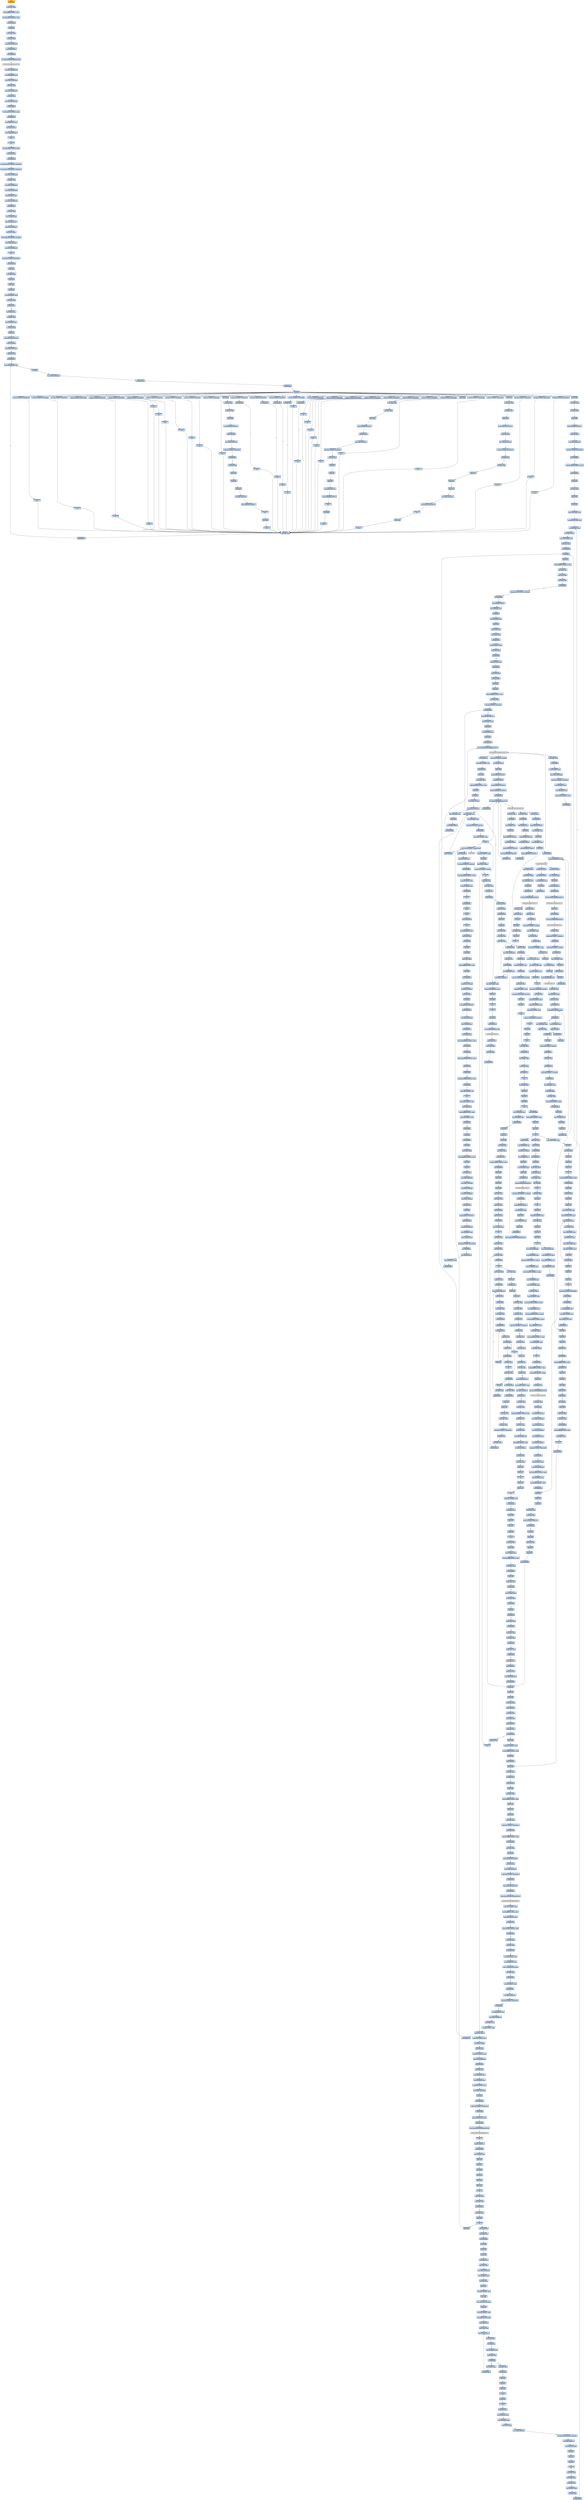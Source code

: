 digraph G {
node[shape=rectangle,style=filled,fillcolor=lightsteelblue,color=lightsteelblue]
bgcolor="transparent"
a0x004cbebcpushl_ebp[label="start\npushl %ebp",color="lightgrey",fillcolor="orange"];
a0x004cbebdmovl_esp_ebp[label="0x004cbebd\nmovl %esp, %ebp"];
a0x004cbebfaddl_0xfffffff0UINT8_esp[label="0x004cbebf\naddl $0xfffffff0<UINT8>, %esp"];
a0x004cbec2movl_0x4cbbacUINT32_eax[label="0x004cbec2\nmovl $0x4cbbac<UINT32>, %eax"];
a0x004cbec7call_0x00406b48[label="0x004cbec7\ncall 0x00406b48"];
a0x00406b48pushl_ebx[label="0x00406b48\npushl %ebx"];
a0x00406b49movl_eax_ebx[label="0x00406b49\nmovl %eax, %ebx"];
a0x00406b4bxorl_eax_eax[label="0x00406b4b\nxorl %eax, %eax"];
a0x00406b4dmovl_eax_0x004cc0a4[label="0x00406b4d\nmovl %eax, 0x004cc0a4"];
a0x00406b52pushl_0x0UINT8[label="0x00406b52\npushl $0x0<UINT8>"];
a0x00406b54call_0x00406a84[label="0x00406b54\ncall 0x00406a84"];
a0x00406a84jmp_GetModuleHandleA_kernel32_dll[label="0x00406a84\njmp GetModuleHandleA@kernel32.dll"];
GetModuleHandleA_kernel32_dll[label="GetModuleHandleA@kernel32.dll",color="lightgrey",fillcolor="lightgrey"];
a0x00406b59movl_eax_0x004d2668[label="0x00406b59\nmovl %eax, 0x004d2668"];
a0x00406b5emovl_0x004d2668_eax[label="0x00406b5e\nmovl 0x004d2668, %eax"];
a0x00406b63movl_eax_0x004cc0b0[label="0x00406b63\nmovl %eax, 0x004cc0b0"];
a0x00406b68xorl_eax_eax[label="0x00406b68\nxorl %eax, %eax"];
a0x00406b6amovl_eax_0x004cc0b4[label="0x00406b6a\nmovl %eax, 0x004cc0b4"];
a0x00406b6fxorl_eax_eax[label="0x00406b6f\nxorl %eax, %eax"];
a0x00406b71movl_eax_0x004cc0b8[label="0x00406b71\nmovl %eax, 0x004cc0b8"];
a0x00406b76call_0x00406b3c[label="0x00406b76\ncall 0x00406b3c"];
a0x00406b3cmovl_0x4cc0acUINT32_eax[label="0x00406b3c\nmovl $0x4cc0ac<UINT32>, %eax"];
a0x00406b41call_0x00406318[label="0x00406b41\ncall 0x00406318"];
a0x00406318movl_0x004cc03c_edx[label="0x00406318\nmovl 0x004cc03c, %edx"];
a0x0040631emovl_edx_eax_[label="0x0040631e\nmovl %edx, (%eax)"];
a0x00406320movl_eax_0x004cc03c[label="0x00406320\nmovl %eax, 0x004cc03c"];
a0x00406325ret[label="0x00406325\nret"];
a0x00406b46ret[label="0x00406b46\nret"];
a0x00406b7bmovl_0x4cc0acUINT32_edx[label="0x00406b7b\nmovl $0x4cc0ac<UINT32>, %edx"];
a0x00406b80movl_ebx_eax[label="0x00406b80\nmovl %ebx, %eax"];
a0x00406b82call_0x00404444[label="0x00406b82\ncall 0x00404444"];
a0x00404444movl_0x401308UINT32_0x004d2014[label="0x00404444\nmovl $0x401308<UINT32>, 0x004d2014"];
a0x0040444emovl_0x401318UINT32_0x004d2018[label="0x0040444e\nmovl $0x401318<UINT32>, 0x004d2018"];
a0x00404458movl_eax_0x004d2640[label="0x00404458\nmovl %eax, 0x004d2640"];
a0x0040445dxorl_eax_eax[label="0x0040445d\nxorl %eax, %eax"];
a0x0040445fmovl_eax_0x004d2644[label="0x0040445f\nmovl %eax, 0x004d2644"];
a0x00404464movl_edx_0x004d2648[label="0x00404464\nmovl %edx, 0x004d2648"];
a0x0040446amovl_0x4edx__eax[label="0x0040446a\nmovl 0x4(%edx), %eax"];
a0x0040446dmovl_eax_0x004d2030[label="0x0040446d\nmovl %eax, 0x004d2030"];
a0x00404472call_0x0040433c[label="0x00404472\ncall 0x0040433c"];
a0x0040433cxorl_edx_edx[label="0x0040433c\nxorl %edx, %edx"];
a0x0040433eleal__12ebp__eax[label="0x0040433e\nleal -12(%ebp), %eax"];
a0x00404341movl_fs_edx__ecx[label="0x00404341\nmovl %fs:(%edx), %ecx"];
a0x00404344movl_eax_fs_edx_[label="0x00404344\nmovl %eax, %fs:(%edx)"];
a0x00404347movl_ecx_eax_[label="0x00404347\nmovl %ecx, (%eax)"];
a0x00404349movl_0x40429cUINT32_0x4eax_[label="0x00404349\nmovl $0x40429c<UINT32>, 0x4(%eax)"];
a0x00404350movl_ebp_0x8eax_[label="0x00404350\nmovl %ebp, 0x8(%eax)"];
a0x00404353movl_eax_0x004d263c[label="0x00404353\nmovl %eax, 0x004d263c"];
a0x00404358ret[label="0x00404358\nret"];
a0x00404477movb_0x0UINT8_0x004d2038[label="0x00404477\nmovb $0x0<UINT8>, 0x004d2038"];
a0x0040447ecall_0x004043e4[label="0x0040447e\ncall 0x004043e4"];
a0x004043e4pushl_ebp[label="0x004043e4\npushl %ebp"];
a0x004043e5movl_esp_ebp[label="0x004043e5\nmovl %esp, %ebp"];
a0x004043e7pushl_ebx[label="0x004043e7\npushl %ebx"];
a0x004043e8pushl_esi[label="0x004043e8\npushl %esi"];
a0x004043e9pushl_edi[label="0x004043e9\npushl %edi"];
a0x004043eamovl_0x004d2640_eax[label="0x004043ea\nmovl 0x004d2640, %eax"];
a0x004043eftestl_eax_eax[label="0x004043ef\ntestl %eax, %eax"];
a0x004043f1je_0x0040443e[label="0x004043f1\nje 0x0040443e"];
a0x004043f3movl_eax__esi[label="0x004043f3\nmovl (%eax), %esi"];
a0x004043f5xorl_ebx_ebx[label="0x004043f5\nxorl %ebx, %ebx"];
a0x004043f7movl_0x4eax__edi[label="0x004043f7\nmovl 0x4(%eax), %edi"];
a0x004043faxorl_edx_edx[label="0x004043fa\nxorl %edx, %edx"];
a0x004043fcpushl_ebp[label="0x004043fc\npushl %ebp"];
a0x004043fdpushl_0x40442aUINT32[label="0x004043fd\npushl $0x40442a<UINT32>"];
a0x00404402pushl_fs_edx_[label="0x00404402\npushl %fs:(%edx)"];
a0x00404405movl_esp_fs_edx_[label="0x00404405\nmovl %esp, %fs:(%edx)"];
a0x00404408cmpl_ebx_esi[label="0x00404408\ncmpl %ebx, %esi"];
a0x0040440ajle_0x00404420[label="0x0040440a\njle 0x00404420"];
a0x0040440cmovl_ediebx8__eax[label="0x0040440c\nmovl (%edi,%ebx,8), %eax"];
a0x0040440fincl_ebx[label="0x0040440f\nincl %ebx"];
a0x00404410movl_ebx_0x004d2644[label="0x00404410\nmovl %ebx, 0x004d2644"];
a0x00404416testl_eax_eax[label="0x00404416\ntestl %eax, %eax"];
a0x00404418je_0x0040441c[label="0x00404418\nje 0x0040441c"];
a0x0040441acall_eax[label="0x0040441a\ncall %eax"];
a0x00406bbcsubl_0x1UINT8_0x004d266c[label="0x00406bbc\nsubl $0x1<UINT8>, 0x004d266c"];
a0x00406bc3ret[label="0x00406bc3\nret"];
a0x0040441ccmpl_ebx_esi[label="0x0040441c\ncmpl %ebx, %esi"];
a0x0040441ejg_0x0040440c[label="0x0040441e\njg 0x0040440c"];
a0x004069b0subl_0x1UINT8_0x004d25bc[label="0x004069b0\nsubl $0x1<UINT8>, 0x004d25bc"];
a0x004069b7jae_0x00406a82[label="0x004069b7\njae 0x00406a82"];
a0x00406a82ret[label="0x00406a82\nret"];
a0x00407ec0subl_0x1UINT8_0x004d267c[label="0x00407ec0\nsubl $0x1<UINT8>, 0x004d267c"];
a0x00407ec7ret[label="0x00407ec7\nret"];
a0x00406c34subl_0x1UINT8_0x004d2674[label="0x00406c34\nsubl $0x1<UINT8>, 0x004d2674"];
a0x00406c3bret[label="0x00406c3b\nret"];
a0x00407d34subl_0x1UINT8_0x004d2678[label="0x00407d34\nsubl $0x1<UINT8>, 0x004d2678"];
a0x00407d3bret[label="0x00407d3b\nret"];
a0x00417538subl_0x1UINT8_0x004d26bc[label="0x00417538\nsubl $0x1<UINT8>, 0x004d26bc"];
a0x0041753fret[label="0x0041753f\nret"];
a0x004236d0subl_0x1UINT8_0x004d37f0[label="0x004236d0\nsubl $0x1<UINT8>, 0x004d37f0"];
a0x004236d7ret[label="0x004236d7\nret"];
a0x0040acecsubl_0x1UINT8_0x004d2688[label="0x0040acec\nsubl $0x1<UINT8>, 0x004d2688"];
a0x0040acf3ret[label="0x0040acf3\nret"];
a0x00407ef8subl_0x1UINT8_0x004d2680[label="0x00407ef8\nsubl $0x1<UINT8>, 0x004d2680"];
a0x00407effret[label="0x00407eff\nret"];
a0x0040c8dcpushl_ebp[label="0x0040c8dc\npushl %ebp"];
a0x0040c8ddmovl_esp_ebp[label="0x0040c8dd\nmovl %esp, %ebp"];
a0x0040c8dfxorl_eax_eax[label="0x0040c8df\nxorl %eax, %eax"];
a0x0040c8e1pushl_ebp[label="0x0040c8e1\npushl %ebp"];
a0x0040c8e2pushl_0x40c902UINT32[label="0x0040c8e2\npushl $0x40c902<UINT32>"];
a0x0040c8e7pushl_fs_eax_[label="0x0040c8e7\npushl %fs:(%eax)"];
a0x0040c8eamovl_esp_fs_eax_[label="0x0040c8ea\nmovl %esp, %fs:(%eax)"];
a0x0040c8edsubl_0x1UINT8_0x004d268c[label="0x0040c8ed\nsubl $0x1<UINT8>, 0x004d268c"];
a0x0040c8f4xorl_eax_eax[label="0x0040c8f4\nxorl %eax, %eax"];
a0x0040c8f6popl_edx[label="0x0040c8f6\npopl %edx"];
a0x0040c8f7popl_ecx[label="0x0040c8f7\npopl %ecx"];
a0x0040c8f8popl_ecx[label="0x0040c8f8\npopl %ecx"];
a0x0040c8f9movl_edx_fs_eax_[label="0x0040c8f9\nmovl %edx, %fs:(%eax)"];
a0x0040c8fcpushl_0x40c909UINT32[label="0x0040c8fc\npushl $0x40c909<UINT32>"];
a0x0040c901ret[label="0x0040c901\nret"];
a0x0040c909popl_ebp[label="0x0040c909\npopl %ebp"];
a0x0040c90aret[label="0x0040c90a\nret"];
a0x00418140subl_0x1UINT8_0x004d37d0[label="0x00418140\nsubl $0x1<UINT8>, 0x004d37d0"];
a0x00418147ret[label="0x00418147\nret"];
a0x004130d0subl_0x1UINT8_0x004d26b4[label="0x004130d0\nsubl $0x1<UINT8>, 0x004d26b4"];
a0x004130d7ret[label="0x004130d7\nret"];
a0x0041c708pushl_ebp[label="0x0041c708\npushl %ebp"];
a0x0041c709movl_esp_ebp[label="0x0041c709\nmovl %esp, %ebp"];
a0x0041c70bxorl_eax_eax[label="0x0041c70b\nxorl %eax, %eax"];
a0x0041c70dpushl_ebp[label="0x0041c70d\npushl %ebp"];
a0x0041c70epushl_0x41c746UINT32[label="0x0041c70e\npushl $0x41c746<UINT32>"];
a0x0041c713pushl_fs_eax_[label="0x0041c713\npushl %fs:(%eax)"];
a0x0041c716movl_esp_fs_eax_[label="0x0041c716\nmovl %esp, %fs:(%eax)"];
a0x0041c719subl_0x1UINT8_0x004d37d4[label="0x0041c719\nsubl $0x1<UINT8>, 0x004d37d4"];
a0x0041c720jae_0x0041c738[label="0x0041c720\njae 0x0041c738"];
a0x0041c738xorl_eax_eax[label="0x0041c738\nxorl %eax, %eax"];
a0x0041c73apopl_edx[label="0x0041c73a\npopl %edx"];
a0x0041c73bpopl_ecx[label="0x0041c73b\npopl %ecx"];
a0x0041c73cpopl_ecx[label="0x0041c73c\npopl %ecx"];
a0x0041c73dmovl_edx_fs_eax_[label="0x0041c73d\nmovl %edx, %fs:(%eax)"];
a0x0041c740pushl_0x41c74dUINT32[label="0x0041c740\npushl $0x41c74d<UINT32>"];
a0x0041c745ret[label="0x0041c745\nret"];
a0x0041c74dpopl_ebp[label="0x0041c74d\npopl %ebp"];
a0x0041c74eret[label="0x0041c74e\nret"];
a0x00429d54subl_0x1UINT8_0x004d37f4[label="0x00429d54\nsubl $0x1<UINT8>, 0x004d37f4"];
a0x00429d5bret[label="0x00429d5b\nret"];
a0x00408e1csubl_0x1UINT8_0x004d2684[label="0x00408e1c\nsubl $0x1<UINT8>, 0x004d2684"];
a0x00408e23ret[label="0x00408e23\nret"];
a0x00420c54subl_0x1UINT8_0x004d37dc[label="0x00420c54\nsubl $0x1<UINT8>, 0x004d37dc"];
a0x00420c5bret[label="0x00420c5b\nret"];
a0x0042a914subl_0x1UINT8_0x004d381c[label="0x0042a914\nsubl $0x1<UINT8>, 0x004d381c"];
a0x0042a91bret[label="0x0042a91b\nret"];
a0x0042a864subl_0x1UINT8_0x004d3818[label="0x0042a864\nsubl $0x1<UINT8>, 0x004d3818"];
a0x0042a86bret[label="0x0042a86b\nret"];
a0x0042a358subl_0x1UINT8_0x004d3800[label="0x0042a358\nsubl $0x1<UINT8>, 0x004d3800"];
a0x0042a35fret[label="0x0042a35f\nret"];
a0x0042a20csubl_0x1UINT8_0x004d37f8[label="0x0042a20c\nsubl $0x1<UINT8>, 0x004d37f8"];
a0x0042a213ret[label="0x0042a213\nret"];
a0x0042a4b4subl_0x1UINT8_0x004d380c[label="0x0042a4b4\nsubl $0x1<UINT8>, 0x004d380c"];
a0x0042a4bbret[label="0x0042a4bb\nret"];
a0x0042a3f0subl_0x1UINT8_0x004d3808[label="0x0042a3f0\nsubl $0x1<UINT8>, 0x004d3808"];
a0x0042a3f7ret[label="0x0042a3f7\nret"];
a0x0042a390subl_0x1UINT8_0x004d3804[label="0x0042a390\nsubl $0x1<UINT8>, 0x004d3804"];
a0x0042a397ret[label="0x0042a397\nret"];
a0x0042a310subl_0x1UINT8_0x004d37fc[label="0x0042a310\nsubl $0x1<UINT8>, 0x004d37fc"];
a0x0042a317ret[label="0x0042a317\nret"];
a0x0042a4f4subl_0x1UINT8_0x004d3810[label="0x0042a4f4\nsubl $0x1<UINT8>, 0x004d3810"];
a0x0042a4fbret[label="0x0042a4fb\nret"];
a0x0042a53csubl_0x1UINT8_0x004d3814[label="0x0042a53c\nsubl $0x1<UINT8>, 0x004d3814"];
a0x0042a543ret[label="0x0042a543\nret"];
a0x004502c8pushl_ebp[label="0x004502c8\npushl %ebp"];
a0x004502c9movl_esp_ebp[label="0x004502c9\nmovl %esp, %ebp"];
a0x004502cbxorl_eax_eax[label="0x004502cb\nxorl %eax, %eax"];
a0x004502cdpushl_ebp[label="0x004502cd\npushl %ebp"];
a0x004502cepushl_0x45030cUINT32[label="0x004502ce\npushl $0x45030c<UINT32>"];
a0x004502d3pushl_fs_eax_[label="0x004502d3\npushl %fs:(%eax)"];
a0x004502d6movl_esp_fs_eax_[label="0x004502d6\nmovl %esp, %fs:(%eax)"];
a0x004502d9subl_0x1UINT8_0x004d3824[label="0x004502d9\nsubl $0x1<UINT8>, 0x004d3824"];
a0x004502e0jae_0x004502fe[label="0x004502e0\njae 0x004502fe"];
a0x004502fexorl_eax_eax[label="0x004502fe\nxorl %eax, %eax"];
a0x00450300popl_edx[label="0x00450300\npopl %edx"];
a0x00450301popl_ecx[label="0x00450301\npopl %ecx"];
a0x00450302popl_ecx[label="0x00450302\npopl %ecx"];
a0x00450303movl_edx_fs_eax_[label="0x00450303\nmovl %edx, %fs:(%eax)"];
a0x00450306pushl_0x450313UINT32[label="0x00450306\npushl $0x450313<UINT32>"];
a0x0045030bret[label="0x0045030b\nret"];
a0x00450313popl_ebp[label="0x00450313\npopl %ebp"];
a0x00450314ret[label="0x00450314\nret"];
a0x00450348subl_0x1UINT8_0x004d3874[label="0x00450348\nsubl $0x1<UINT8>, 0x004d3874"];
a0x0045034fjae_0x0045035e[label="0x0045034f\njae 0x0045035e"];
a0x0045035eret[label="0x0045035e\nret"];
a0x004510e4subl_0x1UINT8_0x004d3878[label="0x004510e4\nsubl $0x1<UINT8>, 0x004d3878"];
a0x004510ebjae_0x00451103[label="0x004510eb\njae 0x00451103"];
a0x00451103ret[label="0x00451103\nret"];
a0x00451b28subl_0x1UINT8_0x004d387c[label="0x00451b28\nsubl $0x1<UINT8>, 0x004d387c"];
a0x00451b2fjae_0x00451b47[label="0x00451b2f\njae 0x00451b47"];
a0x00451b47ret[label="0x00451b47\nret"];
a0x00452008subl_0x1UINT8_0x004d3880[label="0x00452008\nsubl $0x1<UINT8>, 0x004d3880"];
a0x0045200fjae_0x00452027[label="0x0045200f\njae 0x00452027"];
a0x00452027ret[label="0x00452027\nret"];
a0x004588f0pushl_ebp[label="0x004588f0\npushl %ebp"];
a0x004588f1movl_esp_ebp[label="0x004588f1\nmovl %esp, %ebp"];
a0x004588f3xorl_eax_eax[label="0x004588f3\nxorl %eax, %eax"];
a0x004588f5pushl_ebp[label="0x004588f5\npushl %ebp"];
a0x004588f6pushl_0x458958UINT32[label="0x004588f6\npushl $0x458958<UINT32>"];
a0x004588fbpushl_fs_eax_[label="0x004588fb\npushl %fs:(%eax)"];
a0x004588femovl_esp_fs_eax_[label="0x004588fe\nmovl %esp, %fs:(%eax)"];
a0x00458901subl_0x1UINT8_0x004d3994[label="0x00458901\nsubl $0x1<UINT8>, 0x004d3994"];
a0x00458908jae_0x0045894a[label="0x00458908\njae 0x0045894a"];
a0x0045890amovl_0x4584a0UINT32_eax[label="0x0045890a\nmovl $0x4584a0<UINT32>, %eax"];
a0x0045890fcall_0x004044a8[label="0x0045890f\ncall 0x004044a8"];
a0x004044a8pushl_ebx[label="0x004044a8\npushl %ebx"];
a0x004044a9xorl_ebx_ebx[label="0x004044a9\nxorl %ebx, %ebx"];
a0x004044abpushl_edi[label="0x004044ab\npushl %edi"];
a0x004044acpushl_esi[label="0x004044ac\npushl %esi"];
a0x004044admovl_eaxebx__edi[label="0x004044ad\nmovl (%eax,%ebx), %edi"];
a0x004044b0leal_0x4eaxebx__esi[label="0x004044b0\nleal 0x4(%eax,%ebx), %esi"];
a0x004044b4movl_0x4esi__eax[label="0x004044b4\nmovl 0x4(%esi), %eax"];
a0x004044b7movl_esi__edx[label="0x004044b7\nmovl (%esi), %edx"];
a0x004044b9movl_eaxebx__eax[label="0x004044b9\nmovl (%eax,%ebx), %eax"];
a0x004044bcaddl_ebx_edx[label="0x004044bc\naddl %ebx, %edx"];
a0x004044becall_0x00406890[label="0x004044be\ncall 0x00406890"];
a0x00406890pushl_ebx[label="0x00406890\npushl %ebx"];
a0x00406891pushl_esi[label="0x00406891\npushl %esi"];
a0x00406892addl_0xfffffc00UINT32_esp[label="0x00406892\naddl $0xfffffc00<UINT32>, %esp"];
a0x00406898movl_edx_esi[label="0x00406898\nmovl %edx, %esi"];
a0x0040689amovl_eax_ebx[label="0x0040689a\nmovl %eax, %ebx"];
a0x0040689ctestl_ebx_ebx[label="0x0040689c\ntestl %ebx, %ebx"];
a0x0040689eje_0x004068dd[label="0x0040689e\nje 0x004068dd"];
a0x004068a0cmpl_0x10000UINT32_0x4ebx_[label="0x004068a0\ncmpl $0x10000<UINT32>, 0x4(%ebx)"];
a0x004068a7jnl_0x004068d3[label="0x004068a7\njnl 0x004068d3"];
a0x004068a9pushl_0x400UINT32[label="0x004068a9\npushl $0x400<UINT32>"];
a0x004068aeleal_0x4esp__eax[label="0x004068ae\nleal 0x4(%esp), %eax"];
a0x004068b2pushl_eax[label="0x004068b2\npushl %eax"];
a0x004068b3movl_0x4ebx__eax[label="0x004068b3\nmovl 0x4(%ebx), %eax"];
a0x004068b6pushl_eax[label="0x004068b6\npushl %eax"];
a0x004068b7movl_ebx__eax[label="0x004068b7\nmovl (%ebx), %eax"];
a0x004068b9movl_eax__eax[label="0x004068b9\nmovl (%eax), %eax"];
a0x004068bbcall_0x00405dc8[label="0x004068bb\ncall 0x00405dc8"];
a0x00405dc8movl_0x004cc03c_edx[label="0x00405dc8\nmovl 0x004cc03c, %edx"];
a0x00405dcetestl_edx_edx[label="0x00405dce\ntestl %edx, %edx"];
a0x00405dd0je_0x00405def[label="0x00405dd0\nje 0x00405def"];
a0x00405dd2cmpl_0x4edx__eax[label="0x00405dd2\ncmpl 0x4(%edx), %eax"];
a0x00405dd5je_0x00405de1[label="0x00405dd5\nje 0x00405de1"];
a0x00405de1movl_edx_eax[label="0x00405de1\nmovl %edx, %eax"];
a0x00405de3call_0x00405d80[label="0x00405de3\ncall 0x00405d80"];
a0x00405d80pushl_ebx[label="0x00405d80\npushl %ebx"];
a0x00405d81pushl_esi[label="0x00405d81\npushl %esi"];
a0x00405d82addl_0xfffffef8UINT32_esp[label="0x00405d82\naddl $0xfffffef8<UINT32>, %esp"];
a0x00405d88movl_eax_ebx[label="0x00405d88\nmovl %eax, %ebx"];
a0x00405d8acmpl_0x0UINT8_0x10ebx_[label="0x00405d8a\ncmpl $0x0<UINT8>, 0x10(%ebx)"];
a0x00405d8ejne_0x00405dbb[label="0x00405d8e\njne 0x00405dbb"];
a0x00405d90pushl_0x105UINT32[label="0x00405d90\npushl $0x105<UINT32>"];
a0x00405d95leal_0x4esp__eax[label="0x00405d95\nleal 0x4(%esp), %eax"];
a0x00405d99pushl_eax[label="0x00405d99\npushl %eax"];
a0x00405d9amovl_0x4ebx__eax[label="0x00405d9a\nmovl 0x4(%ebx), %eax"];
a0x00405d9dpushl_eax[label="0x00405d9d\npushl %eax"];
a0x00405d9ecall_0x00401398[label="0x00405d9e\ncall 0x00401398"];
a0x00401398jmp_GetModuleFileNameA_kernel32_dll[label="0x00401398\njmp GetModuleFileNameA@kernel32.dll"];
GetModuleFileNameA_kernel32_dll[label="GetModuleFileNameA@kernel32.dll",color="lightgrey",fillcolor="lightgrey"];
a0x00405da3movl_esp_eax[label="0x00405da3\nmovl %esp, %eax"];
a0x00405da5movb_0x1UINT8_dl[label="0x00405da5\nmovb $0x1<UINT8>, %dl"];
a0x00405da7call_0x00405fbc[label="0x00405da7\ncall 0x00405fbc"];
a0x00405fbcpushl_ebp[label="0x00405fbc\npushl %ebp"];
a0x00405fbdmovl_esp_ebp[label="0x00405fbd\nmovl %esp, %ebp"];
a0x00405fbfaddl_0xfffffee0UINT32_esp[label="0x00405fbf\naddl $0xfffffee0<UINT32>, %esp"];
a0x00405fc5pushl_ebx[label="0x00405fc5\npushl %ebx"];
a0x00405fc6pushl_esi[label="0x00405fc6\npushl %esi"];
a0x00405fc7movl_eax__4ebp_[label="0x00405fc7\nmovl %eax, -4(%ebp)"];
a0x00405fcapushl_0x105UINT32[label="0x00405fca\npushl $0x105<UINT32>"];
a0x00405fcfleal__285ebp__eax[label="0x00405fcf\nleal -285(%ebp), %eax"];
a0x00405fd5pushl_eax[label="0x00405fd5\npushl %eax"];
a0x00405fd6pushl_0x0UINT8[label="0x00405fd6\npushl $0x0<UINT8>"];
a0x00405fd8call_0x00401398[label="0x00405fd8\ncall 0x00401398"];
a0x00405fddmovb_0x0UINT8__18ebp_[label="0x00405fdd\nmovb $0x0<UINT8>, -18(%ebp)"];
a0x00405fe1leal__8ebp__eax[label="0x00405fe1\nleal -8(%ebp), %eax"];
a0x00405fe4pushl_eax[label="0x00405fe4\npushl %eax"];
a0x00405fe5pushl_0xf0019UINT32[label="0x00405fe5\npushl $0xf0019<UINT32>"];
a0x00405feapushl_0x0UINT8[label="0x00405fea\npushl $0x0<UINT8>"];
a0x00405fecpushl_0x4061ecUINT32[label="0x00405fec\npushl $0x4061ec<UINT32>"];
a0x00405ff1pushl_0x80000001UINT32[label="0x00405ff1\npushl $0x80000001<UINT32>"];
a0x00405ff6call_0x004013f0[label="0x00405ff6\ncall 0x004013f0"];
a0x004013f0jmp_RegOpenKeyExA_advapi32_dll[label="0x004013f0\njmp RegOpenKeyExA@advapi32.dll"];
a0x00458958jmp_0x0040403c[label="0x00458958\njmp 0x0040403c"];
a0x0040403cmovl_0x4esp__eax[label="0x0040403c\nmovl 0x4(%esp), %eax"];
a0x00404040movl_0x8esp__edx[label="0x00404040\nmovl 0x8(%esp), %edx"];
a0x00404044testl_0x6UINT32_0x4eax_[label="0x00404044\ntestl $0x6<UINT32>, 0x4(%eax)"];
a0x0040404bje_0x0040406c[label="0x0040404b\nje 0x0040406c"];
a0x0040406cmovl_0x1UINT32_eax[label="0x0040406c\nmovl $0x1<UINT32>, %eax"];
a0x00404071ret[label="0x00404071\nret"];
RegOpenKeyExA_advapi32_dll[label="RegOpenKeyExA@advapi32.dll",color="lightgrey",fillcolor="lightgrey"];
a0x00405ffbtestl_eax_eax[label="0x00405ffb\ntestl %eax, %eax"];
a0x00405ffdje_0x0040603f[label="0x00405ffd\nje 0x0040603f"];
a0x00405fffleal__8ebp__eax[label="0x00405fff\nleal -8(%ebp), %eax"];
a0x00406002pushl_eax[label="0x00406002\npushl %eax"];
a0x00406003pushl_0xf0019UINT32[label="0x00406003\npushl $0xf0019<UINT32>"];
a0x00406008pushl_0x0UINT8[label="0x00406008\npushl $0x0<UINT8>"];
a0x0040600apushl_0x4061ecUINT32[label="0x0040600a\npushl $0x4061ec<UINT32>"];
a0x0040600fpushl_0x80000002UINT32[label="0x0040600f\npushl $0x80000002<UINT32>"];
a0x00406014call_0x004013f0[label="0x00406014\ncall 0x004013f0"];
a0x00406019testl_eax_eax[label="0x00406019\ntestl %eax, %eax"];
a0x0040601bje_0x0040603f[label="0x0040601b\nje 0x0040603f"];
a0x0040601dleal__8ebp__eax[label="0x0040601d\nleal -8(%ebp), %eax"];
a0x00406020pushl_eax[label="0x00406020\npushl %eax"];
a0x00406021pushl_0xf0019UINT32[label="0x00406021\npushl $0xf0019<UINT32>"];
a0x00406026pushl_0x0UINT8[label="0x00406026\npushl $0x0<UINT8>"];
a0x00406028pushl_0x406208UINT32[label="0x00406028\npushl $0x406208<UINT32>"];
a0x0040602dpushl_0x80000001UINT32[label="0x0040602d\npushl $0x80000001<UINT32>"];
a0x00406032call_0x004013f0[label="0x00406032\ncall 0x004013f0"];
a0x00406037testl_eax_eax[label="0x00406037\ntestl %eax, %eax"];
a0x00406039jne_0x004060c8[label="0x00406039\njne 0x004060c8"];
a0x004060c8pushl_0x105UINT32[label="0x004060c8\npushl $0x105<UINT32>"];
a0x004060cdmovl__4ebp__eax[label="0x004060cd\nmovl -4(%ebp), %eax"];
a0x004060d0pushl_eax[label="0x004060d0\npushl %eax"];
a0x004060d1leal__285ebp__eax[label="0x004060d1\nleal -285(%ebp), %eax"];
a0x004060d7pushl_eax[label="0x004060d7\npushl %eax"];
a0x004060d8call_0x004013d0[label="0x004060d8\ncall 0x004013d0"];
a0x004013d0jmp_lstrcpynA_kernel32_dll[label="0x004013d0\njmp lstrcpynA@kernel32.dll"];
lstrcpyn_kernel32_dll[label="lstrcpyn@kernel32.dll",color="lightgrey",fillcolor="lightgrey"];
a0x004060ddpushl_0x5UINT8[label="0x004060dd\npushl $0x5<UINT8>"];
a0x004060dfleal__13ebp__eax[label="0x004060df\nleal -13(%ebp), %eax"];
a0x004060e2pushl_eax[label="0x004060e2\npushl %eax"];
a0x004060e3pushl_0x3UINT8[label="0x004060e3\npushl $0x3<UINT8>"];
a0x004060e5call_0x004013b8[label="0x004060e5\ncall 0x004013b8"];
a0x004013b8jmp_GetThreadLocale_kernel32_dll[label="0x004013b8\njmp GetThreadLocale@kernel32.dll"];
GetThreadLocale_kernel32_dll[label="GetThreadLocale@kernel32.dll",color="lightgrey",fillcolor="lightgrey"];
a0x004060eapushl_eax[label="0x004060ea\npushl %eax"];
a0x004060ebcall_0x00401390[label="0x004060eb\ncall 0x00401390"];
a0x00401390jmp_GetLocaleInfoA_kernel32_dll[label="0x00401390\njmp GetLocaleInfoA@kernel32.dll"];
GetLocaleInfoA_kernel32_dll[label="GetLocaleInfoA@kernel32.dll",color="lightgrey",fillcolor="lightgrey"];
a0x004060f0xorl_esi_esi[label="0x004060f0\nxorl %esi, %esi"];
a0x004060f2cmpb_0x0UINT8__285ebp_[label="0x004060f2\ncmpb $0x0<UINT8>, -285(%ebp)"];
a0x004060f9je_0x004061e2[label="0x004060f9\nje 0x004061e2"];
a0x004060ffcmpb_0x0UINT8__13ebp_[label="0x004060ff\ncmpb $0x0<UINT8>, -13(%ebp)"];
a0x00406103jne_0x0040610f[label="0x00406103\njne 0x0040610f"];
a0x0040610fleal__285ebp__eax[label="0x0040610f\nleal -285(%ebp), %eax"];
a0x00406115pushl_eax[label="0x00406115\npushl %eax"];
a0x00406116call_0x004013d8[label="0x00406116\ncall 0x004013d8"];
a0x004013d8jmp_lstrlenA_kernel32_dll[label="0x004013d8\njmp lstrlenA@kernel32.dll"];
lstrlen_kernel32_dll[label="lstrlen@kernel32.dll",color="lightgrey",fillcolor="lightgrey"];
a0x0040611bmovl_eax_ebx[label="0x0040611b\nmovl %eax, %ebx"];
a0x0040611dleal__285ebp__eax[label="0x0040611d\nleal -285(%ebp), %eax"];
a0x00406123addl_eax_ebx[label="0x00406123\naddl %eax, %ebx"];
a0x00406125jmp_0x00406128[label="0x00406125\njmp 0x00406128"];
a0x00406128cmpb_0x2eUINT8_ebx_[label="0x00406128\ncmpb $0x2e<UINT8>, (%ebx)"];
a0x0040612bje_0x00406137[label="0x0040612b\nje 0x00406137"];
a0x0040612dleal__285ebp__eax[label="0x0040612d\nleal -285(%ebp), %eax"];
a0x00406133cmpl_eax_ebx[label="0x00406133\ncmpl %eax, %ebx"];
a0x00406135jne_0x00406127[label="0x00406135\njne 0x00406127"];
a0x00406127decl_ebx[label="0x00406127\ndecl %ebx"];
a0x00406137leal__285ebp__eax[label="0x00406137\nleal -285(%ebp), %eax"];
a0x0040613dcmpl_eax_ebx[label="0x0040613d\ncmpl %eax, %ebx"];
a0x0040613fje_0x004061e2[label="0x0040613f\nje 0x004061e2"];
a0x00406145incl_ebx[label="0x00406145\nincl %ebx"];
a0x00406146cmpb_0x0UINT8__18ebp_[label="0x00406146\ncmpb $0x0<UINT8>, -18(%ebp)"];
a0x0040614aje_0x00406174[label="0x0040614a\nje 0x00406174"];
a0x00406174testl_esi_esi[label="0x00406174\ntestl %esi, %esi"];
a0x00406176jne_0x004061e2[label="0x00406176\njne 0x004061e2"];
a0x00406178cmpb_0x0UINT8__13ebp_[label="0x00406178\ncmpb $0x0<UINT8>, -13(%ebp)"];
a0x0040617cje_0x004061e2[label="0x0040617c\nje 0x004061e2"];
a0x0040617eleal__285ebp__eax[label="0x0040617e\nleal -285(%ebp), %eax"];
a0x00406184movl_ebx_edx[label="0x00406184\nmovl %ebx, %edx"];
a0x00406186subl_eax_edx[label="0x00406186\nsubl %eax, %edx"];
a0x00406188movl_0x105UINT32_eax[label="0x00406188\nmovl $0x105<UINT32>, %eax"];
a0x0040618dsubl_edx_eax[label="0x0040618d\nsubl %edx, %eax"];
a0x0040618fpushl_eax[label="0x0040618f\npushl %eax"];
a0x00406190leal__13ebp__eax[label="0x00406190\nleal -13(%ebp), %eax"];
a0x00406193pushl_eax[label="0x00406193\npushl %eax"];
a0x00406194pushl_ebx[label="0x00406194\npushl %ebx"];
a0x00406195call_0x004013d0[label="0x00406195\ncall 0x004013d0"];
a0x0040619apushl_0x2UINT8[label="0x0040619a\npushl $0x2<UINT8>"];
a0x0040619cpushl_0x0UINT8[label="0x0040619c\npushl $0x0<UINT8>"];
a0x0040619eleal__285ebp__eax[label="0x0040619e\nleal -285(%ebp), %eax"];
a0x004061a4pushl_eax[label="0x004061a4\npushl %eax"];
a0x004061a5call_0x004013c0[label="0x004061a5\ncall 0x004013c0"];
a0x004013c0jmp_LoadLibraryExA_kernel32_dll[label="0x004013c0\njmp LoadLibraryExA@kernel32.dll"];
LoadLibraryExA_kernel32_dll[label="LoadLibraryExA@kernel32.dll",color="lightgrey",fillcolor="lightgrey"];
a0x004061aamovl_eax_esi[label="0x004061aa\nmovl %eax, %esi"];
a0x004061actestl_esi_esi[label="0x004061ac\ntestl %esi, %esi"];
a0x004061aejne_0x004061e2[label="0x004061ae\njne 0x004061e2"];
a0x004061b0movb_0x0UINT8__11ebp_[label="0x004061b0\nmovb $0x0<UINT8>, -11(%ebp)"];
a0x004061b4leal__285ebp__eax[label="0x004061b4\nleal -285(%ebp), %eax"];
a0x004061bamovl_ebx_edx[label="0x004061ba\nmovl %ebx, %edx"];
a0x004061bcsubl_eax_edx[label="0x004061bc\nsubl %eax, %edx"];
a0x004061bemovl_0x105UINT32_eax[label="0x004061be\nmovl $0x105<UINT32>, %eax"];
a0x004061c3subl_edx_eax[label="0x004061c3\nsubl %edx, %eax"];
a0x004061c5pushl_eax[label="0x004061c5\npushl %eax"];
a0x004061c6leal__13ebp__eax[label="0x004061c6\nleal -13(%ebp), %eax"];
a0x004061c9pushl_eax[label="0x004061c9\npushl %eax"];
a0x004061capushl_ebx[label="0x004061ca\npushl %ebx"];
a0x004061cbcall_0x004013d0[label="0x004061cb\ncall 0x004013d0"];
a0x004061d0pushl_0x2UINT8[label="0x004061d0\npushl $0x2<UINT8>"];
a0x004061d2pushl_0x0UINT8[label="0x004061d2\npushl $0x0<UINT8>"];
a0x004061d4leal__285ebp__eax[label="0x004061d4\nleal -285(%ebp), %eax"];
a0x004061dapushl_eax[label="0x004061da\npushl %eax"];
a0x004061dbcall_0x004013c0[label="0x004061db\ncall 0x004013c0"];
a0x004061e0movl_eax_esi[label="0x004061e0\nmovl %eax, %esi"];
a0x004061e2movl_esi_eax[label="0x004061e2\nmovl %esi, %eax"];
a0x004061e4popl_esi[label="0x004061e4\npopl %esi"];
a0x004061e5popl_ebx[label="0x004061e5\npopl %ebx"];
a0x004061e6movl_ebp_esp[label="0x004061e6\nmovl %ebp, %esp"];
a0x004061e8popl_ebp[label="0x004061e8\npopl %ebp"];
a0x004061e9ret[label="0x004061e9\nret"];
a0x00405dacmovl_eax_esi[label="0x00405dac\nmovl %eax, %esi"];
a0x00405daemovl_esi_0x10ebx_[label="0x00405dae\nmovl %esi, 0x10(%ebx)"];
a0x00405db1testl_esi_esi[label="0x00405db1\ntestl %esi, %esi"];
a0x00405db3jne_0x00405dbb[label="0x00405db3\njne 0x00405dbb"];
a0x00405db5movl_0x4ebx__eax[label="0x00405db5\nmovl 0x4(%ebx), %eax"];
a0x00405db8movl_eax_0x10ebx_[label="0x00405db8\nmovl %eax, 0x10(%ebx)"];
a0x00405dbbmovl_0x10ebx__eax[label="0x00405dbb\nmovl 0x10(%ebx), %eax"];
a0x00405dbeaddl_0x108UINT32_esp[label="0x00405dbe\naddl $0x108<UINT32>, %esp"];
a0x00405dc4popl_esi[label="0x00405dc4\npopl %esi"];
a0x00405dc5popl_ebx[label="0x00405dc5\npopl %ebx"];
a0x00405dc6ret[label="0x00405dc6\nret"];
a0x00405de8ret[label="0x00405de8\nret"];
a0x004068c0pushl_eax[label="0x004068c0\npushl %eax"];
a0x004068c1call_0x004013c8[label="0x004068c1\ncall 0x004013c8"];
a0x004013c8jmp_LoadStringA_user32_dll[label="0x004013c8\njmp LoadStringA@user32.dll"];
LoadStringA_user32_dll[label="LoadStringA@user32.dll",color="lightgrey",fillcolor="lightgrey"];
a0x004068c6movl_eax_ecx[label="0x004068c6\nmovl %eax, %ecx"];
a0x004068c8movl_esp_edx[label="0x004068c8\nmovl %esp, %edx"];
a0x004068camovl_esi_eax[label="0x004068ca\nmovl %esi, %eax"];
a0x004068cccall_0x00404868[label="0x004068cc\ncall 0x00404868"];
a0x00404868pushl_ebx[label="0x00404868\npushl %ebx"];
a0x00404869pushl_esi[label="0x00404869\npushl %esi"];
a0x0040486apushl_edi[label="0x0040486a\npushl %edi"];
a0x0040486bmovl_eax_ebx[label="0x0040486b\nmovl %eax, %ebx"];
a0x0040486dmovl_edx_esi[label="0x0040486d\nmovl %edx, %esi"];
a0x0040486fmovl_ecx_edi[label="0x0040486f\nmovl %ecx, %edi"];
a0x00404871movl_edi_eax[label="0x00404871\nmovl %edi, %eax"];
a0x00404873call_0x0040483c[label="0x00404873\ncall 0x0040483c"];
a0x0040483ctestl_eax_eax[label="0x0040483c\ntestl %eax, %eax"];
a0x0040483ejle_0x00404864[label="0x0040483e\njle 0x00404864"];
a0x00404864xorl_eax_eax[label="0x00404864\nxorl %eax, %eax"];
a0x00404866ret[label="0x00404866\nret"];
a0x00404878movl_edi_ecx[label="0x00404878\nmovl %edi, %ecx"];
a0x0040487amovl_eax_edi[label="0x0040487a\nmovl %eax, %edi"];
a0x0040487ctestl_esi_esi[label="0x0040487c\ntestl %esi, %esi"];
a0x0040487eje_0x00404889[label="0x0040487e\nje 0x00404889"];
a0x00404880movl_eax_edx[label="0x00404880\nmovl %eax, %edx"];
a0x00404882movl_esi_eax[label="0x00404882\nmovl %esi, %eax"];
a0x00404884call_0x00402a90[label="0x00404884\ncall 0x00402a90"];
a0x00402a90pushl_esi[label="0x00402a90\npushl %esi"];
a0x00402a91pushl_edi[label="0x00402a91\npushl %edi"];
a0x00402a92movl_eax_esi[label="0x00402a92\nmovl %eax, %esi"];
a0x00402a94movl_edx_edi[label="0x00402a94\nmovl %edx, %edi"];
a0x00402a96movl_ecx_eax[label="0x00402a96\nmovl %ecx, %eax"];
a0x00402a98cmpl_esi_edi[label="0x00402a98\ncmpl %esi, %edi"];
a0x00402a9aja_0x00402aaf[label="0x00402a9a\nja 0x00402aaf"];
a0x00402a9cje_0x00402acd[label="0x00402a9c\nje 0x00402acd"];
a0x00402a9esarl_0x2UINT8_ecx[label="0x00402a9e\nsarl $0x2<UINT8>, %ecx"];
a0x00402aa1js_0x00402acd[label="0x00402aa1\njs 0x00402acd"];
a0x00402aa3repz_movsl_ds_esi__es_edi_[label="0x00402aa3\nrepz movsl %ds:(%esi), %es:(%edi)"];
a0x00402aa5movl_eax_ecx[label="0x00402aa5\nmovl %eax, %ecx"];
a0x00402aa7andl_0x3UINT8_ecx[label="0x00402aa7\nandl $0x3<UINT8>, %ecx"];
a0x00402aaarepz_movsb_ds_esi__es_edi_[label="0x00402aaa\nrepz movsb %ds:(%esi), %es:(%edi)"];
a0x00402aacpopl_edi[label="0x00402aac\npopl %edi"];
a0x00402aadpopl_esi[label="0x00402aad\npopl %esi"];
a0x00402aaeret[label="0x00402aae\nret"];
a0x00404889movl_ebx_eax[label="0x00404889\nmovl %ebx, %eax"];
a0x0040488bcall_0x00404778[label="0x0040488b\ncall 0x00404778"];
a0x00404778movl_eax__edx[label="0x00404778\nmovl (%eax), %edx"];
a0x0040477atestl_edx_edx[label="0x0040477a\ntestl %edx, %edx"];
a0x0040477cje_0x0040479a[label="0x0040477c\nje 0x0040479a"];
a0x0040479aret[label="0x0040479a\nret"];
a0x00404890movl_edi_ebx_[label="0x00404890\nmovl %edi, (%ebx)"];
a0x00404892popl_edi[label="0x00404892\npopl %edi"];
a0x00404893popl_esi[label="0x00404893\npopl %esi"];
a0x00404894popl_ebx[label="0x00404894\npopl %ebx"];
a0x00404895ret[label="0x00404895\nret"];
a0x004068d1jmp_0x004068dd[label="0x004068d1\njmp 0x004068dd"];
a0x004068ddaddl_0x400UINT32_esp[label="0x004068dd\naddl $0x400<UINT32>, %esp"];
a0x004068e3popl_esi[label="0x004068e3\npopl %esi"];
a0x004068e4popl_ebx[label="0x004068e4\npopl %ebx"];
a0x004068e5ret[label="0x004068e5\nret"];
a0x004044c3addl_0x8UINT8_esi[label="0x004044c3\naddl $0x8<UINT8>, %esi"];
a0x004044c6decl_edi[label="0x004044c6\ndecl %edi"];
a0x004044c7jne_0x004044b4[label="0x004044c7\njne 0x004044b4"];
a0x004044c9popl_esi[label="0x004044c9\npopl %esi"];
a0x004044capopl_edi[label="0x004044ca\npopl %edi"];
a0x004044cbpopl_ebx[label="0x004044cb\npopl %ebx"];
a0x004044ccret[label="0x004044cc\nret"];
a0x00458914movl_0x45858cUINT32_eax[label="0x00458914\nmovl $0x45858c<UINT32>, %eax"];
a0x00458919call_0x004044d0[label="0x00458919\ncall 0x004044d0"];
a0x004044d0pushl_ebx[label="0x004044d0\npushl %ebx"];
a0x004044d1xorl_ebx_ebx[label="0x004044d1\nxorl %ebx, %ebx"];
a0x004044d3pushl_edi[label="0x004044d3\npushl %edi"];
a0x004044d4pushl_esi[label="0x004044d4\npushl %esi"];
a0x004044d5movl_eaxebx__edi[label="0x004044d5\nmovl (%eax,%ebx), %edi"];
a0x004044d8leal_0x4eaxebx__esi[label="0x004044d8\nleal 0x4(%eax,%ebx), %esi"];
a0x004044dcmovl_0x4esi__eax[label="0x004044dc\nmovl 0x4(%esi), %eax"];
a0x004044dfmovl_esi__edx[label="0x004044df\nmovl (%esi), %edx"];
a0x004044e1movl_eaxebx__eax[label="0x004044e1\nmovl (%eax,%ebx), %eax"];
a0x004044e4addl_0x8esi__eax[label="0x004044e4\naddl 0x8(%esi), %eax"];
a0x004044e7movl_eax_edxebx_[label="0x004044e7\nmovl %eax, (%edx,%ebx)"];
a0x004044eaaddl_0xcUINT8_esi[label="0x004044ea\naddl $0xc<UINT8>, %esi"];
a0x004044eddecl_edi[label="0x004044ed\ndecl %edi"];
a0x004044eejne_0x004044dc[label="0x004044ee\njne 0x004044dc"];
a0x004044f0popl_esi[label="0x004044f0\npopl %esi"];
a0x004044f1popl_edi[label="0x004044f1\npopl %edi"];
a0x004044f2popl_ebx[label="0x004044f2\npopl %ebx"];
a0x004044f3ret[label="0x004044f3\nret"];
a0x0045891ecmpb_0x0UINT8_0x004d2665[label="0x0045891e\ncmpb $0x0<UINT8>, 0x004d2665"];
a0x00458925je_0x00458936[label="0x00458925\nje 0x00458936"];
a0x00458936call_0x00456f64[label="0x00458936\ncall 0x00456f64"];
a0x00456f64movl_0x004d0f58_ecx[label="0x00456f64\nmovl 0x004d0f58, %ecx"];
a0x00456f6amovb_0x1UINT8_dl[label="0x00456f6a\nmovb $0x1<UINT8>, %dl"];
a0x00456f6cmovl_0x00452170_eax[label="0x00456f6c\nmovl 0x00452170, %eax"];
a0x00456f71call_0x0045691c[label="0x00456f71\ncall 0x0045691c"];
a0x0045691cpushl_ebx[label="0x0045691c\npushl %ebx"];
a0x0045691dpushl_esi[label="0x0045691d\npushl %esi"];
a0x0045691epushl_edi[label="0x0045691e\npushl %edi"];
a0x0045691ftestb_dl_dl[label="0x0045691f\ntestb %dl, %dl"];
a0x00456921je_0x0045692b[label="0x00456921\nje 0x0045692b"];
a0x00456923addl_0xfffffff0UINT8_esp[label="0x00456923\naddl $0xfffffff0<UINT8>, %esp"];
a0x00456926call_0x00403c0c[label="0x00456926\ncall 0x00403c0c"];
a0x00403c0cpushl_edx[label="0x00403c0c\npushl %edx"];
a0x00403c0dpushl_ecx[label="0x00403c0d\npushl %ecx"];
a0x00403c0epushl_ebx[label="0x00403c0e\npushl %ebx"];
a0x00403c0ftestb_dl_dl[label="0x00403c0f\ntestb %dl, %dl"];
a0x00403c11jl_0x00403c16[label="0x00403c11\njl 0x00403c16"];
a0x00403c13call__12eax_[label="0x00403c13\ncall -12(%eax)"];
a0x00403880pushl_ebx[label="0x00403880\npushl %ebx"];
a0x00403881movl_eax_ebx[label="0x00403881\nmovl %eax, %ebx"];
a0x00403883movl_ebx_eax[label="0x00403883\nmovl %ebx, %eax"];
a0x00403885call_0x004038b0[label="0x00403885\ncall 0x004038b0"];
a0x004038b0addl_0xffffffd8UINT8_eax[label="0x004038b0\naddl $0xffffffd8<UINT8>, %eax"];
a0x004038b3movl_eax__eax[label="0x004038b3\nmovl (%eax), %eax"];
a0x004038b5ret[label="0x004038b5\nret"];
a0x0040388acall_0x00402810[label="0x0040388a\ncall 0x00402810"];
a0x00402810pushl_ebx[label="0x00402810\npushl %ebx"];
a0x00402811testl_eax_eax[label="0x00402811\ntestl %eax, %eax"];
a0x00402813jle_0x0040282a[label="0x00402813\njle 0x0040282a"];
a0x00402815call_0x004cc044[label="0x00402815\ncall 0x004cc044"];
a0x0040223cpushl_ebp[label="0x0040223c\npushl %ebp"];
a0x0040223dmovl_esp_ebp[label="0x0040223d\nmovl %esp, %ebp"];
a0x0040223faddl_0xfffffff8UINT8_esp[label="0x0040223f\naddl $0xfffffff8<UINT8>, %esp"];
a0x00402242pushl_ebx[label="0x00402242\npushl %ebx"];
a0x00402243pushl_esi[label="0x00402243\npushl %esi"];
a0x00402244pushl_edi[label="0x00402244\npushl %edi"];
a0x00402245movl_eax_ebx[label="0x00402245\nmovl %eax, %ebx"];
a0x00402247cmpb_0x0UINT8_0x004d25c4[label="0x00402247\ncmpb $0x0<UINT8>, 0x004d25c4"];
a0x0040224ejne_0x00402259[label="0x0040224e\njne 0x00402259"];
a0x00402259cmpl_0x7ffffff8UINT32_ebx[label="0x00402259\ncmpl $0x7ffffff8<UINT32>, %ebx"];
a0x0040225fjle_0x0040226b[label="0x0040225f\njle 0x0040226b"];
a0x0040226bxorl_ecx_ecx[label="0x0040226b\nxorl %ecx, %ecx"];
a0x0040226dpushl_ebp[label="0x0040226d\npushl %ebp"];
a0x0040226epushl_0x4023b8UINT32[label="0x0040226e\npushl $0x4023b8<UINT32>"];
a0x00402273pushl_fs_ecx_[label="0x00402273\npushl %fs:(%ecx)"];
a0x00402276movl_esp_fs_ecx_[label="0x00402276\nmovl %esp, %fs:(%ecx)"];
a0x00402279cmpb_0x0UINT8_0x004d204d[label="0x00402279\ncmpb $0x0<UINT8>, 0x004d204d"];
a0x00402280je_0x0040228c[label="0x00402280\nje 0x0040228c"];
a0x00402282pushl_0x4d25ccUINT32[label="0x00402282\npushl $0x4d25cc<UINT32>"];
a0x00402287call_0x004014ac[label="0x00402287\ncall 0x004014ac"];
a0x004014acjmp_EnterCriticalSection_kernel32_dll[label="0x004014ac\njmp EnterCriticalSection@kernel32.dll"];
EnterCriticalSection_kernel32_dll[label="EnterCriticalSection@kernel32.dll",color="lightgrey",fillcolor="lightgrey"];
a0x0040228caddl_0x7UINT8_ebx[label="0x0040228c\naddl $0x7<UINT8>, %ebx"];
a0x0040228fandl_0xfffffffcUINT8_ebx[label="0x0040228f\nandl $0xfffffffc<UINT8>, %ebx"];
a0x00402292cmpl_0xcUINT8_ebx[label="0x00402292\ncmpl $0xc<UINT8>, %ebx"];
a0x00402295jnl_0x0040229c[label="0x00402295\njnl 0x0040229c"];
a0x0040229ccmpl_0x1000UINT32_ebx[label="0x0040229c\ncmpl $0x1000<UINT32>, %ebx"];
a0x004022a2jg_0x0040233b[label="0x004022a2\njg 0x0040233b"];
a0x004022a8movl_ebx_eax[label="0x004022a8\nmovl %ebx, %eax"];
a0x004022aatestl_eax_eax[label="0x004022aa\ntestl %eax, %eax"];
a0x004022acjns_0x004022b1[label="0x004022ac\njns 0x004022b1"];
a0x004022b1sarl_0x2UINT8_eax[label="0x004022b1\nsarl $0x2<UINT8>, %eax"];
a0x004022b4movl_0x004d2624_edx[label="0x004022b4\nmovl 0x004d2624, %edx"];
a0x004022bamovl__12edxeax4__edx[label="0x004022ba\nmovl -12(%edx,%eax,4), %edx"];
a0x004022betestl_edx_edx[label="0x004022be\ntestl %edx, %edx"];
a0x004022c0je_0x0040233b[label="0x004022c0\nje 0x0040233b"];
a0x0040233bcmpl_0x004d261c_ebx[label="0x0040233b\ncmpl 0x004d261c, %ebx"];
a0x00402341jg_0x0040238d[label="0x00402341\njg 0x0040238d"];
a0x00402343subl_ebx_0x004d261c[label="0x00402343\nsubl %ebx, 0x004d261c"];
a0x00402349cmpl_0xcUINT8_0x004d261c[label="0x00402349\ncmpl $0xc<UINT8>, 0x004d261c"];
a0x00402350jnl_0x0040235f[label="0x00402350\njnl 0x0040235f"];
a0x0040235fmovl_0x004d2620_eax[label="0x0040235f\nmovl 0x004d2620, %eax"];
a0x00402364addl_ebx_0x004d2620[label="0x00402364\naddl %ebx, 0x004d2620"];
a0x0040236amovl_ebx_edx[label="0x0040236a\nmovl %ebx, %edx"];
a0x0040236corl_0x2UINT8_edx[label="0x0040236c\norl $0x2<UINT8>, %edx"];
a0x0040236fmovl_edx_eax_[label="0x0040236f\nmovl %edx, (%eax)"];
a0x004023b8jmp_0x0040403c[label="0x004023b8\njmp 0x0040403c"];
a0x00402371addl_0x4UINT8_eax[label="0x00402371\naddl $0x4<UINT8>, %eax"];
a0x00402374movl_eax__4ebp_[label="0x00402374\nmovl %eax, -4(%ebp)"];
a0x00402377incl_0x004d25b4[label="0x00402377\nincl 0x004d25b4"];
a0x0040237dsubl_0x4UINT8_ebx[label="0x0040237d\nsubl $0x4<UINT8>, %ebx"];
a0x00402380addl_ebx_0x004d25b8[label="0x00402380\naddl %ebx, 0x004d25b8"];
a0x00402386call_0x004041e4[label="0x00402386\ncall 0x004041e4"];
a0x004041e4xorl_edx_edx[label="0x004041e4\nxorl %edx, %edx"];
a0x004041e6movl_0x8esp__ecx[label="0x004041e6\nmovl 0x8(%esp), %ecx"];
a0x004041eamovl_0x4esp__eax[label="0x004041ea\nmovl 0x4(%esp), %eax"];
a0x004041eeaddl_0x5UINT8_ecx[label="0x004041ee\naddl $0x5<UINT8>, %ecx"];
a0x004041f1movl_eax_fs_edx_[label="0x004041f1\nmovl %eax, %fs:(%edx)"];
a0x004041f4call_ecx[label="0x004041f4\ncall %ecx"];
a0x004023bdjmp_0x004023a4[label="0x004023bd\njmp 0x004023a4"];
a0x004023a4cmpb_0x0UINT8_0x004d204d[label="0x004023a4\ncmpb $0x0<UINT8>, 0x004d204d"];
a0x004023abje_0x004023b7[label="0x004023ab\nje 0x004023b7"];
a0x004023adpushl_0x4d25ccUINT32[label="0x004023ad\npushl $0x4d25cc<UINT32>"];
a0x004023b2call_0x004014b4[label="0x004023b2\ncall 0x004014b4"];
a0x004014b4jmp_LeaveCriticalSection_kernel32_dll[label="0x004014b4\njmp LeaveCriticalSection@kernel32.dll"];
LeaveCriticalSection_kernel32_dll[label="LeaveCriticalSection@kernel32.dll",color="lightgrey",fillcolor="lightgrey"];
a0x004023b7ret[label="0x004023b7\nret"];
a0x004041f6ret_0xcUINT16[label="0x004041f6\nret $0xc<UINT16>"];
a0x0040238bjmp_0x004023bf[label="0x0040238b\njmp 0x004023bf"];
a0x004023bfmovl__4ebp__eax[label="0x004023bf\nmovl -4(%ebp), %eax"];
a0x004023c2popl_edi[label="0x004023c2\npopl %edi"];
a0x004023c3popl_esi[label="0x004023c3\npopl %esi"];
a0x004023c4popl_ebx[label="0x004023c4\npopl %ebx"];
a0x004023c5popl_ecx[label="0x004023c5\npopl %ecx"];
a0x004023c6popl_ecx[label="0x004023c6\npopl %ecx"];
a0x004023c7popl_ebp[label="0x004023c7\npopl %ebp"];
a0x004023c8ret[label="0x004023c8\nret"];
a0x0040281bmovl_eax_ebx[label="0x0040281b\nmovl %eax, %ebx"];
a0x0040281dtestl_ebx_ebx[label="0x0040281d\ntestl %ebx, %ebx"];
a0x0040281fjne_0x0040282c[label="0x0040281f\njne 0x0040282c"];
a0x0040282cmovl_ebx_eax[label="0x0040282c\nmovl %ebx, %eax"];
a0x0040282epopl_ebx[label="0x0040282e\npopl %ebx"];
a0x0040282fret[label="0x0040282f\nret"];
a0x0040388fmovl_eax_edx[label="0x0040388f\nmovl %eax, %edx"];
a0x00403891movl_ebx_eax[label="0x00403891\nmovl %ebx, %eax"];
a0x00403893call_0x004038f4[label="0x00403893\ncall 0x004038f4"];
a0x004038f4pushl_ebx[label="0x004038f4\npushl %ebx"];
a0x004038f5pushl_esi[label="0x004038f5\npushl %esi"];
a0x004038f6pushl_edi[label="0x004038f6\npushl %edi"];
a0x004038f7movl_eax_ebx[label="0x004038f7\nmovl %eax, %ebx"];
a0x004038f9movl_edx_edi[label="0x004038f9\nmovl %edx, %edi"];
a0x004038fbstosl_eax_es_edi_[label="0x004038fb\nstosl %eax, %es:(%edi)"];
a0x004038fcmovl__40ebx__ecx[label="0x004038fc\nmovl -40(%ebx), %ecx"];
a0x004038ffxorl_eax_eax[label="0x004038ff\nxorl %eax, %eax"];
a0x00403901pushl_ecx[label="0x00403901\npushl %ecx"];
a0x00403902shrl_0x2UINT8_ecx[label="0x00403902\nshrl $0x2<UINT8>, %ecx"];
a0x00403905decl_ecx[label="0x00403905\ndecl %ecx"];
a0x00403906repz_stosl_eax_es_edi_[label="0x00403906\nrepz stosl %eax, %es:(%edi)"];
a0x00403908popl_ecx[label="0x00403908\npopl %ecx"];
a0x00403909andl_0x3UINT8_ecx[label="0x00403909\nandl $0x3<UINT8>, %ecx"];
a0x0040390crepz_stosb_al_es_edi_[label="0x0040390c\nrepz stosb %al, %es:(%edi)"];
a0x0040390emovl_edx_eax[label="0x0040390e\nmovl %edx, %eax"];
a0x00403910movl_esp_edx[label="0x00403910\nmovl %esp, %edx"];
a0x00403912movl__72ebx__ecx[label="0x00403912\nmovl -72(%ebx), %ecx"];
a0x00403915testl_ecx_ecx[label="0x00403915\ntestl %ecx, %ecx"];
a0x00403917je_0x0040391a[label="0x00403917\nje 0x0040391a"];
a0x0040391amovl__36ebx__ebx[label="0x0040391a\nmovl -36(%ebx), %ebx"];
a0x0040391dtestl_ebx_ebx[label="0x0040391d\ntestl %ebx, %ebx"];
a0x0040391fje_0x00403925[label="0x0040391f\nje 0x00403925"];
a0x00403921movl_ebx__ebx[label="0x00403921\nmovl (%ebx), %ebx"];
a0x00403923jmp_0x00403912[label="0x00403923\njmp 0x00403912"];
a0x00403925cmpl_edx_esp[label="0x00403925\ncmpl %edx, %esp"];
a0x00403927je_0x00403946[label="0x00403927\nje 0x00403946"];
a0x00403946popl_edi[label="0x00403946\npopl %edi"];
a0x00403947popl_esi[label="0x00403947\npopl %esi"];
a0x00403948popl_ebx[label="0x00403948\npopl %ebx"];
a0x00403949ret[label="0x00403949\nret"];
a0x00403898popl_ebx[label="0x00403898\npopl %ebx"];
a0x00403899ret[label="0x00403899\nret"];
a0x00403c16xorl_edx_edx[label="0x00403c16\nxorl %edx, %edx"];
a0x00403c18leal_0x10esp__ecx[label="0x00403c18\nleal 0x10(%esp), %ecx"];
a0x00403c1cmovl_fs_edx__ebx[label="0x00403c1c\nmovl %fs:(%edx), %ebx"];
a0x00403c1fmovl_ebx_ecx_[label="0x00403c1f\nmovl %ebx, (%ecx)"];
a0x00403c21movl_ebp_0x8ecx_[label="0x00403c21\nmovl %ebp, 0x8(%ecx)"];
a0x00403c24movl_0x403c35UINT32_0x4ecx_[label="0x00403c24\nmovl $0x403c35<UINT32>, 0x4(%ecx)"];
a0x00403c2bmovl_eax_0xcecx_[label="0x00403c2b\nmovl %eax, 0xc(%ecx)"];
a0x00403c2emovl_ecx_fs_edx_[label="0x00403c2e\nmovl %ecx, %fs:(%edx)"];
a0x00403c31popl_ebx[label="0x00403c31\npopl %ebx"];
a0x00403c32popl_ecx[label="0x00403c32\npopl %ecx"];
a0x00403c33popl_edx[label="0x00403c33\npopl %edx"];
a0x00403c34ret[label="0x00403c34\nret"];
a0x0045692bmovl_ecx_esi[label="0x0045692b\nmovl %ecx, %esi"];
a0x0045692dmovl_edx_ebx[label="0x0045692d\nmovl %edx, %ebx"];
a0x0045692fmovl_eax_edi[label="0x0045692f\nmovl %eax, %edi"];
a0x00456931leal_0x4edi__edx[label="0x00456931\nleal 0x4(%edi), %edx"];
a0x00456934movl_esi_eax[label="0x00456934\nmovl %esi, %eax"];
a0x00456936call_0x00406890[label="0x00456936\ncall 0x00406890"];
a0x0045693bmovl_edi_eax[label="0x0045693b\nmovl %edi, %eax"];
a0x0045693dtestb_bl_bl[label="0x0045693d\ntestb %bl, %bl"];
a0x0045693fje_0x00456950[label="0x0045693f\nje 0x00456950"];
a0x00456941call_0x00403c64[label="0x00456941\ncall 0x00403c64"];
a0x00403c64pushl_ebx[label="0x00403c64\npushl %ebx"];
a0x00403c65movl_eax_ebx[label="0x00403c65\nmovl %eax, %ebx"];
a0x00403c67movl_ebx_eax[label="0x00403c67\nmovl %ebx, %eax"];
a0x00403c69movl_eax__edx[label="0x00403c69\nmovl (%eax), %edx"];
a0x00403c6bcall__28edx_[label="0x00403c6b\ncall -28(%edx)"];
a0x00403b3cret[label="0x00403b3c\nret"];
a0x00403c6emovl_ebx_eax[label="0x00403c6e\nmovl %ebx, %eax"];
a0x00403c70popl_ebx[label="0x00403c70\npopl %ebx"];
a0x00403c71ret[label="0x00403c71\nret"];
a0x00456946popl_fs_0[label="0x00456946\npopl %fs:0"];
a0x0045694daddl_0xcUINT8_esp[label="0x0045694d\naddl $0xc<UINT8>, %esp"];
a0x00456950movl_edi_eax[label="0x00456950\nmovl %edi, %eax"];
a0x00456952popl_edi[label="0x00456952\npopl %edi"];
a0x00456953popl_esi[label="0x00456953\npopl %esi"];
a0x00456954popl_ebx[label="0x00456954\npopl %ebx"];
a0x00456955ret[label="0x00456955\nret"];
a0x00456f76movl_eax_0x004d3998[label="0x00456f76\nmovl %eax, 0x004d3998"];
a0x00456f7bmovl_0x004d1134_ecx[label="0x00456f7b\nmovl 0x004d1134, %ecx"];
a0x00456f81movb_0x1UINT8_dl[label="0x00456f81\nmovb $0x1<UINT8>, %dl"];
a0x00456f83movl_0x004525f8_eax[label="0x00456f83\nmovl 0x004525f8, %eax"];
a0x00456f88call_0x0045691c[label="0x00456f88\ncall 0x0045691c"];
a0x00456f8dmovl_eax_0x004d399c[label="0x00456f8d\nmovl %eax, 0x004d399c"];
a0x00456f92movl_0x004d0eac_eax[label="0x00456f92\nmovl 0x004d0eac, %eax"];
a0x00456f97movl_0x456ae0UINT32_eax_[label="0x00456f97\nmovl $0x456ae0<UINT32>, (%eax)"];
a0x00456f9dmovl_0x004d0fe0_eax[label="0x00456f9d\nmovl 0x004d0fe0, %eax"];
a0x00456fa2movl_0x456f54UINT32_eax_[label="0x00456fa2\nmovl $0x456f54<UINT32>, (%eax)"];
a0x00456fa8movl_0x004d0f44_eax[label="0x00456fa8\nmovl 0x004d0f44, %eax"];
a0x00456fadmovl_0x00452058_edx[label="0x00456fad\nmovl 0x00452058, %edx"];
a0x00456fb3movl_edx_eax_[label="0x00456fb3\nmovl %edx, (%eax)"];
a0x00456fb5movl_0x004d0fc4_eax[label="0x00456fb5\nmovl 0x004d0fc4, %eax"];
a0x00456fbamovl_0x456ca4UINT32_eax_[label="0x00456fba\nmovl $0x456ca4<UINT32>, (%eax)"];
a0x00456fc0movl_0x004d0fe8_eax[label="0x00456fc0\nmovl 0x004d0fe8, %eax"];
a0x00456fc5movl_0x456e88UINT32_eax_[label="0x00456fc5\nmovl $0x456e88<UINT32>, (%eax)"];
a0x00456fcbmovl_0x456bf0UINT32_eax[label="0x00456fcb\nmovl $0x456bf0<UINT32>, %eax"];
a0x00456fd0movl_0x004d115c_edx[label="0x00456fd0\nmovl 0x004d115c, %edx"];
a0x00456fd6movl_eax_edx_[label="0x00456fd6\nmovl %eax, (%edx)"];
a0x00456fd8movl_0x456c0cUINT32_eax[label="0x00456fd8\nmovl $0x456c0c<UINT32>, %eax"];
a0x00456fddmovl_0x004d0e84_edx[label="0x00456fdd\nmovl 0x004d0e84, %edx"];
a0x00456fe3movl_eax_edx_[label="0x00456fe3\nmovl %eax, (%edx)"];
a0x00456fe5ret[label="0x00456fe5\nret"];
a0x0045893bcall_0x00457068[label="0x0045893b\ncall 0x00457068"];
a0x00457068addl_0xffffff6cUINT32_esp[label="0x00457068\naddl $0xffffff6c<UINT32>, %esp"];
a0x0045706emovl_0x94UINT32_esp_[label="0x0045706e\nmovl $0x94<UINT32>, (%esp)"];
a0x00457075pushl_esp[label="0x00457075\npushl %esp"];
a0x00457076call_0x00407010[label="0x00457076\ncall 0x00407010"];
a0x00407010jmp_GetVersionExA_kernel32_dll[label="0x00407010\njmp GetVersionExA@kernel32.dll"];
GetVersionExA_kernel32_dll[label="GetVersionExA@kernel32.dll",color="lightgrey",fillcolor="lightgrey"];
a0x0045707btestl_eax_eax[label="0x0045707b\ntestl %eax, %eax"];
a0x0045707dje_0x004570cf[label="0x0045707d\nje 0x004570cf"];
a0x0045707fmovl_0x10esp__eax[label="0x0045707f\nmovl 0x10(%esp), %eax"];
a0x00457083movl_eax_0x004cf584[label="0x00457083\nmovl %eax, 0x004cf584"];
a0x00457088movl_0x4esp__eax[label="0x00457088\nmovl 0x4(%esp), %eax"];
a0x0045708cmovl_eax_0x004cf588[label="0x0045708c\nmovl %eax, 0x004cf588"];
a0x00457091movl_0x8esp__eax[label="0x00457091\nmovl 0x8(%esp), %eax"];
a0x00457095movl_eax_0x004cf58c[label="0x00457095\nmovl %eax, 0x004cf58c"];
a0x0045709acmpl_0x1UINT8_0x004cf584[label="0x0045709a\ncmpl $0x1<UINT8>, 0x004cf584"];
a0x004570a1jne_0x004570b3[label="0x004570a1\njne 0x004570b3"];
a0x004570b3movl_0xcesp__eax[label="0x004570b3\nmovl 0xc(%esp), %eax"];
a0x004570b7movl_eax_0x004cf590[label="0x004570b7\nmovl %eax, 0x004cf590"];
a0x004570bcmovl_0x4cf594UINT32_eax[label="0x004570bc\nmovl $0x4cf594<UINT32>, %eax"];
a0x004570c1leal_0x14esp__edx[label="0x004570c1\nleal 0x14(%esp), %edx"];
a0x004570c5movl_0x80UINT32_ecx[label="0x004570c5\nmovl $0x80<UINT32>, %ecx"];
a0x004570cacall_0x004049e8[label="0x004570ca\ncall 0x004049e8"];
a0x004049e8pushl_edi[label="0x004049e8\npushl %edi"];
a0x004049e9pushl_eax[label="0x004049e9\npushl %eax"];
a0x004049eapushl_ecx[label="0x004049ea\npushl %ecx"];
a0x004049ebmovl_edx_edi[label="0x004049eb\nmovl %edx, %edi"];
a0x004049edxorl_eax_eax[label="0x004049ed\nxorl %eax, %eax"];
a0x004049efrepnz_scasb_es_edi__al[label="0x004049ef\nrepnz scasb %es:(%edi), %al"];
a0x004049f1jne_0x004049f5[label="0x004049f1\njne 0x004049f5"];
a0x004049f3notl_ecx[label="0x004049f3\nnotl %ecx"];
a0x004049f5popl_eax[label="0x004049f5\npopl %eax"];
a0x004049f6addl_eax_ecx[label="0x004049f6\naddl %eax, %ecx"];
a0x004049f8popl_eax[label="0x004049f8\npopl %eax"];
a0x004049f9popl_edi[label="0x004049f9\npopl %edi"];
a0x004049fajmp_0x00404868[label="0x004049fa\njmp 0x00404868"];
a0x00404840pushl_eax[label="0x00404840\npushl %eax"];
a0x00404841addl_0xaUINT8_eax[label="0x00404841\naddl $0xa<UINT8>, %eax"];
a0x00404844andl_0xfffffffeUINT8_eax[label="0x00404844\nandl $0xfffffffe<UINT8>, %eax"];
a0x00404847pushl_eax[label="0x00404847\npushl %eax"];
a0x00404848call_0x00402810[label="0x00404848\ncall 0x00402810"];
a0x0040484dpopl_edx[label="0x0040484d\npopl %edx"];
a0x0040484emovw_0x0UINT16__2edxeax_[label="0x0040484e\nmovw $0x0<UINT16>, -2(%edx,%eax)"];
a0x00403c35jmp_0x00403d88[label="0x00403c35\njmp 0x00403d88"];
a0x00403d88movl_0x4esp__eax[label="0x00403d88\nmovl 0x4(%esp), %eax"];
a0x00403d8ctestl_0x6UINT32_0x4eax_[label="0x00403d8c\ntestl $0x6<UINT32>, 0x4(%eax)"];
a0x00403d93jne_0x00403eac[label="0x00403d93\njne 0x00403eac"];
a0x00403d99cmpl_0xeedfadeUINT32_eax_[label="0x00403d99\ncmpl $0xeedfade<UINT32>, (%eax)"];
a0x00403d9fmovl_0x18eax__edx[label="0x00403d9f\nmovl 0x18(%eax), %edx"];
a0x00403da2movl_0x14eax__ecx[label="0x00403da2\nmovl 0x14(%eax), %ecx"];
a0x00403da5je_0x00403e15[label="0x00403da5\nje 0x00403e15"];
a0x00403da7cld_[label="0x00403da7\ncld "];
a0x00403da8call_0x0040381c[label="0x00403da8\ncall 0x0040381c"];
a0x0040381cfninit_[label="0x0040381c\nfninit "];
a0x0040381efwait_[label="0x0040381e\nfwait "];
a0x0040381ffldcw_0x004cc024[label="0x0040381f\nfldcw 0x004cc024"];
a0x00403825ret[label="0x00403825\nret"];
a0x00403dadmovl_0x004d2010_edx[label="0x00403dad\nmovl 0x004d2010, %edx"];
a0x00403db3testl_edx_edx[label="0x00403db3\ntestl %edx, %edx"];
a0x00403db5je_0x00403eac[label="0x00403db5\nje 0x00403eac"];
a0x00403dbbcall_edx[label="0x00403dbb\ncall %edx"];
a0x00456e88pushl_ebp[label="0x00456e88\npushl %ebp"];
a0x00456e89movl_esp_ebp[label="0x00456e89\nmovl %esp, %ebp"];
a0x00456e8baddl_0xfffffff0UINT8_esp[label="0x00456e8b\naddl $0xfffffff0<UINT8>, %esp"];
a0x00456e8epushl_ebx[label="0x00456e8e\npushl %ebx"];
a0x00456e8fxorl_edx_edx[label="0x00456e8f\nxorl %edx, %edx"];
a0x00456e91movl_edx__16ebp_[label="0x00456e91\nmovl %edx, -16(%ebp)"];
a0x00456e94movl_eax__4ebp_[label="0x00456e94\nmovl %eax, -4(%ebp)"];
a0x00456e97xorl_eax_eax[label="0x00456e97\nxorl %eax, %eax"];
a0x00456e99pushl_ebp[label="0x00456e99\npushl %ebp"];
a0x00456e9apushl_0x456f43UINT32[label="0x00456e9a\npushl $0x456f43<UINT32>"];
a0x00456e9fpushl_fs_eax_[label="0x00456e9f\npushl %fs:(%eax)"];
a0x00456ea2movl_esp_fs_eax_[label="0x00456ea2\nmovl %esp, %fs:(%eax)"];
a0x00456ea5movl__4ebp__eax[label="0x00456ea5\nmovl -4(%ebp), %eax"];
a0x00456ea8call_0x00456c24[label="0x00456ea8\ncall 0x00456c24"];
a0x00456c24movl_eax__eax[label="0x00456c24\nmovl (%eax), %eax"];
a0x00456c26cmpl_0xc0000092UINT32_eax[label="0x00456c26\ncmpl $0xc0000092<UINT32>, %eax"];
a0x00456c2bjg_0x00456c59[label="0x00456c2b\njg 0x00456c59"];
a0x00456c2dje_0x00456c88[label="0x00456c2d\nje 0x00456c88"];
a0x00456c2fcmpl_0xc000008eUINT32_eax[label="0x00456c2f\ncmpl $0xc000008e<UINT32>, %eax"];
a0x00456c34jg_0x00456c4b[label="0x00456c34\njg 0x00456c4b"];
a0x00456c36je_0x00456c8b[label="0x00456c36\nje 0x00456c8b"];
a0x00456c38subl_0xc0000005UINT32_eax[label="0x00456c38\nsubl $0xc0000005<UINT32>, %eax"];
a0x00456c3dje_0x00456c94[label="0x00456c3d\nje 0x00456c94"];
a0x00456c94movb_0xbUINT8_al[label="0x00456c94\nmovb $0xb<UINT8>, %al"];
a0x00456c96ret[label="0x00456c96\nret"];
a0x00456eadandl_0xffUINT32_eax[label="0x00456ead\nandl $0xff<UINT32>, %eax"];
a0x00456eb2movl_eax_edx[label="0x00456eb2\nmovl %eax, %edx"];
a0x00456eb4addl_0xfffffffdUINT8_edx[label="0x00456eb4\naddl $0xfffffffd<UINT8>, %edx"];
a0x00456eb7subl_0x8UINT8_edx[label="0x00456eb7\nsubl $0x8<UINT8>, %edx"];
a0x00456ebajb_0x00456ec4[label="0x00456eba\njb 0x00456ec4"];
a0x00456ebcje_0x00456edb[label="0x00456ebc\nje 0x00456edb"];
a0x00456edbpushl_ebp[label="0x00456edb\npushl %ebp"];
a0x00456edccall_0x00456cbc[label="0x00456edc\ncall 0x00456cbc"];
a0x00456cbcpushl_ebp[label="0x00456cbc\npushl %ebp"];
a0x00456cbdmovl_esp_ebp[label="0x00456cbd\nmovl %esp, %ebp"];
a0x00456cbfaddl_0xfffffe90UINT32_esp[label="0x00456cbf\naddl $0xfffffe90<UINT32>, %esp"];
a0x00456cc5pushl_ebx[label="0x00456cc5\npushl %ebx"];
a0x00456cc6pushl_esi[label="0x00456cc6\npushl %esi"];
a0x00456cc7xorl_eax_eax[label="0x00456cc7\nxorl %eax, %eax"];
a0x00456cc9movl_eax__368ebp_[label="0x00456cc9\nmovl %eax, -368(%ebp)"];
a0x00456ccfmovl_eax__332ebp_[label="0x00456ccf\nmovl %eax, -332(%ebp)"];
a0x00456cd5movl_eax__340ebp_[label="0x00456cd5\nmovl %eax, -340(%ebp)"];
a0x00456cdbmovl_eax__336ebp_[label="0x00456cdb\nmovl %eax, -336(%ebp)"];
a0x00456ce1movl_eax__4ebp_[label="0x00456ce1\nmovl %eax, -4(%ebp)"];
a0x00456ce4xorl_eax_eax[label="0x00456ce4\nxorl %eax, %eax"];
a0x00456ce6pushl_ebp[label="0x00456ce6\npushl %ebp"];
a0x00456ce7pushl_0x456e77UINT32[label="0x00456ce7\npushl $0x456e77<UINT32>"];
a0x00456cecpushl_fs_eax_[label="0x00456cec\npushl %fs:(%eax)"];
a0x00456cefmovl_esp_fs_eax_[label="0x00456cef\nmovl %esp, %fs:(%eax)"];
a0x00456cf2movl_0x8ebp__eax[label="0x00456cf2\nmovl 0x8(%ebp), %eax"];
a0x00456cf5movl__4eax__ebx[label="0x00456cf5\nmovl -4(%eax), %ebx"];
a0x00456cf8cmpl_0x0UINT8_0x14ebx_[label="0x00456cf8\ncmpl $0x0<UINT8>, 0x14(%ebx)"];
a0x00456cfcjne_0x00456d0d[label="0x00456cfc\njne 0x00456d0d"];
a0x00456cfeleal__4ebp__edx[label="0x00456cfe\nleal -4(%ebp), %edx"];
a0x00456d01movl_0x004d1314_eax[label="0x00456d01\nmovl 0x004d1314, %eax"];
a0x00456d06call_0x00406890[label="0x00456d06\ncall 0x00406890"];
a0x00456d0bjmp_0x00456d1a[label="0x00456d0b\njmp 0x00456d1a"];
a0x00456d1amovl_0x18ebx__esi[label="0x00456d1a\nmovl 0x18(%ebx), %esi"];
a0x00456d1dpushl_0x1cUINT8[label="0x00456d1d\npushl $0x1c<UINT8>"];
a0x00456d1fleal__32ebp__eax[label="0x00456d1f\nleal -32(%ebp), %eax"];
a0x00456d22pushl_eax[label="0x00456d22\npushl %eax"];
a0x00456d23movl_0xcebx__eax[label="0x00456d23\nmovl 0xc(%ebx), %eax"];
a0x00456d26pushl_eax[label="0x00456d26\npushl %eax"];
a0x00456d27call_0x004071f0[label="0x00456d27\ncall 0x004071f0"];
a0x004071f0jmp_VirtualQuery_kernel32_dll[label="0x004071f0\njmp VirtualQuery@kernel32.dll"];
VirtualQuery_kernel32_dll[label="VirtualQuery@kernel32.dll",color="lightgrey",fillcolor="lightgrey"];
a0x00456d2ccmpl_0x1000UINT32__16ebp_[label="0x00456d2c\ncmpl $0x1000<UINT32>, -16(%ebp)"];
a0x00456d33jne_0x00456dec[label="0x00456d33\njne 0x00456dec"];
a0x00456d39pushl_0x105UINT32[label="0x00456d39\npushl $0x105<UINT32>"];
a0x00456d3eleal__293ebp__eax[label="0x00456d3e\nleal -293(%ebp), %eax"];
a0x00456d44pushl_eax[label="0x00456d44\npushl %eax"];
a0x00456d45movl__28ebp__eax[label="0x00456d45\nmovl -28(%ebp), %eax"];
a0x00456d48pushl_eax[label="0x00456d48\npushl %eax"];
a0x00456d49call_0x00406f70[label="0x00456d49\ncall 0x00406f70"];
a0x00406f70jmp_GetModuleFileNameA_kernel32_dll[label="0x00406f70\njmp GetModuleFileNameA@kernel32.dll"];
a0x00456d4etestl_eax_eax[label="0x00456d4e\ntestl %eax, %eax"];
a0x00456d50je_0x00456dec[label="0x00456d50\nje 0x00456dec"];
a0x00456d56movl_0xcebx__eax[label="0x00456d56\nmovl 0xc(%ebx), %eax"];
a0x00456d59movl_eax__328ebp_[label="0x00456d59\nmovl %eax, -328(%ebp)"];
a0x00456d5fmovb_0x5UINT8__324ebp_[label="0x00456d5f\nmovb $0x5<UINT8>, -324(%ebp)"];
a0x00456d66leal__336ebp__eax[label="0x00456d66\nleal -336(%ebp), %eax"];
a0x00456d6cleal__293ebp__edx[label="0x00456d6c\nleal -293(%ebp), %edx"];
a0x00456d72movl_0x105UINT32_ecx[label="0x00456d72\nmovl $0x105<UINT32>, %ecx"];
a0x00456d77call_0x004049e8[label="0x00456d77\ncall 0x004049e8"];
a0x00456e77jmp_0x0040403c[label="0x00456e77\njmp 0x0040403c"];
a0x00404855addl_0x8UINT8_eax[label="0x00404855\naddl $0x8<UINT8>, %eax"];
a0x00404858popl_edx[label="0x00404858\npopl %edx"];
a0x00404859movl_edx__4eax_[label="0x00404859\nmovl %edx, -4(%eax)"];
a0x0040485cmovl_0x1UINT32__8eax_[label="0x0040485c\nmovl $0x1<UINT32>, -8(%eax)"];
a0x00404863ret[label="0x00404863\nret"];
a0x00402aafleal__4ecxesi__esi[label="0x00402aaf\nleal -4(%ecx,%esi), %esi"];
a0x00402ab3leal__4ecxedi__edi[label="0x00402ab3\nleal -4(%ecx,%edi), %edi"];
a0x00402ab7sarl_0x2UINT8_ecx[label="0x00402ab7\nsarl $0x2<UINT8>, %ecx"];
a0x00402abajs_0x00402acd[label="0x00402aba\njs 0x00402acd"];
a0x00402abcstd_[label="0x00402abc\nstd "];
a0x00402abdrepz_movsl_ds_esi__es_edi_[label="0x00402abd\nrepz movsl %ds:(%esi), %es:(%edi)"];
a0x00402abfmovl_eax_ecx[label="0x00402abf\nmovl %eax, %ecx"];
a0x00402ac1andl_0x3UINT8_ecx[label="0x00402ac1\nandl $0x3<UINT8>, %ecx"];
a0x00402ac4addl_0x3UINT8_esi[label="0x00402ac4\naddl $0x3<UINT8>, %esi"];
a0x00402ac7addl_0x3UINT8_edi[label="0x00402ac7\naddl $0x3<UINT8>, %edi"];
a0x00402acarepz_movsb_ds_esi__es_edi_[label="0x00402aca\nrepz movsb %ds:(%esi), %es:(%edi)"];
a0x00402acccld_[label="0x00402acc\ncld "];
a0x00402acdpopl_edi[label="0x00402acd\npopl %edi"];
a0x00402acepopl_esi[label="0x00402ace\npopl %esi"];
a0x00402acfret[label="0x00402acf\nret"];
a0x00456d7cmovl__336ebp__eax[label="0x00456d7c\nmovl -336(%ebp), %eax"];
a0x00456d82leal__332ebp__edx[label="0x00456d82\nleal -332(%ebp), %edx"];
a0x00456d88call_0x00453688[label="0x00456d88\ncall 0x00453688"];
a0x00453688pushl_ebx[label="0x00453688\npushl %ebx"];
a0x00453689pushl_esi[label="0x00453689\npushl %esi"];
a0x0045368apushl_edi[label="0x0045368a\npushl %edi"];
a0x0045368bmovl_edx_edi[label="0x0045368b\nmovl %edx, %edi"];
a0x0045368dmovl_eax_ebx[label="0x0045368d\nmovl %eax, %ebx"];
a0x0045368fmovl_ebx_edx[label="0x0045368f\nmovl %ebx, %edx"];
a0x00453691movl_0x4536bcUINT32_eax[label="0x00453691\nmovl $0x4536bc<UINT32>, %eax"];
a0x00453696call_0x00453638[label="0x00453696\ncall 0x00453638"];
a0x00453638pushl_ebx[label="0x00453638\npushl %ebx"];
a0x00453639pushl_esi[label="0x00453639\npushl %esi"];
a0x0045363apushl_edi[label="0x0045363a\npushl %edi"];
a0x0045363bpushl_ebp[label="0x0045363b\npushl %ebp"];
a0x0045363cmovl_edx_esi[label="0x0045363c\nmovl %edx, %esi"];
a0x0045363emovl_eax_ebx[label="0x0045363e\nmovl %eax, %ebx"];
a0x00453640movl_esi_eax[label="0x00453640\nmovl %esi, %eax"];
a0x00453642call_0x00404a38[label="0x00453642\ncall 0x00404a38"];
a0x00404a38testl_eax_eax[label="0x00404a38\ntestl %eax, %eax"];
a0x00404a3aje_0x00404a3f[label="0x00404a3a\nje 0x00404a3f"];
a0x00404a3cmovl__4eax__eax[label="0x00404a3c\nmovl -4(%eax), %eax"];
a0x00404a3fret[label="0x00404a3f\nret"];
a0x00453647movl_eax_edi[label="0x00453647\nmovl %eax, %edi"];
a0x00453649movl_ebx_eax[label="0x00453649\nmovl %ebx, %eax"];
a0x0045364bcall_0x00404c38[label="0x0045364b\ncall 0x00404c38"];
a0x00404c38testl_eax_eax[label="0x00404c38\ntestl %eax, %eax"];
a0x00404c3aje_0x00404c3e[label="0x00404c3a\nje 0x00404c3e"];
a0x00404c3cret[label="0x00404c3c\nret"];
a0x00453650movl_eax_ebp[label="0x00453650\nmovl %eax, %ebp"];
a0x00453652testl_edi_edi[label="0x00453652\ntestl %edi, %edi"];
a0x00453654jle_0x0045367e[label="0x00453654\njle 0x0045367e"];
a0x00453656movb__1esiedi__bl[label="0x00453656\nmovb -1(%esi,%edi), %bl"];
a0x0045365atestb_bl_bl[label="0x0045365a\ntestb %bl, %bl"];
a0x0045365cje_0x00453679[label="0x0045365c\nje 0x00453679"];
a0x0045365emovl_ebx_edx[label="0x0045365e\nmovl %ebx, %edx"];
a0x00453660movl_ebp_eax[label="0x00453660\nmovl %ebp, %eax"];
a0x00453662call_0x00453948[label="0x00453662\ncall 0x00453948"];
a0x00453948jmp_0x00453952[label="0x00453948\njmp 0x00453952"];
a0x00453952movb_eax__cl[label="0x00453952\nmovb (%eax), %cl"];
a0x00453954cmpb_cl_dl[label="0x00453954\ncmpb %cl, %dl"];
a0x00453956jne_0x0045394a[label="0x00453956\njne 0x0045394a"];
a0x0045394atestb_cl_cl[label="0x0045394a\ntestb %cl, %cl"];
a0x0045394cjne_0x00453951[label="0x0045394c\njne 0x00453951"];
a0x00453951incl_eax[label="0x00453951\nincl %eax"];
a0x0045394exorl_eax_eax[label="0x0045394e\nxorl %eax, %eax"];
a0x00453950ret[label="0x00453950\nret"];
a0x00453667testl_eax_eax[label="0x00453667\ntestl %eax, %eax"];
a0x00453669je_0x00453679[label="0x00453669\nje 0x00453679"];
a0x00453679decl_edi[label="0x00453679\ndecl %edi"];
a0x0045367atestl_edi_edi[label="0x0045367a\ntestl %edi, %edi"];
a0x0045367cjg_0x00453656[label="0x0045367c\njg 0x00453656"];
a0x00453958ret[label="0x00453958\nret"];
a0x0045366bmovl_edi_edx[label="0x0045366b\nmovl %edi, %edx"];
a0x0045366dmovl_esi_eax[label="0x0045366d\nmovl %esi, %eax"];
a0x0045366fcall_0x00457264[label="0x0045366f\ncall 0x00457264"];
a0x00457264pushl_ebx[label="0x00457264\npushl %ebx"];
a0x00457265pushl_esi[label="0x00457265\npushl %esi"];
a0x00457266movl_edx_esi[label="0x00457266\nmovl %edx, %esi"];
a0x00457268movl_eax_ebx[label="0x00457268\nmovl %eax, %ebx"];
a0x0045726axorl_eax_eax[label="0x0045726a\nxorl %eax, %eax"];
a0x0045726ccmpb_0x0UINT8_0x004d3950[label="0x0045726c\ncmpb $0x0<UINT8>, 0x004d3950"];
a0x00457273je_0x00457284[label="0x00457273\nje 0x00457284"];
a0x00457275movl_ebx_eax[label="0x00457275\nmovl %ebx, %eax"];
a0x00457277call_0x00404c38[label="0x00457277\ncall 0x00404c38"];
a0x0045727cmovl_esi_edx[label="0x0045727c\nmovl %esi, %edx"];
a0x0045727edecl_edx[label="0x0045727e\ndecl %edx"];
a0x0045727fcall_0x004571ec[label="0x0045727f\ncall 0x004571ec"];
a0x004571ecpushl_esi[label="0x004571ec\npushl %esi"];
a0x004571edpushl_edi[label="0x004571ed\npushl %edi"];
a0x004571eemovl_edx_edi[label="0x004571ee\nmovl %edx, %edi"];
a0x004571f0xorl_edx_edx[label="0x004571f0\nxorl %edx, %edx"];
a0x004571f2testl_eax_eax[label="0x004571f2\ntestl %eax, %eax"];
a0x004571f4je_0x0045725c[label="0x004571f4\nje 0x0045725c"];
a0x004571f6cmpb_0x0UINT8_eaxedi_[label="0x004571f6\ncmpb $0x0<UINT8>, (%eax,%edi)"];
a0x004571faje_0x0045725c[label="0x004571fa\nje 0x0045725c"];
a0x004571fctestl_edi_edi[label="0x004571fc\ntestl %edi, %edi"];
a0x004571fejne_0x00457214[label="0x004571fe\njne 0x00457214"];
a0x00457214movl_edi_esi[label="0x00457214\nmovl %edi, %esi"];
a0x00457216decl_esi[label="0x00457216\ndecl %esi"];
a0x00457217jmp_0x0045721a[label="0x00457217\njmp 0x0045721a"];
a0x0045721atestl_esi_esi[label="0x0045721a\ntestl %esi, %esi"];
a0x0045721cjl_0x00457230[label="0x0045721c\njl 0x00457230"];
a0x0045721emovb_eaxesi__cl[label="0x0045721e\nmovb (%eax,%esi), %cl"];
a0x00457221andl_0xffUINT32_ecx[label="0x00457221\nandl $0xff<UINT32>, %ecx"];
a0x00457227btl_ecx_0x004cf5cc[label="0x00457227\nbtl %ecx, 0x004cf5cc"];
a0x0045722ejb_0x00457219[label="0x0045722e\njb 0x00457219"];
a0x00457230movl_edi_ecx[label="0x00457230\nmovl %edi, %ecx"];
a0x00457232subl_esi_ecx[label="0x00457232\nsubl %esi, %ecx"];
a0x00457234andl_0x80000001UINT32_ecx[label="0x00457234\nandl $0x80000001<UINT32>, %ecx"];
a0x0045723ajns_0x00457241[label="0x0045723a\njns 0x00457241"];
a0x00457241testl_ecx_ecx[label="0x00457241\ntestl %ecx, %ecx"];
a0x00457243jne_0x00457249[label="0x00457243\njne 0x00457249"];
a0x00457249movb_eaxedi__al[label="0x00457249\nmovb (%eax,%edi), %al"];
a0x0045724candl_0xffUINT32_eax[label="0x0045724c\nandl $0xff<UINT32>, %eax"];
a0x00457251btl_eax_0x004cf5cc[label="0x00457251\nbtl %eax, 0x004cf5cc"];
a0x00457258jae_0x0045725c[label="0x00457258\njae 0x0045725c"];
a0x0045725cmovl_edx_eax[label="0x0045725c\nmovl %edx, %eax"];
a0x0045725epopl_edi[label="0x0045725e\npopl %edi"];
a0x0045725fpopl_esi[label="0x0045725f\npopl %esi"];
a0x00457260ret[label="0x00457260\nret"];
a0x00457284popl_esi[label="0x00457284\npopl %esi"];
a0x00457285popl_ebx[label="0x00457285\npopl %ebx"];
a0x00457286ret[label="0x00457286\nret"];
a0x00453674cmpb_0x2UINT8_al[label="0x00453674\ncmpb $0x2<UINT8>, %al"];
a0x00453676jne_0x0045367e[label="0x00453676\njne 0x0045367e"];
a0x0045367emovl_edi_eax[label="0x0045367e\nmovl %edi, %eax"];
a0x00453680popl_ebp[label="0x00453680\npopl %ebp"];
a0x00453681popl_edi[label="0x00453681\npopl %edi"];
a0x00453682popl_esi[label="0x00453682\npopl %esi"];
a0x00453683popl_ebx[label="0x00453683\npopl %ebx"];
a0x00453684ret[label="0x00453684\nret"];
a0x0045369bmovl_eax_esi[label="0x0045369b\nmovl %eax, %esi"];
a0x0045369dpushl_edi[label="0x0045369d\npushl %edi"];
a0x0045369eleal_0x1esi__edx[label="0x0045369e\nleal 0x1(%esi), %edx"];
a0x004536a1movl_0x7fffffffUINT32_ecx[label="0x004536a1\nmovl $0x7fffffff<UINT32>, %ecx"];
a0x004536a6movl_ebx_eax[label="0x004536a6\nmovl %ebx, %eax"];
a0x004536a8call_0x00404c98[label="0x004536a8\ncall 0x00404c98"];
a0x00404c98pushl_ebx[label="0x00404c98\npushl %ebx"];
a0x00404c99testl_eax_eax[label="0x00404c99\ntestl %eax, %eax"];
a0x00404c9bje_0x00404cca[label="0x00404c9b\nje 0x00404cca"];
a0x00404c9dmovl__4eax__ebx[label="0x00404c9d\nmovl -4(%eax), %ebx"];
a0x00404ca0testl_ebx_ebx[label="0x00404ca0\ntestl %ebx, %ebx"];
a0x00404ca2je_0x00404cca[label="0x00404ca2\nje 0x00404cca"];
a0x00404ca4decl_edx[label="0x00404ca4\ndecl %edx"];
a0x00404ca5jl_0x00404cc2[label="0x00404ca5\njl 0x00404cc2"];
a0x00404ca7cmpl_ebx_edx[label="0x00404ca7\ncmpl %ebx, %edx"];
a0x00404ca9jnl_0x00404cca[label="0x00404ca9\njnl 0x00404cca"];
a0x00404cabsubl_edx_ebx[label="0x00404cab\nsubl %edx, %ebx"];
a0x00404cadtestl_ecx_ecx[label="0x00404cad\ntestl %ecx, %ecx"];
a0x00404cafjl_0x00404cca[label="0x00404caf\njl 0x00404cca"];
a0x00404cb1cmpl_ebx_ecx[label="0x00404cb1\ncmpl %ebx, %ecx"];
a0x00404cb3jg_0x00404cc6[label="0x00404cb3\njg 0x00404cc6"];
a0x00404cc6movl_ebx_ecx[label="0x00404cc6\nmovl %ebx, %ecx"];
a0x00404cc8jmp_0x00404cb5[label="0x00404cc8\njmp 0x00404cb5"];
a0x00404cb5addl_eax_edx[label="0x00404cb5\naddl %eax, %edx"];
a0x00404cb7movl_0x8esp__eax[label="0x00404cb7\nmovl 0x8(%esp), %eax"];
a0x00404cbbcall_0x00404868[label="0x00404cbb\ncall 0x00404868"];
a0x00000000[label="0x00000000",color="lightgrey",fillcolor="lightgrey"];
a0x004cbebcpushl_ebp -> a0x004cbebdmovl_esp_ebp [color="#000000"];
a0x004cbebdmovl_esp_ebp -> a0x004cbebfaddl_0xfffffff0UINT8_esp [color="#000000"];
a0x004cbebfaddl_0xfffffff0UINT8_esp -> a0x004cbec2movl_0x4cbbacUINT32_eax [color="#000000"];
a0x004cbec2movl_0x4cbbacUINT32_eax -> a0x004cbec7call_0x00406b48 [color="#000000"];
a0x004cbec7call_0x00406b48 -> a0x00406b48pushl_ebx [color="#000000"];
a0x00406b48pushl_ebx -> a0x00406b49movl_eax_ebx [color="#000000"];
a0x00406b49movl_eax_ebx -> a0x00406b4bxorl_eax_eax [color="#000000"];
a0x00406b4bxorl_eax_eax -> a0x00406b4dmovl_eax_0x004cc0a4 [color="#000000"];
a0x00406b4dmovl_eax_0x004cc0a4 -> a0x00406b52pushl_0x0UINT8 [color="#000000"];
a0x00406b52pushl_0x0UINT8 -> a0x00406b54call_0x00406a84 [color="#000000"];
a0x00406b54call_0x00406a84 -> a0x00406a84jmp_GetModuleHandleA_kernel32_dll [color="#000000"];
a0x00406a84jmp_GetModuleHandleA_kernel32_dll -> GetModuleHandleA_kernel32_dll [color="#000000"];
GetModuleHandleA_kernel32_dll -> a0x00406b59movl_eax_0x004d2668 [color="#000000"];
a0x00406b59movl_eax_0x004d2668 -> a0x00406b5emovl_0x004d2668_eax [color="#000000"];
a0x00406b5emovl_0x004d2668_eax -> a0x00406b63movl_eax_0x004cc0b0 [color="#000000"];
a0x00406b63movl_eax_0x004cc0b0 -> a0x00406b68xorl_eax_eax [color="#000000"];
a0x00406b68xorl_eax_eax -> a0x00406b6amovl_eax_0x004cc0b4 [color="#000000"];
a0x00406b6amovl_eax_0x004cc0b4 -> a0x00406b6fxorl_eax_eax [color="#000000"];
a0x00406b6fxorl_eax_eax -> a0x00406b71movl_eax_0x004cc0b8 [color="#000000"];
a0x00406b71movl_eax_0x004cc0b8 -> a0x00406b76call_0x00406b3c [color="#000000"];
a0x00406b76call_0x00406b3c -> a0x00406b3cmovl_0x4cc0acUINT32_eax [color="#000000"];
a0x00406b3cmovl_0x4cc0acUINT32_eax -> a0x00406b41call_0x00406318 [color="#000000"];
a0x00406b41call_0x00406318 -> a0x00406318movl_0x004cc03c_edx [color="#000000"];
a0x00406318movl_0x004cc03c_edx -> a0x0040631emovl_edx_eax_ [color="#000000"];
a0x0040631emovl_edx_eax_ -> a0x00406320movl_eax_0x004cc03c [color="#000000"];
a0x00406320movl_eax_0x004cc03c -> a0x00406325ret [color="#000000"];
a0x00406325ret -> a0x00406b46ret [color="#000000"];
a0x00406b46ret -> a0x00406b7bmovl_0x4cc0acUINT32_edx [color="#000000"];
a0x00406b7bmovl_0x4cc0acUINT32_edx -> a0x00406b80movl_ebx_eax [color="#000000"];
a0x00406b80movl_ebx_eax -> a0x00406b82call_0x00404444 [color="#000000"];
a0x00406b82call_0x00404444 -> a0x00404444movl_0x401308UINT32_0x004d2014 [color="#000000"];
a0x00404444movl_0x401308UINT32_0x004d2014 -> a0x0040444emovl_0x401318UINT32_0x004d2018 [color="#000000"];
a0x0040444emovl_0x401318UINT32_0x004d2018 -> a0x00404458movl_eax_0x004d2640 [color="#000000"];
a0x00404458movl_eax_0x004d2640 -> a0x0040445dxorl_eax_eax [color="#000000"];
a0x0040445dxorl_eax_eax -> a0x0040445fmovl_eax_0x004d2644 [color="#000000"];
a0x0040445fmovl_eax_0x004d2644 -> a0x00404464movl_edx_0x004d2648 [color="#000000"];
a0x00404464movl_edx_0x004d2648 -> a0x0040446amovl_0x4edx__eax [color="#000000"];
a0x0040446amovl_0x4edx__eax -> a0x0040446dmovl_eax_0x004d2030 [color="#000000"];
a0x0040446dmovl_eax_0x004d2030 -> a0x00404472call_0x0040433c [color="#000000"];
a0x00404472call_0x0040433c -> a0x0040433cxorl_edx_edx [color="#000000"];
a0x0040433cxorl_edx_edx -> a0x0040433eleal__12ebp__eax [color="#000000"];
a0x0040433eleal__12ebp__eax -> a0x00404341movl_fs_edx__ecx [color="#000000"];
a0x00404341movl_fs_edx__ecx -> a0x00404344movl_eax_fs_edx_ [color="#000000"];
a0x00404344movl_eax_fs_edx_ -> a0x00404347movl_ecx_eax_ [color="#000000"];
a0x00404347movl_ecx_eax_ -> a0x00404349movl_0x40429cUINT32_0x4eax_ [color="#000000"];
a0x00404349movl_0x40429cUINT32_0x4eax_ -> a0x00404350movl_ebp_0x8eax_ [color="#000000"];
a0x00404350movl_ebp_0x8eax_ -> a0x00404353movl_eax_0x004d263c [color="#000000"];
a0x00404353movl_eax_0x004d263c -> a0x00404358ret [color="#000000"];
a0x00404358ret -> a0x00404477movb_0x0UINT8_0x004d2038 [color="#000000"];
a0x00404477movb_0x0UINT8_0x004d2038 -> a0x0040447ecall_0x004043e4 [color="#000000"];
a0x0040447ecall_0x004043e4 -> a0x004043e4pushl_ebp [color="#000000"];
a0x004043e4pushl_ebp -> a0x004043e5movl_esp_ebp [color="#000000"];
a0x004043e5movl_esp_ebp -> a0x004043e7pushl_ebx [color="#000000"];
a0x004043e7pushl_ebx -> a0x004043e8pushl_esi [color="#000000"];
a0x004043e8pushl_esi -> a0x004043e9pushl_edi [color="#000000"];
a0x004043e9pushl_edi -> a0x004043eamovl_0x004d2640_eax [color="#000000"];
a0x004043eamovl_0x004d2640_eax -> a0x004043eftestl_eax_eax [color="#000000"];
a0x004043eftestl_eax_eax -> a0x004043f1je_0x0040443e [color="#000000"];
a0x004043f1je_0x0040443e -> a0x004043f3movl_eax__esi [color="#000000",label="F"];
a0x004043f3movl_eax__esi -> a0x004043f5xorl_ebx_ebx [color="#000000"];
a0x004043f5xorl_ebx_ebx -> a0x004043f7movl_0x4eax__edi [color="#000000"];
a0x004043f7movl_0x4eax__edi -> a0x004043faxorl_edx_edx [color="#000000"];
a0x004043faxorl_edx_edx -> a0x004043fcpushl_ebp [color="#000000"];
a0x004043fcpushl_ebp -> a0x004043fdpushl_0x40442aUINT32 [color="#000000"];
a0x004043fdpushl_0x40442aUINT32 -> a0x00404402pushl_fs_edx_ [color="#000000"];
a0x00404402pushl_fs_edx_ -> a0x00404405movl_esp_fs_edx_ [color="#000000"];
a0x00404405movl_esp_fs_edx_ -> a0x00404408cmpl_ebx_esi [color="#000000"];
a0x00404408cmpl_ebx_esi -> a0x0040440ajle_0x00404420 [color="#000000"];
a0x0040440ajle_0x00404420 -> a0x0040440cmovl_ediebx8__eax [color="#000000",label="F"];
a0x0040440cmovl_ediebx8__eax -> a0x0040440fincl_ebx [color="#000000"];
a0x0040440fincl_ebx -> a0x00404410movl_ebx_0x004d2644 [color="#000000"];
a0x00404410movl_ebx_0x004d2644 -> a0x00404416testl_eax_eax [color="#000000"];
a0x00404416testl_eax_eax -> a0x00404418je_0x0040441c [color="#000000"];
a0x00404418je_0x0040441c -> a0x0040441acall_eax [color="#000000",label="F"];
a0x0040441acall_eax -> a0x00406bbcsubl_0x1UINT8_0x004d266c [color="#000000"];
a0x00406bbcsubl_0x1UINT8_0x004d266c -> a0x00406bc3ret [color="#000000"];
a0x00406bc3ret -> a0x0040441ccmpl_ebx_esi [color="#000000"];
a0x0040441ccmpl_ebx_esi -> a0x0040441ejg_0x0040440c [color="#000000"];
a0x0040441ejg_0x0040440c -> a0x0040440cmovl_ediebx8__eax [color="#000000",label="T"];
a0x0040441acall_eax -> a0x004069b0subl_0x1UINT8_0x004d25bc [color="#000000"];
a0x004069b0subl_0x1UINT8_0x004d25bc -> a0x004069b7jae_0x00406a82 [color="#000000"];
a0x004069b7jae_0x00406a82 -> a0x00406a82ret [color="#000000",label="T"];
a0x00406a82ret -> a0x0040441ccmpl_ebx_esi [color="#000000"];
a0x0040441acall_eax -> a0x00407ec0subl_0x1UINT8_0x004d267c [color="#000000"];
a0x00407ec0subl_0x1UINT8_0x004d267c -> a0x00407ec7ret [color="#000000"];
a0x00407ec7ret -> a0x0040441ccmpl_ebx_esi [color="#000000"];
a0x0040441acall_eax -> a0x00406c34subl_0x1UINT8_0x004d2674 [color="#000000"];
a0x00406c34subl_0x1UINT8_0x004d2674 -> a0x00406c3bret [color="#000000"];
a0x00406c3bret -> a0x0040441ccmpl_ebx_esi [color="#000000"];
a0x0040441acall_eax -> a0x00407d34subl_0x1UINT8_0x004d2678 [color="#000000"];
a0x00407d34subl_0x1UINT8_0x004d2678 -> a0x00407d3bret [color="#000000"];
a0x00407d3bret -> a0x0040441ccmpl_ebx_esi [color="#000000"];
a0x0040441acall_eax -> a0x00417538subl_0x1UINT8_0x004d26bc [color="#000000"];
a0x00417538subl_0x1UINT8_0x004d26bc -> a0x0041753fret [color="#000000"];
a0x0041753fret -> a0x0040441ccmpl_ebx_esi [color="#000000"];
a0x0040441acall_eax -> a0x004236d0subl_0x1UINT8_0x004d37f0 [color="#000000"];
a0x004236d0subl_0x1UINT8_0x004d37f0 -> a0x004236d7ret [color="#000000"];
a0x004236d7ret -> a0x0040441ccmpl_ebx_esi [color="#000000"];
a0x0040441acall_eax -> a0x0040acecsubl_0x1UINT8_0x004d2688 [color="#000000"];
a0x0040acecsubl_0x1UINT8_0x004d2688 -> a0x0040acf3ret [color="#000000"];
a0x0040acf3ret -> a0x0040441ccmpl_ebx_esi [color="#000000"];
a0x0040441acall_eax -> a0x00407ef8subl_0x1UINT8_0x004d2680 [color="#000000"];
a0x00407ef8subl_0x1UINT8_0x004d2680 -> a0x00407effret [color="#000000"];
a0x00407effret -> a0x0040441ccmpl_ebx_esi [color="#000000"];
a0x0040441acall_eax -> a0x0040c8dcpushl_ebp [color="#000000"];
a0x0040c8dcpushl_ebp -> a0x0040c8ddmovl_esp_ebp [color="#000000"];
a0x0040c8ddmovl_esp_ebp -> a0x0040c8dfxorl_eax_eax [color="#000000"];
a0x0040c8dfxorl_eax_eax -> a0x0040c8e1pushl_ebp [color="#000000"];
a0x0040c8e1pushl_ebp -> a0x0040c8e2pushl_0x40c902UINT32 [color="#000000"];
a0x0040c8e2pushl_0x40c902UINT32 -> a0x0040c8e7pushl_fs_eax_ [color="#000000"];
a0x0040c8e7pushl_fs_eax_ -> a0x0040c8eamovl_esp_fs_eax_ [color="#000000"];
a0x0040c8eamovl_esp_fs_eax_ -> a0x0040c8edsubl_0x1UINT8_0x004d268c [color="#000000"];
a0x0040c8edsubl_0x1UINT8_0x004d268c -> a0x0040c8f4xorl_eax_eax [color="#000000"];
a0x0040c8f4xorl_eax_eax -> a0x0040c8f6popl_edx [color="#000000"];
a0x0040c8f6popl_edx -> a0x0040c8f7popl_ecx [color="#000000"];
a0x0040c8f7popl_ecx -> a0x0040c8f8popl_ecx [color="#000000"];
a0x0040c8f8popl_ecx -> a0x0040c8f9movl_edx_fs_eax_ [color="#000000"];
a0x0040c8f9movl_edx_fs_eax_ -> a0x0040c8fcpushl_0x40c909UINT32 [color="#000000"];
a0x0040c8fcpushl_0x40c909UINT32 -> a0x0040c901ret [color="#000000"];
a0x0040c901ret -> a0x0040c909popl_ebp [color="#000000"];
a0x0040c909popl_ebp -> a0x0040c90aret [color="#000000"];
a0x0040c90aret -> a0x0040441ccmpl_ebx_esi [color="#000000"];
a0x0040441acall_eax -> a0x00418140subl_0x1UINT8_0x004d37d0 [color="#000000"];
a0x00418140subl_0x1UINT8_0x004d37d0 -> a0x00418147ret [color="#000000"];
a0x00418147ret -> a0x0040441ccmpl_ebx_esi [color="#000000"];
a0x0040441acall_eax -> a0x004130d0subl_0x1UINT8_0x004d26b4 [color="#000000"];
a0x004130d0subl_0x1UINT8_0x004d26b4 -> a0x004130d7ret [color="#000000"];
a0x004130d7ret -> a0x0040441ccmpl_ebx_esi [color="#000000"];
a0x0040441acall_eax -> a0x0041c708pushl_ebp [color="#000000"];
a0x0041c708pushl_ebp -> a0x0041c709movl_esp_ebp [color="#000000"];
a0x0041c709movl_esp_ebp -> a0x0041c70bxorl_eax_eax [color="#000000"];
a0x0041c70bxorl_eax_eax -> a0x0041c70dpushl_ebp [color="#000000"];
a0x0041c70dpushl_ebp -> a0x0041c70epushl_0x41c746UINT32 [color="#000000"];
a0x0041c70epushl_0x41c746UINT32 -> a0x0041c713pushl_fs_eax_ [color="#000000"];
a0x0041c713pushl_fs_eax_ -> a0x0041c716movl_esp_fs_eax_ [color="#000000"];
a0x0041c716movl_esp_fs_eax_ -> a0x0041c719subl_0x1UINT8_0x004d37d4 [color="#000000"];
a0x0041c719subl_0x1UINT8_0x004d37d4 -> a0x0041c720jae_0x0041c738 [color="#000000"];
a0x0041c720jae_0x0041c738 -> a0x0041c738xorl_eax_eax [color="#000000",label="T"];
a0x0041c738xorl_eax_eax -> a0x0041c73apopl_edx [color="#000000"];
a0x0041c73apopl_edx -> a0x0041c73bpopl_ecx [color="#000000"];
a0x0041c73bpopl_ecx -> a0x0041c73cpopl_ecx [color="#000000"];
a0x0041c73cpopl_ecx -> a0x0041c73dmovl_edx_fs_eax_ [color="#000000"];
a0x0041c73dmovl_edx_fs_eax_ -> a0x0041c740pushl_0x41c74dUINT32 [color="#000000"];
a0x0041c740pushl_0x41c74dUINT32 -> a0x0041c745ret [color="#000000"];
a0x0041c745ret -> a0x0041c74dpopl_ebp [color="#000000"];
a0x0041c74dpopl_ebp -> a0x0041c74eret [color="#000000"];
a0x0041c74eret -> a0x0040441ccmpl_ebx_esi [color="#000000"];
a0x0040441acall_eax -> a0x00429d54subl_0x1UINT8_0x004d37f4 [color="#000000"];
a0x00429d54subl_0x1UINT8_0x004d37f4 -> a0x00429d5bret [color="#000000"];
a0x00429d5bret -> a0x0040441ccmpl_ebx_esi [color="#000000"];
a0x0040441acall_eax -> a0x00408e1csubl_0x1UINT8_0x004d2684 [color="#000000"];
a0x00408e1csubl_0x1UINT8_0x004d2684 -> a0x00408e23ret [color="#000000"];
a0x00408e23ret -> a0x0040441ccmpl_ebx_esi [color="#000000"];
a0x0040441acall_eax -> a0x00420c54subl_0x1UINT8_0x004d37dc [color="#000000"];
a0x00420c54subl_0x1UINT8_0x004d37dc -> a0x00420c5bret [color="#000000"];
a0x00420c5bret -> a0x0040441ccmpl_ebx_esi [color="#000000"];
a0x0040441acall_eax -> a0x0042a914subl_0x1UINT8_0x004d381c [color="#000000"];
a0x0042a914subl_0x1UINT8_0x004d381c -> a0x0042a91bret [color="#000000"];
a0x0042a91bret -> a0x0040441ccmpl_ebx_esi [color="#000000"];
a0x0040441acall_eax -> a0x0042a864subl_0x1UINT8_0x004d3818 [color="#000000"];
a0x0042a864subl_0x1UINT8_0x004d3818 -> a0x0042a86bret [color="#000000"];
a0x0042a86bret -> a0x0040441ccmpl_ebx_esi [color="#000000"];
a0x0040441acall_eax -> a0x0042a358subl_0x1UINT8_0x004d3800 [color="#000000"];
a0x0042a358subl_0x1UINT8_0x004d3800 -> a0x0042a35fret [color="#000000"];
a0x0042a35fret -> a0x0040441ccmpl_ebx_esi [color="#000000"];
a0x0040441acall_eax -> a0x0042a20csubl_0x1UINT8_0x004d37f8 [color="#000000"];
a0x0042a20csubl_0x1UINT8_0x004d37f8 -> a0x0042a213ret [color="#000000"];
a0x0042a213ret -> a0x0040441ccmpl_ebx_esi [color="#000000"];
a0x0040441acall_eax -> a0x0042a4b4subl_0x1UINT8_0x004d380c [color="#000000"];
a0x0042a4b4subl_0x1UINT8_0x004d380c -> a0x0042a4bbret [color="#000000"];
a0x0042a4bbret -> a0x0040441ccmpl_ebx_esi [color="#000000"];
a0x0040441acall_eax -> a0x0042a3f0subl_0x1UINT8_0x004d3808 [color="#000000"];
a0x0042a3f0subl_0x1UINT8_0x004d3808 -> a0x0042a3f7ret [color="#000000"];
a0x0042a3f7ret -> a0x0040441ccmpl_ebx_esi [color="#000000"];
a0x0040441acall_eax -> a0x0042a390subl_0x1UINT8_0x004d3804 [color="#000000"];
a0x0042a390subl_0x1UINT8_0x004d3804 -> a0x0042a397ret [color="#000000"];
a0x0042a397ret -> a0x0040441ccmpl_ebx_esi [color="#000000"];
a0x0040441acall_eax -> a0x0042a310subl_0x1UINT8_0x004d37fc [color="#000000"];
a0x0042a310subl_0x1UINT8_0x004d37fc -> a0x0042a317ret [color="#000000"];
a0x0042a317ret -> a0x0040441ccmpl_ebx_esi [color="#000000"];
a0x0040441acall_eax -> a0x0042a4f4subl_0x1UINT8_0x004d3810 [color="#000000"];
a0x0042a4f4subl_0x1UINT8_0x004d3810 -> a0x0042a4fbret [color="#000000"];
a0x0042a4fbret -> a0x0040441ccmpl_ebx_esi [color="#000000"];
a0x0040441acall_eax -> a0x0042a53csubl_0x1UINT8_0x004d3814 [color="#000000"];
a0x0042a53csubl_0x1UINT8_0x004d3814 -> a0x0042a543ret [color="#000000"];
a0x0042a543ret -> a0x0040441ccmpl_ebx_esi [color="#000000"];
a0x0040441acall_eax -> a0x004502c8pushl_ebp [color="#000000"];
a0x004502c8pushl_ebp -> a0x004502c9movl_esp_ebp [color="#000000"];
a0x004502c9movl_esp_ebp -> a0x004502cbxorl_eax_eax [color="#000000"];
a0x004502cbxorl_eax_eax -> a0x004502cdpushl_ebp [color="#000000"];
a0x004502cdpushl_ebp -> a0x004502cepushl_0x45030cUINT32 [color="#000000"];
a0x004502cepushl_0x45030cUINT32 -> a0x004502d3pushl_fs_eax_ [color="#000000"];
a0x004502d3pushl_fs_eax_ -> a0x004502d6movl_esp_fs_eax_ [color="#000000"];
a0x004502d6movl_esp_fs_eax_ -> a0x004502d9subl_0x1UINT8_0x004d3824 [color="#000000"];
a0x004502d9subl_0x1UINT8_0x004d3824 -> a0x004502e0jae_0x004502fe [color="#000000"];
a0x004502e0jae_0x004502fe -> a0x004502fexorl_eax_eax [color="#000000",label="T"];
a0x004502fexorl_eax_eax -> a0x00450300popl_edx [color="#000000"];
a0x00450300popl_edx -> a0x00450301popl_ecx [color="#000000"];
a0x00450301popl_ecx -> a0x00450302popl_ecx [color="#000000"];
a0x00450302popl_ecx -> a0x00450303movl_edx_fs_eax_ [color="#000000"];
a0x00450303movl_edx_fs_eax_ -> a0x00450306pushl_0x450313UINT32 [color="#000000"];
a0x00450306pushl_0x450313UINT32 -> a0x0045030bret [color="#000000"];
a0x0045030bret -> a0x00450313popl_ebp [color="#000000"];
a0x00450313popl_ebp -> a0x00450314ret [color="#000000"];
a0x00450314ret -> a0x0040441ccmpl_ebx_esi [color="#000000"];
a0x0040441acall_eax -> a0x00450348subl_0x1UINT8_0x004d3874 [color="#000000"];
a0x00450348subl_0x1UINT8_0x004d3874 -> a0x0045034fjae_0x0045035e [color="#000000"];
a0x0045034fjae_0x0045035e -> a0x0045035eret [color="#000000",label="T"];
a0x0045035eret -> a0x0040441ccmpl_ebx_esi [color="#000000"];
a0x0040441acall_eax -> a0x004510e4subl_0x1UINT8_0x004d3878 [color="#000000"];
a0x004510e4subl_0x1UINT8_0x004d3878 -> a0x004510ebjae_0x00451103 [color="#000000"];
a0x004510ebjae_0x00451103 -> a0x00451103ret [color="#000000",label="T"];
a0x00451103ret -> a0x0040441ccmpl_ebx_esi [color="#000000"];
a0x0040441acall_eax -> a0x00451b28subl_0x1UINT8_0x004d387c [color="#000000"];
a0x00451b28subl_0x1UINT8_0x004d387c -> a0x00451b2fjae_0x00451b47 [color="#000000"];
a0x00451b2fjae_0x00451b47 -> a0x00451b47ret [color="#000000",label="T"];
a0x00451b47ret -> a0x0040441ccmpl_ebx_esi [color="#000000"];
a0x0040441acall_eax -> a0x00452008subl_0x1UINT8_0x004d3880 [color="#000000"];
a0x00452008subl_0x1UINT8_0x004d3880 -> a0x0045200fjae_0x00452027 [color="#000000"];
a0x0045200fjae_0x00452027 -> a0x00452027ret [color="#000000",label="T"];
a0x00452027ret -> a0x0040441ccmpl_ebx_esi [color="#000000"];
a0x0040441acall_eax -> a0x004588f0pushl_ebp [color="#000000"];
a0x004588f0pushl_ebp -> a0x004588f1movl_esp_ebp [color="#000000"];
a0x004588f1movl_esp_ebp -> a0x004588f3xorl_eax_eax [color="#000000"];
a0x004588f3xorl_eax_eax -> a0x004588f5pushl_ebp [color="#000000"];
a0x004588f5pushl_ebp -> a0x004588f6pushl_0x458958UINT32 [color="#000000"];
a0x004588f6pushl_0x458958UINT32 -> a0x004588fbpushl_fs_eax_ [color="#000000"];
a0x004588fbpushl_fs_eax_ -> a0x004588femovl_esp_fs_eax_ [color="#000000"];
a0x004588femovl_esp_fs_eax_ -> a0x00458901subl_0x1UINT8_0x004d3994 [color="#000000"];
a0x00458901subl_0x1UINT8_0x004d3994 -> a0x00458908jae_0x0045894a [color="#000000"];
a0x00458908jae_0x0045894a -> a0x0045890amovl_0x4584a0UINT32_eax [color="#000000",label="F"];
a0x0045890amovl_0x4584a0UINT32_eax -> a0x0045890fcall_0x004044a8 [color="#000000"];
a0x0045890fcall_0x004044a8 -> a0x004044a8pushl_ebx [color="#000000"];
a0x004044a8pushl_ebx -> a0x004044a9xorl_ebx_ebx [color="#000000"];
a0x004044a9xorl_ebx_ebx -> a0x004044abpushl_edi [color="#000000"];
a0x004044abpushl_edi -> a0x004044acpushl_esi [color="#000000"];
a0x004044acpushl_esi -> a0x004044admovl_eaxebx__edi [color="#000000"];
a0x004044admovl_eaxebx__edi -> a0x004044b0leal_0x4eaxebx__esi [color="#000000"];
a0x004044b0leal_0x4eaxebx__esi -> a0x004044b4movl_0x4esi__eax [color="#000000"];
a0x004044b4movl_0x4esi__eax -> a0x004044b7movl_esi__edx [color="#000000"];
a0x004044b7movl_esi__edx -> a0x004044b9movl_eaxebx__eax [color="#000000"];
a0x004044b9movl_eaxebx__eax -> a0x004044bcaddl_ebx_edx [color="#000000"];
a0x004044bcaddl_ebx_edx -> a0x004044becall_0x00406890 [color="#000000"];
a0x004044becall_0x00406890 -> a0x00406890pushl_ebx [color="#000000"];
a0x00406890pushl_ebx -> a0x00406891pushl_esi [color="#000000"];
a0x00406891pushl_esi -> a0x00406892addl_0xfffffc00UINT32_esp [color="#000000"];
a0x00406892addl_0xfffffc00UINT32_esp -> a0x00406898movl_edx_esi [color="#000000"];
a0x00406898movl_edx_esi -> a0x0040689amovl_eax_ebx [color="#000000"];
a0x0040689amovl_eax_ebx -> a0x0040689ctestl_ebx_ebx [color="#000000"];
a0x0040689ctestl_ebx_ebx -> a0x0040689eje_0x004068dd [color="#000000"];
a0x0040689eje_0x004068dd -> a0x004068a0cmpl_0x10000UINT32_0x4ebx_ [color="#000000",label="F"];
a0x004068a0cmpl_0x10000UINT32_0x4ebx_ -> a0x004068a7jnl_0x004068d3 [color="#000000"];
a0x004068a7jnl_0x004068d3 -> a0x004068a9pushl_0x400UINT32 [color="#000000",label="F"];
a0x004068a9pushl_0x400UINT32 -> a0x004068aeleal_0x4esp__eax [color="#000000"];
a0x004068aeleal_0x4esp__eax -> a0x004068b2pushl_eax [color="#000000"];
a0x004068b2pushl_eax -> a0x004068b3movl_0x4ebx__eax [color="#000000"];
a0x004068b3movl_0x4ebx__eax -> a0x004068b6pushl_eax [color="#000000"];
a0x004068b6pushl_eax -> a0x004068b7movl_ebx__eax [color="#000000"];
a0x004068b7movl_ebx__eax -> a0x004068b9movl_eax__eax [color="#000000"];
a0x004068b9movl_eax__eax -> a0x004068bbcall_0x00405dc8 [color="#000000"];
a0x004068bbcall_0x00405dc8 -> a0x00405dc8movl_0x004cc03c_edx [color="#000000"];
a0x00405dc8movl_0x004cc03c_edx -> a0x00405dcetestl_edx_edx [color="#000000"];
a0x00405dcetestl_edx_edx -> a0x00405dd0je_0x00405def [color="#000000"];
a0x00405dd0je_0x00405def -> a0x00405dd2cmpl_0x4edx__eax [color="#000000",label="F"];
a0x00405dd2cmpl_0x4edx__eax -> a0x00405dd5je_0x00405de1 [color="#000000"];
a0x00405dd5je_0x00405de1 -> a0x00405de1movl_edx_eax [color="#000000",label="T"];
a0x00405de1movl_edx_eax -> a0x00405de3call_0x00405d80 [color="#000000"];
a0x00405de3call_0x00405d80 -> a0x00405d80pushl_ebx [color="#000000"];
a0x00405d80pushl_ebx -> a0x00405d81pushl_esi [color="#000000"];
a0x00405d81pushl_esi -> a0x00405d82addl_0xfffffef8UINT32_esp [color="#000000"];
a0x00405d82addl_0xfffffef8UINT32_esp -> a0x00405d88movl_eax_ebx [color="#000000"];
a0x00405d88movl_eax_ebx -> a0x00405d8acmpl_0x0UINT8_0x10ebx_ [color="#000000"];
a0x00405d8acmpl_0x0UINT8_0x10ebx_ -> a0x00405d8ejne_0x00405dbb [color="#000000"];
a0x00405d8ejne_0x00405dbb -> a0x00405d90pushl_0x105UINT32 [color="#000000",label="F"];
a0x00405d90pushl_0x105UINT32 -> a0x00405d95leal_0x4esp__eax [color="#000000"];
a0x00405d95leal_0x4esp__eax -> a0x00405d99pushl_eax [color="#000000"];
a0x00405d99pushl_eax -> a0x00405d9amovl_0x4ebx__eax [color="#000000"];
a0x00405d9amovl_0x4ebx__eax -> a0x00405d9dpushl_eax [color="#000000"];
a0x00405d9dpushl_eax -> a0x00405d9ecall_0x00401398 [color="#000000"];
a0x00405d9ecall_0x00401398 -> a0x00401398jmp_GetModuleFileNameA_kernel32_dll [color="#000000"];
a0x00401398jmp_GetModuleFileNameA_kernel32_dll -> GetModuleFileNameA_kernel32_dll [color="#000000"];
GetModuleFileNameA_kernel32_dll -> a0x00405da3movl_esp_eax [color="#000000"];
a0x00405da3movl_esp_eax -> a0x00405da5movb_0x1UINT8_dl [color="#000000"];
a0x00405da5movb_0x1UINT8_dl -> a0x00405da7call_0x00405fbc [color="#000000"];
a0x00405da7call_0x00405fbc -> a0x00405fbcpushl_ebp [color="#000000"];
a0x00405fbcpushl_ebp -> a0x00405fbdmovl_esp_ebp [color="#000000"];
a0x00405fbdmovl_esp_ebp -> a0x00405fbfaddl_0xfffffee0UINT32_esp [color="#000000"];
a0x00405fbfaddl_0xfffffee0UINT32_esp -> a0x00405fc5pushl_ebx [color="#000000"];
a0x00405fc5pushl_ebx -> a0x00405fc6pushl_esi [color="#000000"];
a0x00405fc6pushl_esi -> a0x00405fc7movl_eax__4ebp_ [color="#000000"];
a0x00405fc7movl_eax__4ebp_ -> a0x00405fcapushl_0x105UINT32 [color="#000000"];
a0x00405fcapushl_0x105UINT32 -> a0x00405fcfleal__285ebp__eax [color="#000000"];
a0x00405fcfleal__285ebp__eax -> a0x00405fd5pushl_eax [color="#000000"];
a0x00405fd5pushl_eax -> a0x00405fd6pushl_0x0UINT8 [color="#000000"];
a0x00405fd6pushl_0x0UINT8 -> a0x00405fd8call_0x00401398 [color="#000000"];
a0x00405fd8call_0x00401398 -> a0x00401398jmp_GetModuleFileNameA_kernel32_dll [color="#000000"];
GetModuleFileNameA_kernel32_dll -> a0x00405fddmovb_0x0UINT8__18ebp_ [color="#000000"];
a0x00405fddmovb_0x0UINT8__18ebp_ -> a0x00405fe1leal__8ebp__eax [color="#000000"];
a0x00405fe1leal__8ebp__eax -> a0x00405fe4pushl_eax [color="#000000"];
a0x00405fe4pushl_eax -> a0x00405fe5pushl_0xf0019UINT32 [color="#000000"];
a0x00405fe5pushl_0xf0019UINT32 -> a0x00405feapushl_0x0UINT8 [color="#000000"];
a0x00405feapushl_0x0UINT8 -> a0x00405fecpushl_0x4061ecUINT32 [color="#000000"];
a0x00405fecpushl_0x4061ecUINT32 -> a0x00405ff1pushl_0x80000001UINT32 [color="#000000"];
a0x00405ff1pushl_0x80000001UINT32 -> a0x00405ff6call_0x004013f0 [color="#000000"];
a0x00405ff6call_0x004013f0 -> a0x004013f0jmp_RegOpenKeyExA_advapi32_dll [color="#000000"];
a0x004013f0jmp_RegOpenKeyExA_advapi32_dll -> a0x00458958jmp_0x0040403c [color="#000000"];
a0x00458958jmp_0x0040403c -> a0x0040403cmovl_0x4esp__eax [color="#000000"];
a0x0040403cmovl_0x4esp__eax -> a0x00404040movl_0x8esp__edx [color="#000000"];
a0x00404040movl_0x8esp__edx -> a0x00404044testl_0x6UINT32_0x4eax_ [color="#000000"];
a0x00404044testl_0x6UINT32_0x4eax_ -> a0x0040404bje_0x0040406c [color="#000000"];
a0x0040404bje_0x0040406c -> a0x0040406cmovl_0x1UINT32_eax [color="#000000",label="T"];
a0x0040406cmovl_0x1UINT32_eax -> a0x00404071ret [color="#000000"];
a0x00404071ret -> a0x004013f0jmp_RegOpenKeyExA_advapi32_dll [color="#000000"];
a0x004013f0jmp_RegOpenKeyExA_advapi32_dll -> RegOpenKeyExA_advapi32_dll [color="#000000"];
RegOpenKeyExA_advapi32_dll -> a0x00405ffbtestl_eax_eax [color="#000000"];
a0x00405ffbtestl_eax_eax -> a0x00405ffdje_0x0040603f [color="#000000"];
a0x00405ffdje_0x0040603f -> a0x00405fffleal__8ebp__eax [color="#000000",label="F"];
a0x00405fffleal__8ebp__eax -> a0x00406002pushl_eax [color="#000000"];
a0x00406002pushl_eax -> a0x00406003pushl_0xf0019UINT32 [color="#000000"];
a0x00406003pushl_0xf0019UINT32 -> a0x00406008pushl_0x0UINT8 [color="#000000"];
a0x00406008pushl_0x0UINT8 -> a0x0040600apushl_0x4061ecUINT32 [color="#000000"];
a0x0040600apushl_0x4061ecUINT32 -> a0x0040600fpushl_0x80000002UINT32 [color="#000000"];
a0x0040600fpushl_0x80000002UINT32 -> a0x00406014call_0x004013f0 [color="#000000"];
a0x00406014call_0x004013f0 -> a0x004013f0jmp_RegOpenKeyExA_advapi32_dll [color="#000000"];
RegOpenKeyExA_advapi32_dll -> a0x00406019testl_eax_eax [color="#000000"];
a0x00406019testl_eax_eax -> a0x0040601bje_0x0040603f [color="#000000"];
a0x0040601bje_0x0040603f -> a0x0040601dleal__8ebp__eax [color="#000000",label="F"];
a0x0040601dleal__8ebp__eax -> a0x00406020pushl_eax [color="#000000"];
a0x00406020pushl_eax -> a0x00406021pushl_0xf0019UINT32 [color="#000000"];
a0x00406021pushl_0xf0019UINT32 -> a0x00406026pushl_0x0UINT8 [color="#000000"];
a0x00406026pushl_0x0UINT8 -> a0x00406028pushl_0x406208UINT32 [color="#000000"];
a0x00406028pushl_0x406208UINT32 -> a0x0040602dpushl_0x80000001UINT32 [color="#000000"];
a0x0040602dpushl_0x80000001UINT32 -> a0x00406032call_0x004013f0 [color="#000000"];
a0x00406032call_0x004013f0 -> a0x004013f0jmp_RegOpenKeyExA_advapi32_dll [color="#000000"];
RegOpenKeyExA_advapi32_dll -> a0x00406037testl_eax_eax [color="#000000"];
a0x00406037testl_eax_eax -> a0x00406039jne_0x004060c8 [color="#000000"];
a0x00406039jne_0x004060c8 -> a0x004060c8pushl_0x105UINT32 [color="#000000",label="T"];
a0x004060c8pushl_0x105UINT32 -> a0x004060cdmovl__4ebp__eax [color="#000000"];
a0x004060cdmovl__4ebp__eax -> a0x004060d0pushl_eax [color="#000000"];
a0x004060d0pushl_eax -> a0x004060d1leal__285ebp__eax [color="#000000"];
a0x004060d1leal__285ebp__eax -> a0x004060d7pushl_eax [color="#000000"];
a0x004060d7pushl_eax -> a0x004060d8call_0x004013d0 [color="#000000"];
a0x004060d8call_0x004013d0 -> a0x004013d0jmp_lstrcpynA_kernel32_dll [color="#000000"];
a0x004013d0jmp_lstrcpynA_kernel32_dll -> lstrcpyn_kernel32_dll [color="#000000"];
lstrcpyn_kernel32_dll -> a0x004060ddpushl_0x5UINT8 [color="#000000"];
a0x004060ddpushl_0x5UINT8 -> a0x004060dfleal__13ebp__eax [color="#000000"];
a0x004060dfleal__13ebp__eax -> a0x004060e2pushl_eax [color="#000000"];
a0x004060e2pushl_eax -> a0x004060e3pushl_0x3UINT8 [color="#000000"];
a0x004060e3pushl_0x3UINT8 -> a0x004060e5call_0x004013b8 [color="#000000"];
a0x004060e5call_0x004013b8 -> a0x004013b8jmp_GetThreadLocale_kernel32_dll [color="#000000"];
a0x004013b8jmp_GetThreadLocale_kernel32_dll -> GetThreadLocale_kernel32_dll [color="#000000"];
GetThreadLocale_kernel32_dll -> a0x004060eapushl_eax [color="#000000"];
a0x004060eapushl_eax -> a0x004060ebcall_0x00401390 [color="#000000"];
a0x004060ebcall_0x00401390 -> a0x00401390jmp_GetLocaleInfoA_kernel32_dll [color="#000000"];
a0x00401390jmp_GetLocaleInfoA_kernel32_dll -> GetLocaleInfoA_kernel32_dll [color="#000000"];
GetLocaleInfoA_kernel32_dll -> a0x004060f0xorl_esi_esi [color="#000000"];
a0x004060f0xorl_esi_esi -> a0x004060f2cmpb_0x0UINT8__285ebp_ [color="#000000"];
a0x004060f2cmpb_0x0UINT8__285ebp_ -> a0x004060f9je_0x004061e2 [color="#000000"];
a0x004060f9je_0x004061e2 -> a0x004060ffcmpb_0x0UINT8__13ebp_ [color="#000000",label="F"];
a0x004060ffcmpb_0x0UINT8__13ebp_ -> a0x00406103jne_0x0040610f [color="#000000"];
a0x00406103jne_0x0040610f -> a0x0040610fleal__285ebp__eax [color="#000000",label="T"];
a0x0040610fleal__285ebp__eax -> a0x00406115pushl_eax [color="#000000"];
a0x00406115pushl_eax -> a0x00406116call_0x004013d8 [color="#000000"];
a0x00406116call_0x004013d8 -> a0x004013d8jmp_lstrlenA_kernel32_dll [color="#000000"];
a0x004013d8jmp_lstrlenA_kernel32_dll -> lstrlen_kernel32_dll [color="#000000"];
lstrlen_kernel32_dll -> a0x0040611bmovl_eax_ebx [color="#000000"];
a0x0040611bmovl_eax_ebx -> a0x0040611dleal__285ebp__eax [color="#000000"];
a0x0040611dleal__285ebp__eax -> a0x00406123addl_eax_ebx [color="#000000"];
a0x00406123addl_eax_ebx -> a0x00406125jmp_0x00406128 [color="#000000"];
a0x00406125jmp_0x00406128 -> a0x00406128cmpb_0x2eUINT8_ebx_ [color="#000000"];
a0x00406128cmpb_0x2eUINT8_ebx_ -> a0x0040612bje_0x00406137 [color="#000000"];
a0x0040612bje_0x00406137 -> a0x0040612dleal__285ebp__eax [color="#000000",label="F"];
a0x0040612dleal__285ebp__eax -> a0x00406133cmpl_eax_ebx [color="#000000"];
a0x00406133cmpl_eax_ebx -> a0x00406135jne_0x00406127 [color="#000000"];
a0x00406135jne_0x00406127 -> a0x00406127decl_ebx [color="#000000",label="T"];
a0x00406127decl_ebx -> a0x00406128cmpb_0x2eUINT8_ebx_ [color="#000000"];
a0x0040612bje_0x00406137 -> a0x00406137leal__285ebp__eax [color="#000000",label="T"];
a0x00406137leal__285ebp__eax -> a0x0040613dcmpl_eax_ebx [color="#000000"];
a0x0040613dcmpl_eax_ebx -> a0x0040613fje_0x004061e2 [color="#000000"];
a0x0040613fje_0x004061e2 -> a0x00406145incl_ebx [color="#000000",label="F"];
a0x00406145incl_ebx -> a0x00406146cmpb_0x0UINT8__18ebp_ [color="#000000"];
a0x00406146cmpb_0x0UINT8__18ebp_ -> a0x0040614aje_0x00406174 [color="#000000"];
a0x0040614aje_0x00406174 -> a0x00406174testl_esi_esi [color="#000000",label="T"];
a0x00406174testl_esi_esi -> a0x00406176jne_0x004061e2 [color="#000000"];
a0x00406176jne_0x004061e2 -> a0x00406178cmpb_0x0UINT8__13ebp_ [color="#000000",label="F"];
a0x00406178cmpb_0x0UINT8__13ebp_ -> a0x0040617cje_0x004061e2 [color="#000000"];
a0x0040617cje_0x004061e2 -> a0x0040617eleal__285ebp__eax [color="#000000",label="F"];
a0x0040617eleal__285ebp__eax -> a0x00406184movl_ebx_edx [color="#000000"];
a0x00406184movl_ebx_edx -> a0x00406186subl_eax_edx [color="#000000"];
a0x00406186subl_eax_edx -> a0x00406188movl_0x105UINT32_eax [color="#000000"];
a0x00406188movl_0x105UINT32_eax -> a0x0040618dsubl_edx_eax [color="#000000"];
a0x0040618dsubl_edx_eax -> a0x0040618fpushl_eax [color="#000000"];
a0x0040618fpushl_eax -> a0x00406190leal__13ebp__eax [color="#000000"];
a0x00406190leal__13ebp__eax -> a0x00406193pushl_eax [color="#000000"];
a0x00406193pushl_eax -> a0x00406194pushl_ebx [color="#000000"];
a0x00406194pushl_ebx -> a0x00406195call_0x004013d0 [color="#000000"];
a0x00406195call_0x004013d0 -> a0x004013d0jmp_lstrcpynA_kernel32_dll [color="#000000"];
lstrcpyn_kernel32_dll -> a0x0040619apushl_0x2UINT8 [color="#000000"];
a0x0040619apushl_0x2UINT8 -> a0x0040619cpushl_0x0UINT8 [color="#000000"];
a0x0040619cpushl_0x0UINT8 -> a0x0040619eleal__285ebp__eax [color="#000000"];
a0x0040619eleal__285ebp__eax -> a0x004061a4pushl_eax [color="#000000"];
a0x004061a4pushl_eax -> a0x004061a5call_0x004013c0 [color="#000000"];
a0x004061a5call_0x004013c0 -> a0x004013c0jmp_LoadLibraryExA_kernel32_dll [color="#000000"];
a0x004013c0jmp_LoadLibraryExA_kernel32_dll -> LoadLibraryExA_kernel32_dll [color="#000000"];
LoadLibraryExA_kernel32_dll -> a0x004061aamovl_eax_esi [color="#000000"];
a0x004061aamovl_eax_esi -> a0x004061actestl_esi_esi [color="#000000"];
a0x004061actestl_esi_esi -> a0x004061aejne_0x004061e2 [color="#000000"];
a0x004061aejne_0x004061e2 -> a0x004061b0movb_0x0UINT8__11ebp_ [color="#000000",label="F"];
a0x004061b0movb_0x0UINT8__11ebp_ -> a0x004061b4leal__285ebp__eax [color="#000000"];
a0x004061b4leal__285ebp__eax -> a0x004061bamovl_ebx_edx [color="#000000"];
a0x004061bamovl_ebx_edx -> a0x004061bcsubl_eax_edx [color="#000000"];
a0x004061bcsubl_eax_edx -> a0x004061bemovl_0x105UINT32_eax [color="#000000"];
a0x004061bemovl_0x105UINT32_eax -> a0x004061c3subl_edx_eax [color="#000000"];
a0x004061c3subl_edx_eax -> a0x004061c5pushl_eax [color="#000000"];
a0x004061c5pushl_eax -> a0x004061c6leal__13ebp__eax [color="#000000"];
a0x004061c6leal__13ebp__eax -> a0x004061c9pushl_eax [color="#000000"];
a0x004061c9pushl_eax -> a0x004061capushl_ebx [color="#000000"];
a0x004061capushl_ebx -> a0x004061cbcall_0x004013d0 [color="#000000"];
a0x004061cbcall_0x004013d0 -> a0x004013d0jmp_lstrcpynA_kernel32_dll [color="#000000"];
lstrcpyn_kernel32_dll -> a0x004061d0pushl_0x2UINT8 [color="#000000"];
a0x004061d0pushl_0x2UINT8 -> a0x004061d2pushl_0x0UINT8 [color="#000000"];
a0x004061d2pushl_0x0UINT8 -> a0x004061d4leal__285ebp__eax [color="#000000"];
a0x004061d4leal__285ebp__eax -> a0x004061dapushl_eax [color="#000000"];
a0x004061dapushl_eax -> a0x004061dbcall_0x004013c0 [color="#000000"];
a0x004061dbcall_0x004013c0 -> a0x004013c0jmp_LoadLibraryExA_kernel32_dll [color="#000000"];
LoadLibraryExA_kernel32_dll -> a0x004061e0movl_eax_esi [color="#000000"];
a0x004061e0movl_eax_esi -> a0x004061e2movl_esi_eax [color="#000000"];
a0x004061e2movl_esi_eax -> a0x004061e4popl_esi [color="#000000"];
a0x004061e4popl_esi -> a0x004061e5popl_ebx [color="#000000"];
a0x004061e5popl_ebx -> a0x004061e6movl_ebp_esp [color="#000000"];
a0x004061e6movl_ebp_esp -> a0x004061e8popl_ebp [color="#000000"];
a0x004061e8popl_ebp -> a0x004061e9ret [color="#000000"];
a0x004061e9ret -> a0x00405dacmovl_eax_esi [color="#000000"];
a0x00405dacmovl_eax_esi -> a0x00405daemovl_esi_0x10ebx_ [color="#000000"];
a0x00405daemovl_esi_0x10ebx_ -> a0x00405db1testl_esi_esi [color="#000000"];
a0x00405db1testl_esi_esi -> a0x00405db3jne_0x00405dbb [color="#000000"];
a0x00405db3jne_0x00405dbb -> a0x00405db5movl_0x4ebx__eax [color="#000000",label="F"];
a0x00405db5movl_0x4ebx__eax -> a0x00405db8movl_eax_0x10ebx_ [color="#000000"];
a0x00405db8movl_eax_0x10ebx_ -> a0x00405dbbmovl_0x10ebx__eax [color="#000000"];
a0x00405dbbmovl_0x10ebx__eax -> a0x00405dbeaddl_0x108UINT32_esp [color="#000000"];
a0x00405dbeaddl_0x108UINT32_esp -> a0x00405dc4popl_esi [color="#000000"];
a0x00405dc4popl_esi -> a0x00405dc5popl_ebx [color="#000000"];
a0x00405dc5popl_ebx -> a0x00405dc6ret [color="#000000"];
a0x00405dc6ret -> a0x00405de8ret [color="#000000"];
a0x00405de8ret -> a0x004068c0pushl_eax [color="#000000"];
a0x004068c0pushl_eax -> a0x004068c1call_0x004013c8 [color="#000000"];
a0x004068c1call_0x004013c8 -> a0x004013c8jmp_LoadStringA_user32_dll [color="#000000"];
a0x004013c8jmp_LoadStringA_user32_dll -> LoadStringA_user32_dll [color="#000000"];
LoadStringA_user32_dll -> a0x004068c6movl_eax_ecx [color="#000000"];
a0x004068c6movl_eax_ecx -> a0x004068c8movl_esp_edx [color="#000000"];
a0x004068c8movl_esp_edx -> a0x004068camovl_esi_eax [color="#000000"];
a0x004068camovl_esi_eax -> a0x004068cccall_0x00404868 [color="#000000"];
a0x004068cccall_0x00404868 -> a0x00404868pushl_ebx [color="#000000"];
a0x00404868pushl_ebx -> a0x00404869pushl_esi [color="#000000"];
a0x00404869pushl_esi -> a0x0040486apushl_edi [color="#000000"];
a0x0040486apushl_edi -> a0x0040486bmovl_eax_ebx [color="#000000"];
a0x0040486bmovl_eax_ebx -> a0x0040486dmovl_edx_esi [color="#000000"];
a0x0040486dmovl_edx_esi -> a0x0040486fmovl_ecx_edi [color="#000000"];
a0x0040486fmovl_ecx_edi -> a0x00404871movl_edi_eax [color="#000000"];
a0x00404871movl_edi_eax -> a0x00404873call_0x0040483c [color="#000000"];
a0x00404873call_0x0040483c -> a0x0040483ctestl_eax_eax [color="#000000"];
a0x0040483ctestl_eax_eax -> a0x0040483ejle_0x00404864 [color="#000000"];
a0x0040483ejle_0x00404864 -> a0x00404864xorl_eax_eax [color="#000000",label="T"];
a0x00404864xorl_eax_eax -> a0x00404866ret [color="#000000"];
a0x00404866ret -> a0x00404878movl_edi_ecx [color="#000000"];
a0x00404878movl_edi_ecx -> a0x0040487amovl_eax_edi [color="#000000"];
a0x0040487amovl_eax_edi -> a0x0040487ctestl_esi_esi [color="#000000"];
a0x0040487ctestl_esi_esi -> a0x0040487eje_0x00404889 [color="#000000"];
a0x0040487eje_0x00404889 -> a0x00404880movl_eax_edx [color="#000000",label="F"];
a0x00404880movl_eax_edx -> a0x00404882movl_esi_eax [color="#000000"];
a0x00404882movl_esi_eax -> a0x00404884call_0x00402a90 [color="#000000"];
a0x00404884call_0x00402a90 -> a0x00402a90pushl_esi [color="#000000"];
a0x00402a90pushl_esi -> a0x00402a91pushl_edi [color="#000000"];
a0x00402a91pushl_edi -> a0x00402a92movl_eax_esi [color="#000000"];
a0x00402a92movl_eax_esi -> a0x00402a94movl_edx_edi [color="#000000"];
a0x00402a94movl_edx_edi -> a0x00402a96movl_ecx_eax [color="#000000"];
a0x00402a96movl_ecx_eax -> a0x00402a98cmpl_esi_edi [color="#000000"];
a0x00402a98cmpl_esi_edi -> a0x00402a9aja_0x00402aaf [color="#000000"];
a0x00402a9aja_0x00402aaf -> a0x00402a9cje_0x00402acd [color="#000000",label="F"];
a0x00402a9cje_0x00402acd -> a0x00402a9esarl_0x2UINT8_ecx [color="#000000",label="F"];
a0x00402a9esarl_0x2UINT8_ecx -> a0x00402aa1js_0x00402acd [color="#000000"];
a0x00402aa1js_0x00402acd -> a0x00402aa3repz_movsl_ds_esi__es_edi_ [color="#000000",label="F"];
a0x00402aa3repz_movsl_ds_esi__es_edi_ -> a0x00402aa5movl_eax_ecx [color="#000000"];
a0x00402aa5movl_eax_ecx -> a0x00402aa7andl_0x3UINT8_ecx [color="#000000"];
a0x00402aa7andl_0x3UINT8_ecx -> a0x00402aaarepz_movsb_ds_esi__es_edi_ [color="#000000"];
a0x00402aaarepz_movsb_ds_esi__es_edi_ -> a0x00402aacpopl_edi [color="#000000"];
a0x00402aacpopl_edi -> a0x00402aadpopl_esi [color="#000000"];
a0x00402aadpopl_esi -> a0x00402aaeret [color="#000000"];
a0x00402aaeret -> a0x00404889movl_ebx_eax [color="#000000"];
a0x00404889movl_ebx_eax -> a0x0040488bcall_0x00404778 [color="#000000"];
a0x0040488bcall_0x00404778 -> a0x00404778movl_eax__edx [color="#000000"];
a0x00404778movl_eax__edx -> a0x0040477atestl_edx_edx [color="#000000"];
a0x0040477atestl_edx_edx -> a0x0040477cje_0x0040479a [color="#000000"];
a0x0040477cje_0x0040479a -> a0x0040479aret [color="#000000",label="T"];
a0x0040479aret -> a0x00404890movl_edi_ebx_ [color="#000000"];
a0x00404890movl_edi_ebx_ -> a0x00404892popl_edi [color="#000000"];
a0x00404892popl_edi -> a0x00404893popl_esi [color="#000000"];
a0x00404893popl_esi -> a0x00404894popl_ebx [color="#000000"];
a0x00404894popl_ebx -> a0x00404895ret [color="#000000"];
a0x00404895ret -> a0x004068d1jmp_0x004068dd [color="#000000"];
a0x004068d1jmp_0x004068dd -> a0x004068ddaddl_0x400UINT32_esp [color="#000000"];
a0x004068ddaddl_0x400UINT32_esp -> a0x004068e3popl_esi [color="#000000"];
a0x004068e3popl_esi -> a0x004068e4popl_ebx [color="#000000"];
a0x004068e4popl_ebx -> a0x004068e5ret [color="#000000"];
a0x004068e5ret -> a0x004044c3addl_0x8UINT8_esi [color="#000000"];
a0x004044c3addl_0x8UINT8_esi -> a0x004044c6decl_edi [color="#000000"];
a0x004044c6decl_edi -> a0x004044c7jne_0x004044b4 [color="#000000"];
a0x004044c7jne_0x004044b4 -> a0x004044b4movl_0x4esi__eax [color="#000000",label="T"];
a0x00405d8ejne_0x00405dbb -> a0x00405dbbmovl_0x10ebx__eax [color="#000000",label="T"];
a0x004044c7jne_0x004044b4 -> a0x004044c9popl_esi [color="#000000",label="F"];
a0x004044c9popl_esi -> a0x004044capopl_edi [color="#000000"];
a0x004044capopl_edi -> a0x004044cbpopl_ebx [color="#000000"];
a0x004044cbpopl_ebx -> a0x004044ccret [color="#000000"];
a0x004044ccret -> a0x00458914movl_0x45858cUINT32_eax [color="#000000"];
a0x00458914movl_0x45858cUINT32_eax -> a0x00458919call_0x004044d0 [color="#000000"];
a0x00458919call_0x004044d0 -> a0x004044d0pushl_ebx [color="#000000"];
a0x004044d0pushl_ebx -> a0x004044d1xorl_ebx_ebx [color="#000000"];
a0x004044d1xorl_ebx_ebx -> a0x004044d3pushl_edi [color="#000000"];
a0x004044d3pushl_edi -> a0x004044d4pushl_esi [color="#000000"];
a0x004044d4pushl_esi -> a0x004044d5movl_eaxebx__edi [color="#000000"];
a0x004044d5movl_eaxebx__edi -> a0x004044d8leal_0x4eaxebx__esi [color="#000000"];
a0x004044d8leal_0x4eaxebx__esi -> a0x004044dcmovl_0x4esi__eax [color="#000000"];
a0x004044dcmovl_0x4esi__eax -> a0x004044dfmovl_esi__edx [color="#000000"];
a0x004044dfmovl_esi__edx -> a0x004044e1movl_eaxebx__eax [color="#000000"];
a0x004044e1movl_eaxebx__eax -> a0x004044e4addl_0x8esi__eax [color="#000000"];
a0x004044e4addl_0x8esi__eax -> a0x004044e7movl_eax_edxebx_ [color="#000000"];
a0x004044e7movl_eax_edxebx_ -> a0x004044eaaddl_0xcUINT8_esi [color="#000000"];
a0x004044eaaddl_0xcUINT8_esi -> a0x004044eddecl_edi [color="#000000"];
a0x004044eddecl_edi -> a0x004044eejne_0x004044dc [color="#000000"];
a0x004044eejne_0x004044dc -> a0x004044dcmovl_0x4esi__eax [color="#000000",label="T"];
a0x004044eejne_0x004044dc -> a0x004044f0popl_esi [color="#000000",label="F"];
a0x004044f0popl_esi -> a0x004044f1popl_edi [color="#000000"];
a0x004044f1popl_edi -> a0x004044f2popl_ebx [color="#000000"];
a0x004044f2popl_ebx -> a0x004044f3ret [color="#000000"];
a0x004044f3ret -> a0x0045891ecmpb_0x0UINT8_0x004d2665 [color="#000000"];
a0x0045891ecmpb_0x0UINT8_0x004d2665 -> a0x00458925je_0x00458936 [color="#000000"];
a0x00458925je_0x00458936 -> a0x00458936call_0x00456f64 [color="#000000",label="T"];
a0x00458936call_0x00456f64 -> a0x00456f64movl_0x004d0f58_ecx [color="#000000"];
a0x00456f64movl_0x004d0f58_ecx -> a0x00456f6amovb_0x1UINT8_dl [color="#000000"];
a0x00456f6amovb_0x1UINT8_dl -> a0x00456f6cmovl_0x00452170_eax [color="#000000"];
a0x00456f6cmovl_0x00452170_eax -> a0x00456f71call_0x0045691c [color="#000000"];
a0x00456f71call_0x0045691c -> a0x0045691cpushl_ebx [color="#000000"];
a0x0045691cpushl_ebx -> a0x0045691dpushl_esi [color="#000000"];
a0x0045691dpushl_esi -> a0x0045691epushl_edi [color="#000000"];
a0x0045691epushl_edi -> a0x0045691ftestb_dl_dl [color="#000000"];
a0x0045691ftestb_dl_dl -> a0x00456921je_0x0045692b [color="#000000"];
a0x00456921je_0x0045692b -> a0x00456923addl_0xfffffff0UINT8_esp [color="#000000",label="F"];
a0x00456923addl_0xfffffff0UINT8_esp -> a0x00456926call_0x00403c0c [color="#000000"];
a0x00456926call_0x00403c0c -> a0x00403c0cpushl_edx [color="#000000"];
a0x00403c0cpushl_edx -> a0x00403c0dpushl_ecx [color="#000000"];
a0x00403c0dpushl_ecx -> a0x00403c0epushl_ebx [color="#000000"];
a0x00403c0epushl_ebx -> a0x00403c0ftestb_dl_dl [color="#000000"];
a0x00403c0ftestb_dl_dl -> a0x00403c11jl_0x00403c16 [color="#000000"];
a0x00403c11jl_0x00403c16 -> a0x00403c13call__12eax_ [color="#000000",label="F"];
a0x00403c13call__12eax_ -> a0x00403880pushl_ebx [color="#000000"];
a0x00403880pushl_ebx -> a0x00403881movl_eax_ebx [color="#000000"];
a0x00403881movl_eax_ebx -> a0x00403883movl_ebx_eax [color="#000000"];
a0x00403883movl_ebx_eax -> a0x00403885call_0x004038b0 [color="#000000"];
a0x00403885call_0x004038b0 -> a0x004038b0addl_0xffffffd8UINT8_eax [color="#000000"];
a0x004038b0addl_0xffffffd8UINT8_eax -> a0x004038b3movl_eax__eax [color="#000000"];
a0x004038b3movl_eax__eax -> a0x004038b5ret [color="#000000"];
a0x004038b5ret -> a0x0040388acall_0x00402810 [color="#000000"];
a0x0040388acall_0x00402810 -> a0x00402810pushl_ebx [color="#000000"];
a0x00402810pushl_ebx -> a0x00402811testl_eax_eax [color="#000000"];
a0x00402811testl_eax_eax -> a0x00402813jle_0x0040282a [color="#000000"];
a0x00402813jle_0x0040282a -> a0x00402815call_0x004cc044 [color="#000000",label="F"];
a0x00402815call_0x004cc044 -> a0x0040223cpushl_ebp [color="#000000"];
a0x0040223cpushl_ebp -> a0x0040223dmovl_esp_ebp [color="#000000"];
a0x0040223dmovl_esp_ebp -> a0x0040223faddl_0xfffffff8UINT8_esp [color="#000000"];
a0x0040223faddl_0xfffffff8UINT8_esp -> a0x00402242pushl_ebx [color="#000000"];
a0x00402242pushl_ebx -> a0x00402243pushl_esi [color="#000000"];
a0x00402243pushl_esi -> a0x00402244pushl_edi [color="#000000"];
a0x00402244pushl_edi -> a0x00402245movl_eax_ebx [color="#000000"];
a0x00402245movl_eax_ebx -> a0x00402247cmpb_0x0UINT8_0x004d25c4 [color="#000000"];
a0x00402247cmpb_0x0UINT8_0x004d25c4 -> a0x0040224ejne_0x00402259 [color="#000000"];
a0x0040224ejne_0x00402259 -> a0x00402259cmpl_0x7ffffff8UINT32_ebx [color="#000000",label="T"];
a0x00402259cmpl_0x7ffffff8UINT32_ebx -> a0x0040225fjle_0x0040226b [color="#000000"];
a0x0040225fjle_0x0040226b -> a0x0040226bxorl_ecx_ecx [color="#000000",label="T"];
a0x0040226bxorl_ecx_ecx -> a0x0040226dpushl_ebp [color="#000000"];
a0x0040226dpushl_ebp -> a0x0040226epushl_0x4023b8UINT32 [color="#000000"];
a0x0040226epushl_0x4023b8UINT32 -> a0x00402273pushl_fs_ecx_ [color="#000000"];
a0x00402273pushl_fs_ecx_ -> a0x00402276movl_esp_fs_ecx_ [color="#000000"];
a0x00402276movl_esp_fs_ecx_ -> a0x00402279cmpb_0x0UINT8_0x004d204d [color="#000000"];
a0x00402279cmpb_0x0UINT8_0x004d204d -> a0x00402280je_0x0040228c [color="#000000"];
a0x00402280je_0x0040228c -> a0x00402282pushl_0x4d25ccUINT32 [color="#000000",label="F"];
a0x00402282pushl_0x4d25ccUINT32 -> a0x00402287call_0x004014ac [color="#000000"];
a0x00402287call_0x004014ac -> a0x004014acjmp_EnterCriticalSection_kernel32_dll [color="#000000"];
a0x004014acjmp_EnterCriticalSection_kernel32_dll -> EnterCriticalSection_kernel32_dll [color="#000000"];
EnterCriticalSection_kernel32_dll -> a0x0040228caddl_0x7UINT8_ebx [color="#000000"];
a0x0040228caddl_0x7UINT8_ebx -> a0x0040228fandl_0xfffffffcUINT8_ebx [color="#000000"];
a0x0040228fandl_0xfffffffcUINT8_ebx -> a0x00402292cmpl_0xcUINT8_ebx [color="#000000"];
a0x00402292cmpl_0xcUINT8_ebx -> a0x00402295jnl_0x0040229c [color="#000000"];
a0x00402295jnl_0x0040229c -> a0x0040229ccmpl_0x1000UINT32_ebx [color="#000000",label="T"];
a0x0040229ccmpl_0x1000UINT32_ebx -> a0x004022a2jg_0x0040233b [color="#000000"];
a0x004022a2jg_0x0040233b -> a0x004022a8movl_ebx_eax [color="#000000",label="F"];
a0x004022a8movl_ebx_eax -> a0x004022aatestl_eax_eax [color="#000000"];
a0x004022aatestl_eax_eax -> a0x004022acjns_0x004022b1 [color="#000000"];
a0x004022acjns_0x004022b1 -> a0x004022b1sarl_0x2UINT8_eax [color="#000000",label="T"];
a0x004022b1sarl_0x2UINT8_eax -> a0x004022b4movl_0x004d2624_edx [color="#000000"];
a0x004022b4movl_0x004d2624_edx -> a0x004022bamovl__12edxeax4__edx [color="#000000"];
a0x004022bamovl__12edxeax4__edx -> a0x004022betestl_edx_edx [color="#000000"];
a0x004022betestl_edx_edx -> a0x004022c0je_0x0040233b [color="#000000"];
a0x004022c0je_0x0040233b -> a0x0040233bcmpl_0x004d261c_ebx [color="#000000",label="T"];
a0x0040233bcmpl_0x004d261c_ebx -> a0x00402341jg_0x0040238d [color="#000000"];
a0x00402341jg_0x0040238d -> a0x00402343subl_ebx_0x004d261c [color="#000000",label="F"];
a0x00402343subl_ebx_0x004d261c -> a0x00402349cmpl_0xcUINT8_0x004d261c [color="#000000"];
a0x00402349cmpl_0xcUINT8_0x004d261c -> a0x00402350jnl_0x0040235f [color="#000000"];
a0x00402350jnl_0x0040235f -> a0x0040235fmovl_0x004d2620_eax [color="#000000",label="T"];
a0x0040235fmovl_0x004d2620_eax -> a0x00402364addl_ebx_0x004d2620 [color="#000000"];
a0x00402364addl_ebx_0x004d2620 -> a0x0040236amovl_ebx_edx [color="#000000"];
a0x0040236amovl_ebx_edx -> a0x0040236corl_0x2UINT8_edx [color="#000000"];
a0x0040236corl_0x2UINT8_edx -> a0x0040236fmovl_edx_eax_ [color="#000000"];
a0x0040236fmovl_edx_eax_ -> a0x004023b8jmp_0x0040403c [color="#000000"];
a0x004023b8jmp_0x0040403c -> a0x0040403cmovl_0x4esp__eax [color="#000000"];
a0x00404071ret -> a0x0040236fmovl_edx_eax_ [color="#000000"];
a0x0040236fmovl_edx_eax_ -> a0x00402371addl_0x4UINT8_eax [color="#000000"];
a0x00402371addl_0x4UINT8_eax -> a0x00402374movl_eax__4ebp_ [color="#000000"];
a0x00402374movl_eax__4ebp_ -> a0x00402377incl_0x004d25b4 [color="#000000"];
a0x00402377incl_0x004d25b4 -> a0x0040237dsubl_0x4UINT8_ebx [color="#000000"];
a0x0040237dsubl_0x4UINT8_ebx -> a0x00402380addl_ebx_0x004d25b8 [color="#000000"];
a0x00402380addl_ebx_0x004d25b8 -> a0x00402386call_0x004041e4 [color="#000000"];
a0x00402386call_0x004041e4 -> a0x004041e4xorl_edx_edx [color="#000000"];
a0x004041e4xorl_edx_edx -> a0x004041e6movl_0x8esp__ecx [color="#000000"];
a0x004041e6movl_0x8esp__ecx -> a0x004041eamovl_0x4esp__eax [color="#000000"];
a0x004041eamovl_0x4esp__eax -> a0x004041eeaddl_0x5UINT8_ecx [color="#000000"];
a0x004041eeaddl_0x5UINT8_ecx -> a0x004041f1movl_eax_fs_edx_ [color="#000000"];
a0x004041f1movl_eax_fs_edx_ -> a0x004041f4call_ecx [color="#000000"];
a0x004041f4call_ecx -> a0x004023bdjmp_0x004023a4 [color="#000000"];
a0x004023bdjmp_0x004023a4 -> a0x004023a4cmpb_0x0UINT8_0x004d204d [color="#000000"];
a0x004023a4cmpb_0x0UINT8_0x004d204d -> a0x004023abje_0x004023b7 [color="#000000"];
a0x004023abje_0x004023b7 -> a0x004023adpushl_0x4d25ccUINT32 [color="#000000",label="F"];
a0x004023adpushl_0x4d25ccUINT32 -> a0x004023b2call_0x004014b4 [color="#000000"];
a0x004023b2call_0x004014b4 -> a0x004014b4jmp_LeaveCriticalSection_kernel32_dll [color="#000000"];
a0x004014b4jmp_LeaveCriticalSection_kernel32_dll -> LeaveCriticalSection_kernel32_dll [color="#000000"];
LeaveCriticalSection_kernel32_dll -> a0x004023b7ret [color="#000000"];
a0x004023b7ret -> a0x004041f6ret_0xcUINT16 [color="#000000"];
a0x004041f6ret_0xcUINT16 -> a0x0040238bjmp_0x004023bf [color="#000000"];
a0x0040238bjmp_0x004023bf -> a0x004023bfmovl__4ebp__eax [color="#000000"];
a0x004023bfmovl__4ebp__eax -> a0x004023c2popl_edi [color="#000000"];
a0x004023c2popl_edi -> a0x004023c3popl_esi [color="#000000"];
a0x004023c3popl_esi -> a0x004023c4popl_ebx [color="#000000"];
a0x004023c4popl_ebx -> a0x004023c5popl_ecx [color="#000000"];
a0x004023c5popl_ecx -> a0x004023c6popl_ecx [color="#000000"];
a0x004023c6popl_ecx -> a0x004023c7popl_ebp [color="#000000"];
a0x004023c7popl_ebp -> a0x004023c8ret [color="#000000"];
a0x004023c8ret -> a0x0040281bmovl_eax_ebx [color="#000000"];
a0x0040281bmovl_eax_ebx -> a0x0040281dtestl_ebx_ebx [color="#000000"];
a0x0040281dtestl_ebx_ebx -> a0x0040281fjne_0x0040282c [color="#000000"];
a0x0040281fjne_0x0040282c -> a0x0040282cmovl_ebx_eax [color="#000000",label="T"];
a0x0040282cmovl_ebx_eax -> a0x0040282epopl_ebx [color="#000000"];
a0x0040282epopl_ebx -> a0x0040282fret [color="#000000"];
a0x0040282fret -> a0x0040388fmovl_eax_edx [color="#000000"];
a0x0040388fmovl_eax_edx -> a0x00403891movl_ebx_eax [color="#000000"];
a0x00403891movl_ebx_eax -> a0x00403893call_0x004038f4 [color="#000000"];
a0x00403893call_0x004038f4 -> a0x004038f4pushl_ebx [color="#000000"];
a0x004038f4pushl_ebx -> a0x004038f5pushl_esi [color="#000000"];
a0x004038f5pushl_esi -> a0x004038f6pushl_edi [color="#000000"];
a0x004038f6pushl_edi -> a0x004038f7movl_eax_ebx [color="#000000"];
a0x004038f7movl_eax_ebx -> a0x004038f9movl_edx_edi [color="#000000"];
a0x004038f9movl_edx_edi -> a0x004038fbstosl_eax_es_edi_ [color="#000000"];
a0x004038fbstosl_eax_es_edi_ -> a0x004038fcmovl__40ebx__ecx [color="#000000"];
a0x004038fcmovl__40ebx__ecx -> a0x004038ffxorl_eax_eax [color="#000000"];
a0x004038ffxorl_eax_eax -> a0x00403901pushl_ecx [color="#000000"];
a0x00403901pushl_ecx -> a0x00403902shrl_0x2UINT8_ecx [color="#000000"];
a0x00403902shrl_0x2UINT8_ecx -> a0x00403905decl_ecx [color="#000000"];
a0x00403905decl_ecx -> a0x00403906repz_stosl_eax_es_edi_ [color="#000000"];
a0x00403906repz_stosl_eax_es_edi_ -> a0x00403908popl_ecx [color="#000000"];
a0x00403908popl_ecx -> a0x00403909andl_0x3UINT8_ecx [color="#000000"];
a0x00403909andl_0x3UINT8_ecx -> a0x0040390crepz_stosb_al_es_edi_ [color="#000000"];
a0x0040390crepz_stosb_al_es_edi_ -> a0x0040390emovl_edx_eax [color="#000000"];
a0x0040390emovl_edx_eax -> a0x00403910movl_esp_edx [color="#000000"];
a0x00403910movl_esp_edx -> a0x00403912movl__72ebx__ecx [color="#000000"];
a0x00403912movl__72ebx__ecx -> a0x00403915testl_ecx_ecx [color="#000000"];
a0x00403915testl_ecx_ecx -> a0x00403917je_0x0040391a [color="#000000"];
a0x00403917je_0x0040391a -> a0x0040391amovl__36ebx__ebx [color="#000000",label="T"];
a0x0040391amovl__36ebx__ebx -> a0x0040391dtestl_ebx_ebx [color="#000000"];
a0x0040391dtestl_ebx_ebx -> a0x0040391fje_0x00403925 [color="#000000"];
a0x0040391fje_0x00403925 -> a0x00403921movl_ebx__ebx [color="#000000",label="F"];
a0x00403921movl_ebx__ebx -> a0x00403923jmp_0x00403912 [color="#000000"];
a0x00403923jmp_0x00403912 -> a0x00403912movl__72ebx__ecx [color="#000000"];
a0x0040391fje_0x00403925 -> a0x00403925cmpl_edx_esp [color="#000000",label="T"];
a0x00403925cmpl_edx_esp -> a0x00403927je_0x00403946 [color="#000000"];
a0x00403927je_0x00403946 -> a0x00403946popl_edi [color="#000000",label="T"];
a0x00403946popl_edi -> a0x00403947popl_esi [color="#000000"];
a0x00403947popl_esi -> a0x00403948popl_ebx [color="#000000"];
a0x00403948popl_ebx -> a0x00403949ret [color="#000000"];
a0x00403949ret -> a0x00403898popl_ebx [color="#000000"];
a0x00403898popl_ebx -> a0x00403899ret [color="#000000"];
a0x00403899ret -> a0x00403c16xorl_edx_edx [color="#000000"];
a0x00403c16xorl_edx_edx -> a0x00403c18leal_0x10esp__ecx [color="#000000"];
a0x00403c18leal_0x10esp__ecx -> a0x00403c1cmovl_fs_edx__ebx [color="#000000"];
a0x00403c1cmovl_fs_edx__ebx -> a0x00403c1fmovl_ebx_ecx_ [color="#000000"];
a0x00403c1fmovl_ebx_ecx_ -> a0x00403c21movl_ebp_0x8ecx_ [color="#000000"];
a0x00403c21movl_ebp_0x8ecx_ -> a0x00403c24movl_0x403c35UINT32_0x4ecx_ [color="#000000"];
a0x00403c24movl_0x403c35UINT32_0x4ecx_ -> a0x00403c2bmovl_eax_0xcecx_ [color="#000000"];
a0x00403c2bmovl_eax_0xcecx_ -> a0x00403c2emovl_ecx_fs_edx_ [color="#000000"];
a0x00403c2emovl_ecx_fs_edx_ -> a0x00403c31popl_ebx [color="#000000"];
a0x00403c31popl_ebx -> a0x00403c32popl_ecx [color="#000000"];
a0x00403c32popl_ecx -> a0x00403c33popl_edx [color="#000000"];
a0x00403c33popl_edx -> a0x00403c34ret [color="#000000"];
a0x00403c34ret -> a0x0045692bmovl_ecx_esi [color="#000000"];
a0x0045692bmovl_ecx_esi -> a0x0045692dmovl_edx_ebx [color="#000000"];
a0x0045692dmovl_edx_ebx -> a0x0045692fmovl_eax_edi [color="#000000"];
a0x0045692fmovl_eax_edi -> a0x00456931leal_0x4edi__edx [color="#000000"];
a0x00456931leal_0x4edi__edx -> a0x00456934movl_esi_eax [color="#000000"];
a0x00456934movl_esi_eax -> a0x00456936call_0x00406890 [color="#000000"];
a0x00456936call_0x00406890 -> a0x00406890pushl_ebx [color="#000000"];
a0x004068e5ret -> a0x0045693bmovl_edi_eax [color="#000000"];
a0x0045693bmovl_edi_eax -> a0x0045693dtestb_bl_bl [color="#000000"];
a0x0045693dtestb_bl_bl -> a0x0045693fje_0x00456950 [color="#000000"];
a0x0045693fje_0x00456950 -> a0x00456941call_0x00403c64 [color="#000000",label="F"];
a0x00456941call_0x00403c64 -> a0x00403c64pushl_ebx [color="#000000"];
a0x00403c64pushl_ebx -> a0x00403c65movl_eax_ebx [color="#000000"];
a0x00403c65movl_eax_ebx -> a0x00403c67movl_ebx_eax [color="#000000"];
a0x00403c67movl_ebx_eax -> a0x00403c69movl_eax__edx [color="#000000"];
a0x00403c69movl_eax__edx -> a0x00403c6bcall__28edx_ [color="#000000"];
a0x00403c6bcall__28edx_ -> a0x00403b3cret [color="#000000"];
a0x00403b3cret -> a0x00403c6emovl_ebx_eax [color="#000000"];
a0x00403c6emovl_ebx_eax -> a0x00403c70popl_ebx [color="#000000"];
a0x00403c70popl_ebx -> a0x00403c71ret [color="#000000"];
a0x00403c71ret -> a0x00456946popl_fs_0 [color="#000000"];
a0x00456946popl_fs_0 -> a0x0045694daddl_0xcUINT8_esp [color="#000000"];
a0x0045694daddl_0xcUINT8_esp -> a0x00456950movl_edi_eax [color="#000000"];
a0x00456950movl_edi_eax -> a0x00456952popl_edi [color="#000000"];
a0x00456952popl_edi -> a0x00456953popl_esi [color="#000000"];
a0x00456953popl_esi -> a0x00456954popl_ebx [color="#000000"];
a0x00456954popl_ebx -> a0x00456955ret [color="#000000"];
a0x00456955ret -> a0x00456f76movl_eax_0x004d3998 [color="#000000"];
a0x00456f76movl_eax_0x004d3998 -> a0x00456f7bmovl_0x004d1134_ecx [color="#000000"];
a0x00456f7bmovl_0x004d1134_ecx -> a0x00456f81movb_0x1UINT8_dl [color="#000000"];
a0x00456f81movb_0x1UINT8_dl -> a0x00456f83movl_0x004525f8_eax [color="#000000"];
a0x00456f83movl_0x004525f8_eax -> a0x00456f88call_0x0045691c [color="#000000"];
a0x00456f88call_0x0045691c -> a0x0045691cpushl_ebx [color="#000000"];
a0x00456955ret -> a0x00456f8dmovl_eax_0x004d399c [color="#000000"];
a0x00456f8dmovl_eax_0x004d399c -> a0x00456f92movl_0x004d0eac_eax [color="#000000"];
a0x00456f92movl_0x004d0eac_eax -> a0x00456f97movl_0x456ae0UINT32_eax_ [color="#000000"];
a0x00456f97movl_0x456ae0UINT32_eax_ -> a0x00456f9dmovl_0x004d0fe0_eax [color="#000000"];
a0x00456f9dmovl_0x004d0fe0_eax -> a0x00456fa2movl_0x456f54UINT32_eax_ [color="#000000"];
a0x00456fa2movl_0x456f54UINT32_eax_ -> a0x00456fa8movl_0x004d0f44_eax [color="#000000"];
a0x00456fa8movl_0x004d0f44_eax -> a0x00456fadmovl_0x00452058_edx [color="#000000"];
a0x00456fadmovl_0x00452058_edx -> a0x00456fb3movl_edx_eax_ [color="#000000"];
a0x00456fb3movl_edx_eax_ -> a0x00456fb5movl_0x004d0fc4_eax [color="#000000"];
a0x00456fb5movl_0x004d0fc4_eax -> a0x00456fbamovl_0x456ca4UINT32_eax_ [color="#000000"];
a0x00456fbamovl_0x456ca4UINT32_eax_ -> a0x00456fc0movl_0x004d0fe8_eax [color="#000000"];
a0x00456fc0movl_0x004d0fe8_eax -> a0x00456fc5movl_0x456e88UINT32_eax_ [color="#000000"];
a0x00456fc5movl_0x456e88UINT32_eax_ -> a0x00456fcbmovl_0x456bf0UINT32_eax [color="#000000"];
a0x00456fcbmovl_0x456bf0UINT32_eax -> a0x00456fd0movl_0x004d115c_edx [color="#000000"];
a0x00456fd0movl_0x004d115c_edx -> a0x00456fd6movl_eax_edx_ [color="#000000"];
a0x00456fd6movl_eax_edx_ -> a0x00456fd8movl_0x456c0cUINT32_eax [color="#000000"];
a0x00456fd8movl_0x456c0cUINT32_eax -> a0x00456fddmovl_0x004d0e84_edx [color="#000000"];
a0x00456fddmovl_0x004d0e84_edx -> a0x00456fe3movl_eax_edx_ [color="#000000"];
a0x00456fe3movl_eax_edx_ -> a0x00456fe5ret [color="#000000"];
a0x00456fe5ret -> a0x0045893bcall_0x00457068 [color="#000000"];
a0x0045893bcall_0x00457068 -> a0x00457068addl_0xffffff6cUINT32_esp [color="#000000"];
a0x00457068addl_0xffffff6cUINT32_esp -> a0x0045706emovl_0x94UINT32_esp_ [color="#000000"];
a0x0045706emovl_0x94UINT32_esp_ -> a0x00457075pushl_esp [color="#000000"];
a0x00457075pushl_esp -> a0x00457076call_0x00407010 [color="#000000"];
a0x00457076call_0x00407010 -> a0x00407010jmp_GetVersionExA_kernel32_dll [color="#000000"];
a0x00407010jmp_GetVersionExA_kernel32_dll -> GetVersionExA_kernel32_dll [color="#000000"];
GetVersionExA_kernel32_dll -> a0x0045707btestl_eax_eax [color="#000000"];
a0x0045707btestl_eax_eax -> a0x0045707dje_0x004570cf [color="#000000"];
a0x0045707dje_0x004570cf -> a0x0045707fmovl_0x10esp__eax [color="#000000",label="F"];
a0x0045707fmovl_0x10esp__eax -> a0x00457083movl_eax_0x004cf584 [color="#000000"];
a0x00457083movl_eax_0x004cf584 -> a0x00457088movl_0x4esp__eax [color="#000000"];
a0x00457088movl_0x4esp__eax -> a0x0045708cmovl_eax_0x004cf588 [color="#000000"];
a0x0045708cmovl_eax_0x004cf588 -> a0x00457091movl_0x8esp__eax [color="#000000"];
a0x00457091movl_0x8esp__eax -> a0x00457095movl_eax_0x004cf58c [color="#000000"];
a0x00457095movl_eax_0x004cf58c -> a0x0045709acmpl_0x1UINT8_0x004cf584 [color="#000000"];
a0x0045709acmpl_0x1UINT8_0x004cf584 -> a0x004570a1jne_0x004570b3 [color="#000000"];
a0x004570a1jne_0x004570b3 -> a0x004570b3movl_0xcesp__eax [color="#000000",label="T"];
a0x004570b3movl_0xcesp__eax -> a0x004570b7movl_eax_0x004cf590 [color="#000000"];
a0x004570b7movl_eax_0x004cf590 -> a0x004570bcmovl_0x4cf594UINT32_eax [color="#000000"];
a0x004570bcmovl_0x4cf594UINT32_eax -> a0x004570c1leal_0x14esp__edx [color="#000000"];
a0x004570c1leal_0x14esp__edx -> a0x004570c5movl_0x80UINT32_ecx [color="#000000"];
a0x004570c5movl_0x80UINT32_ecx -> a0x004570cacall_0x004049e8 [color="#000000"];
a0x004570cacall_0x004049e8 -> a0x004049e8pushl_edi [color="#000000"];
a0x004049e8pushl_edi -> a0x004049e9pushl_eax [color="#000000"];
a0x004049e9pushl_eax -> a0x004049eapushl_ecx [color="#000000"];
a0x004049eapushl_ecx -> a0x004049ebmovl_edx_edi [color="#000000"];
a0x004049ebmovl_edx_edi -> a0x004049edxorl_eax_eax [color="#000000"];
a0x004049edxorl_eax_eax -> a0x004049efrepnz_scasb_es_edi__al [color="#000000"];
a0x004049efrepnz_scasb_es_edi__al -> a0x004049f1jne_0x004049f5 [color="#000000"];
a0x004049f1jne_0x004049f5 -> a0x004049f3notl_ecx [color="#000000",label="F"];
a0x004049f3notl_ecx -> a0x004049f5popl_eax [color="#000000"];
a0x004049f5popl_eax -> a0x004049f6addl_eax_ecx [color="#000000"];
a0x004049f6addl_eax_ecx -> a0x004049f8popl_eax [color="#000000"];
a0x004049f8popl_eax -> a0x004049f9popl_edi [color="#000000"];
a0x004049f9popl_edi -> a0x004049fajmp_0x00404868 [color="#000000"];
a0x004049fajmp_0x00404868 -> a0x00404868pushl_ebx [color="#000000"];
a0x0040483ejle_0x00404864 -> a0x00404840pushl_eax [color="#000000",label="F"];
a0x00404840pushl_eax -> a0x00404841addl_0xaUINT8_eax [color="#000000"];
a0x00404841addl_0xaUINT8_eax -> a0x00404844andl_0xfffffffeUINT8_eax [color="#000000"];
a0x00404844andl_0xfffffffeUINT8_eax -> a0x00404847pushl_eax [color="#000000"];
a0x00404847pushl_eax -> a0x00404848call_0x00402810 [color="#000000"];
a0x00404848call_0x00402810 -> a0x00402810pushl_ebx [color="#000000"];
a0x0040282fret -> a0x0040484dpopl_edx [color="#000000"];
a0x0040484dpopl_edx -> a0x0040484emovw_0x0UINT16__2edxeax_ [color="#000000"];
a0x0040484emovw_0x0UINT16__2edxeax_ -> a0x00403c35jmp_0x00403d88 [color="#000000"];
a0x00403c35jmp_0x00403d88 -> a0x00403d88movl_0x4esp__eax [color="#000000"];
a0x00403d88movl_0x4esp__eax -> a0x00403d8ctestl_0x6UINT32_0x4eax_ [color="#000000"];
a0x00403d8ctestl_0x6UINT32_0x4eax_ -> a0x00403d93jne_0x00403eac [color="#000000"];
a0x00403d93jne_0x00403eac -> a0x00403d99cmpl_0xeedfadeUINT32_eax_ [color="#000000",label="F"];
a0x00403d99cmpl_0xeedfadeUINT32_eax_ -> a0x00403d9fmovl_0x18eax__edx [color="#000000"];
a0x00403d9fmovl_0x18eax__edx -> a0x00403da2movl_0x14eax__ecx [color="#000000"];
a0x00403da2movl_0x14eax__ecx -> a0x00403da5je_0x00403e15 [color="#000000"];
a0x00403da5je_0x00403e15 -> a0x00403da7cld_ [color="#000000",label="F"];
a0x00403da7cld_ -> a0x00403da8call_0x0040381c [color="#000000"];
a0x00403da8call_0x0040381c -> a0x0040381cfninit_ [color="#000000"];
a0x0040381cfninit_ -> a0x0040381efwait_ [color="#000000"];
a0x0040381efwait_ -> a0x0040381ffldcw_0x004cc024 [color="#000000"];
a0x0040381ffldcw_0x004cc024 -> a0x00403825ret [color="#000000"];
a0x00403825ret -> a0x00403dadmovl_0x004d2010_edx [color="#000000"];
a0x00403dadmovl_0x004d2010_edx -> a0x00403db3testl_edx_edx [color="#000000"];
a0x00403db3testl_edx_edx -> a0x00403db5je_0x00403eac [color="#000000"];
a0x00403db5je_0x00403eac -> a0x00403dbbcall_edx [color="#000000",label="F"];
a0x00403dbbcall_edx -> a0x00456e88pushl_ebp [color="#000000"];
a0x00456e88pushl_ebp -> a0x00456e89movl_esp_ebp [color="#000000"];
a0x00456e89movl_esp_ebp -> a0x00456e8baddl_0xfffffff0UINT8_esp [color="#000000"];
a0x00456e8baddl_0xfffffff0UINT8_esp -> a0x00456e8epushl_ebx [color="#000000"];
a0x00456e8epushl_ebx -> a0x00456e8fxorl_edx_edx [color="#000000"];
a0x00456e8fxorl_edx_edx -> a0x00456e91movl_edx__16ebp_ [color="#000000"];
a0x00456e91movl_edx__16ebp_ -> a0x00456e94movl_eax__4ebp_ [color="#000000"];
a0x00456e94movl_eax__4ebp_ -> a0x00456e97xorl_eax_eax [color="#000000"];
a0x00456e97xorl_eax_eax -> a0x00456e99pushl_ebp [color="#000000"];
a0x00456e99pushl_ebp -> a0x00456e9apushl_0x456f43UINT32 [color="#000000"];
a0x00456e9apushl_0x456f43UINT32 -> a0x00456e9fpushl_fs_eax_ [color="#000000"];
a0x00456e9fpushl_fs_eax_ -> a0x00456ea2movl_esp_fs_eax_ [color="#000000"];
a0x00456ea2movl_esp_fs_eax_ -> a0x00456ea5movl__4ebp__eax [color="#000000"];
a0x00456ea5movl__4ebp__eax -> a0x00456ea8call_0x00456c24 [color="#000000"];
a0x00456ea8call_0x00456c24 -> a0x00456c24movl_eax__eax [color="#000000"];
a0x00456c24movl_eax__eax -> a0x00456c26cmpl_0xc0000092UINT32_eax [color="#000000"];
a0x00456c26cmpl_0xc0000092UINT32_eax -> a0x00456c2bjg_0x00456c59 [color="#000000"];
a0x00456c2bjg_0x00456c59 -> a0x00456c2dje_0x00456c88 [color="#000000",label="F"];
a0x00456c2dje_0x00456c88 -> a0x00456c2fcmpl_0xc000008eUINT32_eax [color="#000000",label="F"];
a0x00456c2fcmpl_0xc000008eUINT32_eax -> a0x00456c34jg_0x00456c4b [color="#000000"];
a0x00456c34jg_0x00456c4b -> a0x00456c36je_0x00456c8b [color="#000000",label="F"];
a0x00456c36je_0x00456c8b -> a0x00456c38subl_0xc0000005UINT32_eax [color="#000000",label="F"];
a0x00456c38subl_0xc0000005UINT32_eax -> a0x00456c3dje_0x00456c94 [color="#000000"];
a0x00456c3dje_0x00456c94 -> a0x00456c94movb_0xbUINT8_al [color="#000000",label="T"];
a0x00456c94movb_0xbUINT8_al -> a0x00456c96ret [color="#000000"];
a0x00456c96ret -> a0x00456eadandl_0xffUINT32_eax [color="#000000"];
a0x00456eadandl_0xffUINT32_eax -> a0x00456eb2movl_eax_edx [color="#000000"];
a0x00456eb2movl_eax_edx -> a0x00456eb4addl_0xfffffffdUINT8_edx [color="#000000"];
a0x00456eb4addl_0xfffffffdUINT8_edx -> a0x00456eb7subl_0x8UINT8_edx [color="#000000"];
a0x00456eb7subl_0x8UINT8_edx -> a0x00456ebajb_0x00456ec4 [color="#000000"];
a0x00456ebajb_0x00456ec4 -> a0x00456ebcje_0x00456edb [color="#000000",label="F"];
a0x00456ebcje_0x00456edb -> a0x00456edbpushl_ebp [color="#000000",label="T"];
a0x00456edbpushl_ebp -> a0x00456edccall_0x00456cbc [color="#000000"];
a0x00456edccall_0x00456cbc -> a0x00456cbcpushl_ebp [color="#000000"];
a0x00456cbcpushl_ebp -> a0x00456cbdmovl_esp_ebp [color="#000000"];
a0x00456cbdmovl_esp_ebp -> a0x00456cbfaddl_0xfffffe90UINT32_esp [color="#000000"];
a0x00456cbfaddl_0xfffffe90UINT32_esp -> a0x00456cc5pushl_ebx [color="#000000"];
a0x00456cc5pushl_ebx -> a0x00456cc6pushl_esi [color="#000000"];
a0x00456cc6pushl_esi -> a0x00456cc7xorl_eax_eax [color="#000000"];
a0x00456cc7xorl_eax_eax -> a0x00456cc9movl_eax__368ebp_ [color="#000000"];
a0x00456cc9movl_eax__368ebp_ -> a0x00456ccfmovl_eax__332ebp_ [color="#000000"];
a0x00456ccfmovl_eax__332ebp_ -> a0x00456cd5movl_eax__340ebp_ [color="#000000"];
a0x00456cd5movl_eax__340ebp_ -> a0x00456cdbmovl_eax__336ebp_ [color="#000000"];
a0x00456cdbmovl_eax__336ebp_ -> a0x00456ce1movl_eax__4ebp_ [color="#000000"];
a0x00456ce1movl_eax__4ebp_ -> a0x00456ce4xorl_eax_eax [color="#000000"];
a0x00456ce4xorl_eax_eax -> a0x00456ce6pushl_ebp [color="#000000"];
a0x00456ce6pushl_ebp -> a0x00456ce7pushl_0x456e77UINT32 [color="#000000"];
a0x00456ce7pushl_0x456e77UINT32 -> a0x00456cecpushl_fs_eax_ [color="#000000"];
a0x00456cecpushl_fs_eax_ -> a0x00456cefmovl_esp_fs_eax_ [color="#000000"];
a0x00456cefmovl_esp_fs_eax_ -> a0x00456cf2movl_0x8ebp__eax [color="#000000"];
a0x00456cf2movl_0x8ebp__eax -> a0x00456cf5movl__4eax__ebx [color="#000000"];
a0x00456cf5movl__4eax__ebx -> a0x00456cf8cmpl_0x0UINT8_0x14ebx_ [color="#000000"];
a0x00456cf8cmpl_0x0UINT8_0x14ebx_ -> a0x00456cfcjne_0x00456d0d [color="#000000"];
a0x00456cfcjne_0x00456d0d -> a0x00456cfeleal__4ebp__edx [color="#000000",label="F"];
a0x00456cfeleal__4ebp__edx -> a0x00456d01movl_0x004d1314_eax [color="#000000"];
a0x00456d01movl_0x004d1314_eax -> a0x00456d06call_0x00406890 [color="#000000"];
a0x00456d06call_0x00406890 -> a0x00406890pushl_ebx [color="#000000"];
a0x004068e5ret -> a0x00456d0bjmp_0x00456d1a [color="#000000"];
a0x00456d0bjmp_0x00456d1a -> a0x00456d1amovl_0x18ebx__esi [color="#000000"];
a0x00456d1amovl_0x18ebx__esi -> a0x00456d1dpushl_0x1cUINT8 [color="#000000"];
a0x00456d1dpushl_0x1cUINT8 -> a0x00456d1fleal__32ebp__eax [color="#000000"];
a0x00456d1fleal__32ebp__eax -> a0x00456d22pushl_eax [color="#000000"];
a0x00456d22pushl_eax -> a0x00456d23movl_0xcebx__eax [color="#000000"];
a0x00456d23movl_0xcebx__eax -> a0x00456d26pushl_eax [color="#000000"];
a0x00456d26pushl_eax -> a0x00456d27call_0x004071f0 [color="#000000"];
a0x00456d27call_0x004071f0 -> a0x004071f0jmp_VirtualQuery_kernel32_dll [color="#000000"];
a0x004071f0jmp_VirtualQuery_kernel32_dll -> VirtualQuery_kernel32_dll [color="#000000"];
VirtualQuery_kernel32_dll -> a0x00456d2ccmpl_0x1000UINT32__16ebp_ [color="#000000"];
a0x00456d2ccmpl_0x1000UINT32__16ebp_ -> a0x00456d33jne_0x00456dec [color="#000000"];
a0x00456d33jne_0x00456dec -> a0x00456d39pushl_0x105UINT32 [color="#000000",label="F"];
a0x00456d39pushl_0x105UINT32 -> a0x00456d3eleal__293ebp__eax [color="#000000"];
a0x00456d3eleal__293ebp__eax -> a0x00456d44pushl_eax [color="#000000"];
a0x00456d44pushl_eax -> a0x00456d45movl__28ebp__eax [color="#000000"];
a0x00456d45movl__28ebp__eax -> a0x00456d48pushl_eax [color="#000000"];
a0x00456d48pushl_eax -> a0x00456d49call_0x00406f70 [color="#000000"];
a0x00456d49call_0x00406f70 -> a0x00406f70jmp_GetModuleFileNameA_kernel32_dll [color="#000000"];
a0x00406f70jmp_GetModuleFileNameA_kernel32_dll -> GetModuleFileNameA_kernel32_dll [color="#000000"];
GetModuleFileNameA_kernel32_dll -> a0x00456d4etestl_eax_eax [color="#000000"];
a0x00456d4etestl_eax_eax -> a0x00456d50je_0x00456dec [color="#000000"];
a0x00456d50je_0x00456dec -> a0x00456d56movl_0xcebx__eax [color="#000000",label="F"];
a0x00456d56movl_0xcebx__eax -> a0x00456d59movl_eax__328ebp_ [color="#000000"];
a0x00456d59movl_eax__328ebp_ -> a0x00456d5fmovb_0x5UINT8__324ebp_ [color="#000000"];
a0x00456d5fmovb_0x5UINT8__324ebp_ -> a0x00456d66leal__336ebp__eax [color="#000000"];
a0x00456d66leal__336ebp__eax -> a0x00456d6cleal__293ebp__edx [color="#000000"];
a0x00456d6cleal__293ebp__edx -> a0x00456d72movl_0x105UINT32_ecx [color="#000000"];
a0x00456d72movl_0x105UINT32_ecx -> a0x00456d77call_0x004049e8 [color="#000000"];
a0x00456d77call_0x004049e8 -> a0x004049e8pushl_edi [color="#000000"];
a0x0040484emovw_0x0UINT16__2edxeax_ -> a0x00456e77jmp_0x0040403c [color="#000000"];
a0x00456e77jmp_0x0040403c -> a0x0040403cmovl_0x4esp__eax [color="#000000"];
a0x00404071ret -> a0x0040484emovw_0x0UINT16__2edxeax_ [color="#000000"];
a0x0040484emovw_0x0UINT16__2edxeax_ -> a0x00404855addl_0x8UINT8_eax [color="#000000"];
a0x00404855addl_0x8UINT8_eax -> a0x00404858popl_edx [color="#000000"];
a0x00404858popl_edx -> a0x00404859movl_edx__4eax_ [color="#000000"];
a0x00404859movl_edx__4eax_ -> a0x0040485cmovl_0x1UINT32__8eax_ [color="#000000"];
a0x0040485cmovl_0x1UINT32__8eax_ -> a0x00404863ret [color="#000000"];
a0x00404863ret -> a0x00404878movl_edi_ecx [color="#000000"];
a0x00402a9aja_0x00402aaf -> a0x00402aafleal__4ecxesi__esi [color="#000000",label="T"];
a0x00402aafleal__4ecxesi__esi -> a0x00402ab3leal__4ecxedi__edi [color="#000000"];
a0x00402ab3leal__4ecxedi__edi -> a0x00402ab7sarl_0x2UINT8_ecx [color="#000000"];
a0x00402ab7sarl_0x2UINT8_ecx -> a0x00402abajs_0x00402acd [color="#000000"];
a0x00402abajs_0x00402acd -> a0x00402abcstd_ [color="#000000",label="F"];
a0x00402abcstd_ -> a0x00402abdrepz_movsl_ds_esi__es_edi_ [color="#000000"];
a0x00402abdrepz_movsl_ds_esi__es_edi_ -> a0x00402abfmovl_eax_ecx [color="#000000"];
a0x00402abfmovl_eax_ecx -> a0x00402ac1andl_0x3UINT8_ecx [color="#000000"];
a0x00402ac1andl_0x3UINT8_ecx -> a0x00402ac4addl_0x3UINT8_esi [color="#000000"];
a0x00402ac4addl_0x3UINT8_esi -> a0x00402ac7addl_0x3UINT8_edi [color="#000000"];
a0x00402ac7addl_0x3UINT8_edi -> a0x00402acarepz_movsb_ds_esi__es_edi_ [color="#000000"];
a0x00402acarepz_movsb_ds_esi__es_edi_ -> a0x00402acccld_ [color="#000000"];
a0x00402acccld_ -> a0x00402acdpopl_edi [color="#000000"];
a0x00402acdpopl_edi -> a0x00402acepopl_esi [color="#000000"];
a0x00402acepopl_esi -> a0x00402acfret [color="#000000"];
a0x00402acfret -> a0x00404889movl_ebx_eax [color="#000000"];
a0x00404895ret -> a0x00456d7cmovl__336ebp__eax [color="#000000"];
a0x00456d7cmovl__336ebp__eax -> a0x00456d82leal__332ebp__edx [color="#000000"];
a0x00456d82leal__332ebp__edx -> a0x00456d88call_0x00453688 [color="#000000"];
a0x00456d88call_0x00453688 -> a0x00453688pushl_ebx [color="#000000"];
a0x00453688pushl_ebx -> a0x00453689pushl_esi [color="#000000"];
a0x00453689pushl_esi -> a0x0045368apushl_edi [color="#000000"];
a0x0045368apushl_edi -> a0x0045368bmovl_edx_edi [color="#000000"];
a0x0045368bmovl_edx_edi -> a0x0045368dmovl_eax_ebx [color="#000000"];
a0x0045368dmovl_eax_ebx -> a0x0045368fmovl_ebx_edx [color="#000000"];
a0x0045368fmovl_ebx_edx -> a0x00453691movl_0x4536bcUINT32_eax [color="#000000"];
a0x00453691movl_0x4536bcUINT32_eax -> a0x00453696call_0x00453638 [color="#000000"];
a0x00453696call_0x00453638 -> a0x00453638pushl_ebx [color="#000000"];
a0x00453638pushl_ebx -> a0x00453639pushl_esi [color="#000000"];
a0x00453639pushl_esi -> a0x0045363apushl_edi [color="#000000"];
a0x0045363apushl_edi -> a0x0045363bpushl_ebp [color="#000000"];
a0x0045363bpushl_ebp -> a0x0045363cmovl_edx_esi [color="#000000"];
a0x0045363cmovl_edx_esi -> a0x0045363emovl_eax_ebx [color="#000000"];
a0x0045363emovl_eax_ebx -> a0x00453640movl_esi_eax [color="#000000"];
a0x00453640movl_esi_eax -> a0x00453642call_0x00404a38 [color="#000000"];
a0x00453642call_0x00404a38 -> a0x00404a38testl_eax_eax [color="#000000"];
a0x00404a38testl_eax_eax -> a0x00404a3aje_0x00404a3f [color="#000000"];
a0x00404a3aje_0x00404a3f -> a0x00404a3cmovl__4eax__eax [color="#000000",label="F"];
a0x00404a3cmovl__4eax__eax -> a0x00404a3fret [color="#000000"];
a0x00404a3fret -> a0x00453647movl_eax_edi [color="#000000"];
a0x00453647movl_eax_edi -> a0x00453649movl_ebx_eax [color="#000000"];
a0x00453649movl_ebx_eax -> a0x0045364bcall_0x00404c38 [color="#000000"];
a0x0045364bcall_0x00404c38 -> a0x00404c38testl_eax_eax [color="#000000"];
a0x00404c38testl_eax_eax -> a0x00404c3aje_0x00404c3e [color="#000000"];
a0x00404c3aje_0x00404c3e -> a0x00404c3cret [color="#000000",label="F"];
a0x00404c3cret -> a0x00453650movl_eax_ebp [color="#000000"];
a0x00453650movl_eax_ebp -> a0x00453652testl_edi_edi [color="#000000"];
a0x00453652testl_edi_edi -> a0x00453654jle_0x0045367e [color="#000000"];
a0x00453654jle_0x0045367e -> a0x00453656movb__1esiedi__bl [color="#000000",label="F"];
a0x00453656movb__1esiedi__bl -> a0x0045365atestb_bl_bl [color="#000000"];
a0x0045365atestb_bl_bl -> a0x0045365cje_0x00453679 [color="#000000"];
a0x0045365cje_0x00453679 -> a0x0045365emovl_ebx_edx [color="#000000",label="F"];
a0x0045365emovl_ebx_edx -> a0x00453660movl_ebp_eax [color="#000000"];
a0x00453660movl_ebp_eax -> a0x00453662call_0x00453948 [color="#000000"];
a0x00453662call_0x00453948 -> a0x00453948jmp_0x00453952 [color="#000000"];
a0x00453948jmp_0x00453952 -> a0x00453952movb_eax__cl [color="#000000"];
a0x00453952movb_eax__cl -> a0x00453954cmpb_cl_dl [color="#000000"];
a0x00453954cmpb_cl_dl -> a0x00453956jne_0x0045394a [color="#000000"];
a0x00453956jne_0x0045394a -> a0x0045394atestb_cl_cl [color="#000000",label="T"];
a0x0045394atestb_cl_cl -> a0x0045394cjne_0x00453951 [color="#000000"];
a0x0045394cjne_0x00453951 -> a0x00453951incl_eax [color="#000000",label="T"];
a0x00453951incl_eax -> a0x00453952movb_eax__cl [color="#000000"];
a0x0045394cjne_0x00453951 -> a0x0045394exorl_eax_eax [color="#000000",label="F"];
a0x0045394exorl_eax_eax -> a0x00453950ret [color="#000000"];
a0x00453950ret -> a0x00453667testl_eax_eax [color="#000000"];
a0x00453667testl_eax_eax -> a0x00453669je_0x00453679 [color="#000000"];
a0x00453669je_0x00453679 -> a0x00453679decl_edi [color="#000000",label="T"];
a0x00453679decl_edi -> a0x0045367atestl_edi_edi [color="#000000"];
a0x0045367atestl_edi_edi -> a0x0045367cjg_0x00453656 [color="#000000"];
a0x0045367cjg_0x00453656 -> a0x00453656movb__1esiedi__bl [color="#000000",label="T"];
a0x00453956jne_0x0045394a -> a0x00453958ret [color="#000000",label="F"];
a0x00453958ret -> a0x00453667testl_eax_eax [color="#000000"];
a0x00453669je_0x00453679 -> a0x0045366bmovl_edi_edx [color="#000000",label="F"];
a0x0045366bmovl_edi_edx -> a0x0045366dmovl_esi_eax [color="#000000"];
a0x0045366dmovl_esi_eax -> a0x0045366fcall_0x00457264 [color="#000000"];
a0x0045366fcall_0x00457264 -> a0x00457264pushl_ebx [color="#000000"];
a0x00457264pushl_ebx -> a0x00457265pushl_esi [color="#000000"];
a0x00457265pushl_esi -> a0x00457266movl_edx_esi [color="#000000"];
a0x00457266movl_edx_esi -> a0x00457268movl_eax_ebx [color="#000000"];
a0x00457268movl_eax_ebx -> a0x0045726axorl_eax_eax [color="#000000"];
a0x0045726axorl_eax_eax -> a0x0045726ccmpb_0x0UINT8_0x004d3950 [color="#000000"];
a0x0045726ccmpb_0x0UINT8_0x004d3950 -> a0x00457273je_0x00457284 [color="#000000"];
a0x00457273je_0x00457284 -> a0x00457275movl_ebx_eax [color="#000000",label="F"];
a0x00457275movl_ebx_eax -> a0x00457277call_0x00404c38 [color="#000000"];
a0x00457277call_0x00404c38 -> a0x00404c38testl_eax_eax [color="#000000"];
a0x00404c3cret -> a0x0045727cmovl_esi_edx [color="#000000"];
a0x0045727cmovl_esi_edx -> a0x0045727edecl_edx [color="#000000"];
a0x0045727edecl_edx -> a0x0045727fcall_0x004571ec [color="#000000"];
a0x0045727fcall_0x004571ec -> a0x004571ecpushl_esi [color="#000000"];
a0x004571ecpushl_esi -> a0x004571edpushl_edi [color="#000000"];
a0x004571edpushl_edi -> a0x004571eemovl_edx_edi [color="#000000"];
a0x004571eemovl_edx_edi -> a0x004571f0xorl_edx_edx [color="#000000"];
a0x004571f0xorl_edx_edx -> a0x004571f2testl_eax_eax [color="#000000"];
a0x004571f2testl_eax_eax -> a0x004571f4je_0x0045725c [color="#000000"];
a0x004571f4je_0x0045725c -> a0x004571f6cmpb_0x0UINT8_eaxedi_ [color="#000000",label="F"];
a0x004571f6cmpb_0x0UINT8_eaxedi_ -> a0x004571faje_0x0045725c [color="#000000"];
a0x004571faje_0x0045725c -> a0x004571fctestl_edi_edi [color="#000000",label="F"];
a0x004571fctestl_edi_edi -> a0x004571fejne_0x00457214 [color="#000000"];
a0x004571fejne_0x00457214 -> a0x00457214movl_edi_esi [color="#000000",label="T"];
a0x00457214movl_edi_esi -> a0x00457216decl_esi [color="#000000"];
a0x00457216decl_esi -> a0x00457217jmp_0x0045721a [color="#000000"];
a0x00457217jmp_0x0045721a -> a0x0045721atestl_esi_esi [color="#000000"];
a0x0045721atestl_esi_esi -> a0x0045721cjl_0x00457230 [color="#000000"];
a0x0045721cjl_0x00457230 -> a0x0045721emovb_eaxesi__cl [color="#000000",label="F"];
a0x0045721emovb_eaxesi__cl -> a0x00457221andl_0xffUINT32_ecx [color="#000000"];
a0x00457221andl_0xffUINT32_ecx -> a0x00457227btl_ecx_0x004cf5cc [color="#000000"];
a0x00457227btl_ecx_0x004cf5cc -> a0x0045722ejb_0x00457219 [color="#000000"];
a0x0045722ejb_0x00457219 -> a0x00457230movl_edi_ecx [color="#000000",label="F"];
a0x00457230movl_edi_ecx -> a0x00457232subl_esi_ecx [color="#000000"];
a0x00457232subl_esi_ecx -> a0x00457234andl_0x80000001UINT32_ecx [color="#000000"];
a0x00457234andl_0x80000001UINT32_ecx -> a0x0045723ajns_0x00457241 [color="#000000"];
a0x0045723ajns_0x00457241 -> a0x00457241testl_ecx_ecx [color="#000000",label="T"];
a0x00457241testl_ecx_ecx -> a0x00457243jne_0x00457249 [color="#000000"];
a0x00457243jne_0x00457249 -> a0x00457249movb_eaxedi__al [color="#000000",label="T"];
a0x00457249movb_eaxedi__al -> a0x0045724candl_0xffUINT32_eax [color="#000000"];
a0x0045724candl_0xffUINT32_eax -> a0x00457251btl_eax_0x004cf5cc [color="#000000"];
a0x00457251btl_eax_0x004cf5cc -> a0x00457258jae_0x0045725c [color="#000000"];
a0x00457258jae_0x0045725c -> a0x0045725cmovl_edx_eax [color="#000000",label="T"];
a0x0045725cmovl_edx_eax -> a0x0045725epopl_edi [color="#000000"];
a0x0045725epopl_edi -> a0x0045725fpopl_esi [color="#000000"];
a0x0045725fpopl_esi -> a0x00457260ret [color="#000000"];
a0x00457260ret -> a0x00457284popl_esi [color="#000000"];
a0x00457284popl_esi -> a0x00457285popl_ebx [color="#000000"];
a0x00457285popl_ebx -> a0x00457286ret [color="#000000"];
a0x00457286ret -> a0x00453674cmpb_0x2UINT8_al [color="#000000"];
a0x00453674cmpb_0x2UINT8_al -> a0x00453676jne_0x0045367e [color="#000000"];
a0x00453676jne_0x0045367e -> a0x0045367emovl_edi_eax [color="#000000",label="T"];
a0x0045367emovl_edi_eax -> a0x00453680popl_ebp [color="#000000"];
a0x00453680popl_ebp -> a0x00453681popl_edi [color="#000000"];
a0x00453681popl_edi -> a0x00453682popl_esi [color="#000000"];
a0x00453682popl_esi -> a0x00453683popl_ebx [color="#000000"];
a0x00453683popl_ebx -> a0x00453684ret [color="#000000"];
a0x00453684ret -> a0x0045369bmovl_eax_esi [color="#000000"];
a0x0045369bmovl_eax_esi -> a0x0045369dpushl_edi [color="#000000"];
a0x0045369dpushl_edi -> a0x0045369eleal_0x1esi__edx [color="#000000"];
a0x0045369eleal_0x1esi__edx -> a0x004536a1movl_0x7fffffffUINT32_ecx [color="#000000"];
a0x004536a1movl_0x7fffffffUINT32_ecx -> a0x004536a6movl_ebx_eax [color="#000000"];
a0x004536a6movl_ebx_eax -> a0x004536a8call_0x00404c98 [color="#000000"];
a0x004536a8call_0x00404c98 -> a0x00404c98pushl_ebx [color="#000000"];
a0x00404c98pushl_ebx -> a0x00404c99testl_eax_eax [color="#000000"];
a0x00404c99testl_eax_eax -> a0x00404c9bje_0x00404cca [color="#000000"];
a0x00404c9bje_0x00404cca -> a0x00404c9dmovl__4eax__ebx [color="#000000",label="F"];
a0x00404c9dmovl__4eax__ebx -> a0x00404ca0testl_ebx_ebx [color="#000000"];
a0x00404ca0testl_ebx_ebx -> a0x00404ca2je_0x00404cca [color="#000000"];
a0x00404ca2je_0x00404cca -> a0x00404ca4decl_edx [color="#000000",label="F"];
a0x00404ca4decl_edx -> a0x00404ca5jl_0x00404cc2 [color="#000000"];
a0x00404ca5jl_0x00404cc2 -> a0x00404ca7cmpl_ebx_edx [color="#000000",label="F"];
a0x00404ca7cmpl_ebx_edx -> a0x00404ca9jnl_0x00404cca [color="#000000"];
a0x00404ca9jnl_0x00404cca -> a0x00404cabsubl_edx_ebx [color="#000000",label="F"];
a0x00404cabsubl_edx_ebx -> a0x00404cadtestl_ecx_ecx [color="#000000"];
a0x00404cadtestl_ecx_ecx -> a0x00404cafjl_0x00404cca [color="#000000"];
a0x00404cafjl_0x00404cca -> a0x00404cb1cmpl_ebx_ecx [color="#000000",label="F"];
a0x00404cb1cmpl_ebx_ecx -> a0x00404cb3jg_0x00404cc6 [color="#000000"];
a0x00404cb3jg_0x00404cc6 -> a0x00404cc6movl_ebx_ecx [color="#000000",label="T"];
a0x00404cc6movl_ebx_ecx -> a0x00404cc8jmp_0x00404cb5 [color="#000000"];
a0x00404cc8jmp_0x00404cb5 -> a0x00404cb5addl_eax_edx [color="#000000"];
a0x00404cb5addl_eax_edx -> a0x00404cb7movl_0x8esp__eax [color="#000000"];
a0x00404cb7movl_0x8esp__eax -> a0x00404cbbcall_0x00404868 [color="#000000"];
a0x00404cbbcall_0x00404868 -> a0x00404868pushl_ebx [color="#000000"];
a0x0040484emovw_0x0UINT16__2edxeax_ -> a0x00000000 [color="#000000"];
}
